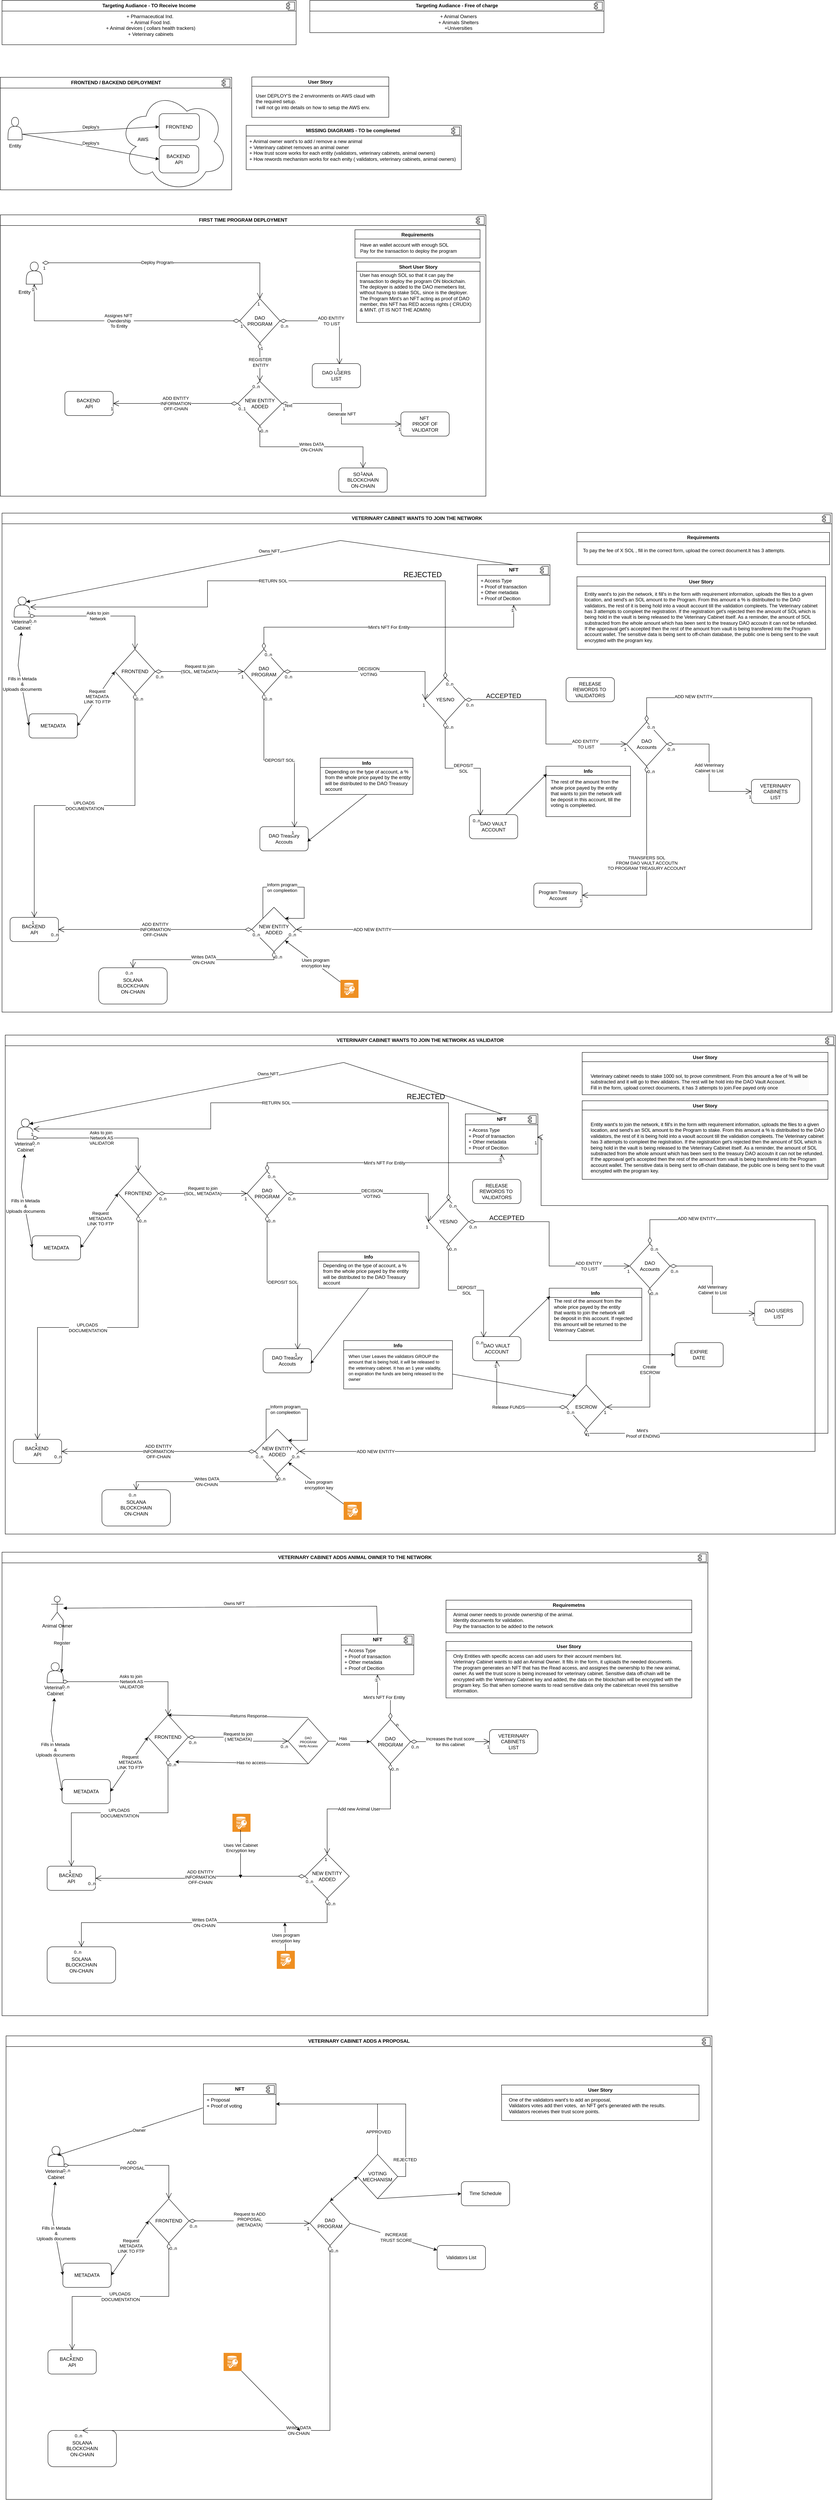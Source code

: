 <mxfile version="24.7.17" pages="8">
  <diagram id="C5RBs43oDa-KdzZeNtuy" name="High Level Diagram">
    <mxGraphModel dx="3540" dy="4167" grid="1" gridSize="10" guides="1" tooltips="1" connect="1" arrows="1" fold="1" page="1" pageScale="1" pageWidth="827" pageHeight="1169" math="0" shadow="0">
      <root>
        <mxCell id="WIyWlLk6GJQsqaUBKTNV-0" />
        <mxCell id="WIyWlLk6GJQsqaUBKTNV-1" parent="WIyWlLk6GJQsqaUBKTNV-0" />
        <mxCell id="0TBGZoHXACWA9OJmT4-V-217" value="&lt;p style=&quot;margin:0px;margin-top:6px;text-align:center;&quot;&gt;&lt;b&gt;VETERINARY CABINET ADDS ANIMAL OWNER TO THE NETWORK&lt;/b&gt;&lt;/p&gt;&lt;hr size=&quot;1&quot; style=&quot;border-style:solid;&quot;&gt;&lt;p style=&quot;margin:0px;margin-left:8px;&quot;&gt;&lt;br&gt;&lt;/p&gt;" style="align=left;overflow=fill;html=1;dropTarget=0;whiteSpace=wrap;" parent="WIyWlLk6GJQsqaUBKTNV-1" vertex="1">
          <mxGeometry x="-600" y="2630" width="1752" height="1150" as="geometry" />
        </mxCell>
        <mxCell id="0TBGZoHXACWA9OJmT4-V-218" value="" style="shape=component;jettyWidth=8;jettyHeight=4;" parent="0TBGZoHXACWA9OJmT4-V-217" vertex="1">
          <mxGeometry x="1" width="20" height="20" relative="1" as="geometry">
            <mxPoint x="-24" y="4" as="offset" />
          </mxGeometry>
        </mxCell>
        <mxCell id="BDoIduKABRUD6yUN0QOx-86" value="" style="group" parent="WIyWlLk6GJQsqaUBKTNV-1" vertex="1" connectable="0">
          <mxGeometry x="-590" y="-990" width="560" height="245" as="geometry" />
        </mxCell>
        <mxCell id="BDoIduKABRUD6yUN0QOx-87" value="&lt;p style=&quot;margin:0px;margin-top:6px;text-align:center;&quot;&gt;&lt;b&gt;FRONTEND / BACKEND DEPLOYMENT&lt;/b&gt;&lt;/p&gt;&lt;hr size=&quot;1&quot; style=&quot;border-style:solid;&quot;&gt;&lt;p style=&quot;margin:0px;margin-left:8px;&quot;&gt;&lt;br&gt;&lt;/p&gt;" style="align=left;overflow=fill;html=1;dropTarget=0;whiteSpace=wrap;" parent="BDoIduKABRUD6yUN0QOx-86" vertex="1">
          <mxGeometry x="-14.298" y="-39.184" width="574.298" height="279.184" as="geometry" />
        </mxCell>
        <mxCell id="BDoIduKABRUD6yUN0QOx-88" value="" style="shape=component;jettyWidth=8;jettyHeight=4;" parent="BDoIduKABRUD6yUN0QOx-87" vertex="1">
          <mxGeometry x="1" width="20" height="20" relative="1" as="geometry">
            <mxPoint x="-24" y="4" as="offset" />
          </mxGeometry>
        </mxCell>
        <mxCell id="GEga7pHQwOTUdIS_QKCw-10" value="" style="ellipse;shape=cloud;whiteSpace=wrap;html=1;" parent="BDoIduKABRUD6yUN0QOx-86" vertex="1">
          <mxGeometry x="280" y="-5" width="270" height="250" as="geometry" />
        </mxCell>
        <mxCell id="BDoIduKABRUD6yUN0QOx-92" value="&lt;div&gt;FRONTEND&lt;/div&gt;" style="rounded=1;whiteSpace=wrap;html=1;" parent="BDoIduKABRUD6yUN0QOx-86" vertex="1">
          <mxGeometry x="380" y="51" width="100" height="65" as="geometry" />
        </mxCell>
        <mxCell id="BDoIduKABRUD6yUN0QOx-93" value="Deploy&#39;s" style="html=1;verticalAlign=bottom;endArrow=block;curved=0;rounded=0;exitX=1;exitY=0.75;exitDx=0;exitDy=0;entryX=0;entryY=0.5;entryDx=0;entryDy=0;" parent="BDoIduKABRUD6yUN0QOx-86" source="BDoIduKABRUD6yUN0QOx-94" target="BDoIduKABRUD6yUN0QOx-92" edge="1">
          <mxGeometry width="80" relative="1" as="geometry">
            <mxPoint x="467.064" y="84" as="sourcePoint" />
            <mxPoint x="505.191" y="84" as="targetPoint" />
          </mxGeometry>
        </mxCell>
        <mxCell id="BDoIduKABRUD6yUN0QOx-94" value="" style="shape=actor;whiteSpace=wrap;html=1;" parent="BDoIduKABRUD6yUN0QOx-86" vertex="1">
          <mxGeometry x="4.77" y="60" width="35.23" height="56" as="geometry" />
        </mxCell>
        <mxCell id="BDoIduKABRUD6yUN0QOx-95" value="Entity" style="text;html=1;align=center;verticalAlign=middle;whiteSpace=wrap;rounded=0;" parent="BDoIduKABRUD6yUN0QOx-86" vertex="1">
          <mxGeometry x="8.09" y="123" width="28.596" height="15" as="geometry" />
        </mxCell>
        <mxCell id="BDoIduKABRUD6yUN0QOx-96" value="BACKEND&amp;nbsp;&lt;div&gt;API&lt;/div&gt;" style="rounded=1;whiteSpace=wrap;html=1;" parent="BDoIduKABRUD6yUN0QOx-86" vertex="1">
          <mxGeometry x="380" y="130" width="98.43" height="68" as="geometry" />
        </mxCell>
        <mxCell id="BDoIduKABRUD6yUN0QOx-97" value="Deploy&#39;s" style="html=1;verticalAlign=bottom;endArrow=block;curved=0;rounded=0;exitX=1;exitY=0.75;exitDx=0;exitDy=0;entryX=0;entryY=0.5;entryDx=0;entryDy=0;" parent="BDoIduKABRUD6yUN0QOx-86" source="BDoIduKABRUD6yUN0QOx-94" target="BDoIduKABRUD6yUN0QOx-96" edge="1">
          <mxGeometry x="0.002" width="80" relative="1" as="geometry">
            <mxPoint x="467.064" y="128" as="sourcePoint" />
            <mxPoint x="505.191" y="128" as="targetPoint" />
            <mxPoint as="offset" />
          </mxGeometry>
        </mxCell>
        <mxCell id="GEga7pHQwOTUdIS_QKCw-11" value="AWS" style="text;html=1;align=center;verticalAlign=middle;whiteSpace=wrap;rounded=0;" parent="BDoIduKABRUD6yUN0QOx-86" vertex="1">
          <mxGeometry x="310" y="100" width="60" height="30" as="geometry" />
        </mxCell>
        <mxCell id="BDoIduKABRUD6yUN0QOx-98" value="" style="group" parent="WIyWlLk6GJQsqaUBKTNV-1" vertex="1" connectable="0">
          <mxGeometry x="-574" y="-590" width="2034" height="1880" as="geometry" />
        </mxCell>
        <mxCell id="BDoIduKABRUD6yUN0QOx-16" value="" style="group" parent="BDoIduKABRUD6yUN0QOx-98" vertex="1" connectable="0">
          <mxGeometry width="2034" height="1880" as="geometry" />
        </mxCell>
        <mxCell id="BDoIduKABRUD6yUN0QOx-46" value="&lt;p style=&quot;margin:0px;margin-top:6px;text-align:center;&quot;&gt;&lt;b&gt;FIRST TIME PROGRAM DEPLOYMENT&lt;/b&gt;&lt;/p&gt;&lt;hr size=&quot;1&quot; style=&quot;border-style:solid;&quot;&gt;&lt;p style=&quot;margin:0px;margin-left:8px;&quot;&gt;&lt;br&gt;&lt;/p&gt;" style="align=left;overflow=fill;html=1;dropTarget=0;whiteSpace=wrap;" parent="BDoIduKABRUD6yUN0QOx-16" vertex="1">
          <mxGeometry x="-30" y="-97.959" width="1205" height="697.959" as="geometry" />
        </mxCell>
        <mxCell id="BDoIduKABRUD6yUN0QOx-47" value="" style="shape=component;jettyWidth=8;jettyHeight=4;" parent="BDoIduKABRUD6yUN0QOx-46" vertex="1">
          <mxGeometry x="1" width="20" height="20" relative="1" as="geometry">
            <mxPoint x="-24" y="4" as="offset" />
          </mxGeometry>
        </mxCell>
        <mxCell id="BDoIduKABRUD6yUN0QOx-11" value="" style="shape=actor;whiteSpace=wrap;html=1;" parent="BDoIduKABRUD6yUN0QOx-16" vertex="1">
          <mxGeometry x="34" y="19" width="40" height="55" as="geometry" />
        </mxCell>
        <mxCell id="BDoIduKABRUD6yUN0QOx-12" value="Entity" style="text;html=1;align=center;verticalAlign=middle;whiteSpace=wrap;rounded=0;" parent="BDoIduKABRUD6yUN0QOx-16" vertex="1">
          <mxGeometry y="75" width="60" height="37.5" as="geometry" />
        </mxCell>
        <mxCell id="BDoIduKABRUD6yUN0QOx-48" value="SOLANA&lt;div&gt;BLOCKCHAIN&lt;/div&gt;&lt;div&gt;ON-CHAIN&lt;/div&gt;" style="rounded=1;whiteSpace=wrap;html=1;" parent="BDoIduKABRUD6yUN0QOx-16" vertex="1">
          <mxGeometry x="810" y="530" width="120" height="60" as="geometry" />
        </mxCell>
        <mxCell id="BDoIduKABRUD6yUN0QOx-1" value="BACKEND&amp;nbsp;&lt;div&gt;API&lt;/div&gt;" style="rounded=1;whiteSpace=wrap;html=1;" parent="BDoIduKABRUD6yUN0QOx-16" vertex="1">
          <mxGeometry x="130" y="340" width="120" height="60" as="geometry" />
        </mxCell>
        <mxCell id="BDoIduKABRUD6yUN0QOx-52" value="" style="group" parent="BDoIduKABRUD6yUN0QOx-16" vertex="1" connectable="0">
          <mxGeometry x="4" y="740" width="2030" height="1140" as="geometry" />
        </mxCell>
        <mxCell id="BDoIduKABRUD6yUN0QOx-53" value="&lt;p style=&quot;margin:0px;margin-top:6px;text-align:center;&quot;&gt;&lt;b&gt;VETERINARY CABINET WANTS TO JOIN THE NETWORK&lt;/b&gt;&lt;/p&gt;&lt;hr size=&quot;1&quot; style=&quot;border-style:solid;&quot;&gt;&lt;p style=&quot;margin:0px;margin-left:8px;&quot;&gt;&lt;br&gt;&lt;/p&gt;" style="align=left;overflow=fill;html=1;dropTarget=0;whiteSpace=wrap;" parent="BDoIduKABRUD6yUN0QOx-52" vertex="1">
          <mxGeometry x="-30" y="-97.96" width="2060" height="1237.96" as="geometry" />
        </mxCell>
        <mxCell id="BDoIduKABRUD6yUN0QOx-54" value="" style="shape=component;jettyWidth=8;jettyHeight=4;" parent="BDoIduKABRUD6yUN0QOx-53" vertex="1">
          <mxGeometry x="1" width="20" height="20" relative="1" as="geometry">
            <mxPoint x="-24" y="4" as="offset" />
          </mxGeometry>
        </mxCell>
        <mxCell id="BDoIduKABRUD6yUN0QOx-56" value="Veterinary&lt;div&gt;Cabinet&lt;/div&gt;" style="text;html=1;align=center;verticalAlign=middle;whiteSpace=wrap;rounded=0;" parent="BDoIduKABRUD6yUN0QOx-52" vertex="1">
          <mxGeometry x="-10" y="160" width="60" height="37.5" as="geometry" />
        </mxCell>
        <mxCell id="BDoIduKABRUD6yUN0QOx-57" value="SOLANA&lt;div&gt;BLOCKCHAIN&lt;/div&gt;&lt;div&gt;ON-CHAIN&lt;/div&gt;" style="rounded=1;whiteSpace=wrap;html=1;" parent="BDoIduKABRUD6yUN0QOx-52" vertex="1">
          <mxGeometry x="210" y="1030" width="170" height="90" as="geometry" />
        </mxCell>
        <mxCell id="BDoIduKABRUD6yUN0QOx-58" value="BACKEND&amp;nbsp;&lt;div&gt;API&lt;/div&gt;" style="rounded=1;whiteSpace=wrap;html=1;" parent="BDoIduKABRUD6yUN0QOx-52" vertex="1">
          <mxGeometry x="-10" y="905" width="120" height="60" as="geometry" />
        </mxCell>
        <mxCell id="BDoIduKABRUD6yUN0QOx-101" value="METADATA" style="rounded=1;whiteSpace=wrap;html=1;" parent="BDoIduKABRUD6yUN0QOx-52" vertex="1">
          <mxGeometry x="37" y="400" width="120" height="60" as="geometry" />
        </mxCell>
        <mxCell id="BDoIduKABRUD6yUN0QOx-148" value="Asks to join&amp;nbsp;&lt;div&gt;Network&amp;nbsp;&lt;/div&gt;" style="endArrow=open;html=1;endSize=12;startArrow=diamondThin;startSize=14;startFill=0;edgeStyle=orthogonalEdgeStyle;rounded=0;exitX=0.883;exitY=0.947;exitDx=0;exitDy=0;exitPerimeter=0;" parent="BDoIduKABRUD6yUN0QOx-52" source="BDoIduKABRUD6yUN0QOx-55" target="BDoIduKABRUD6yUN0QOx-151" edge="1">
          <mxGeometry relative="1" as="geometry">
            <mxPoint x="50" y="63" as="sourcePoint" />
            <mxPoint x="300.0" y="124.5" as="targetPoint" />
          </mxGeometry>
        </mxCell>
        <mxCell id="BDoIduKABRUD6yUN0QOx-149" value="0..n" style="edgeLabel;resizable=0;html=1;align=left;verticalAlign=top;" parent="BDoIduKABRUD6yUN0QOx-148" connectable="0" vertex="1">
          <mxGeometry x="-1" relative="1" as="geometry" />
        </mxCell>
        <mxCell id="BDoIduKABRUD6yUN0QOx-150" value="1" style="edgeLabel;resizable=0;html=1;align=right;verticalAlign=top;" parent="BDoIduKABRUD6yUN0QOx-148" connectable="0" vertex="1">
          <mxGeometry x="1" relative="1" as="geometry" />
        </mxCell>
        <mxCell id="BDoIduKABRUD6yUN0QOx-151" value="FRONTEND" style="rhombus;whiteSpace=wrap;html=1;" parent="BDoIduKABRUD6yUN0QOx-52" vertex="1">
          <mxGeometry x="250" y="240" width="100" height="110" as="geometry" />
        </mxCell>
        <mxCell id="BDoIduKABRUD6yUN0QOx-152" value="UPLOADS&amp;nbsp;&lt;div&gt;DOCUMENTATION&lt;/div&gt;" style="endArrow=open;html=1;endSize=12;startArrow=diamondThin;startSize=14;startFill=0;edgeStyle=orthogonalEdgeStyle;rounded=0;exitX=0.5;exitY=1;exitDx=0;exitDy=0;entryX=0.5;entryY=0;entryDx=0;entryDy=0;" parent="BDoIduKABRUD6yUN0QOx-52" source="BDoIduKABRUD6yUN0QOx-151" target="BDoIduKABRUD6yUN0QOx-58" edge="1">
          <mxGeometry relative="1" as="geometry">
            <mxPoint x="430" y="101" as="sourcePoint" />
            <mxPoint x="590" y="101" as="targetPoint" />
          </mxGeometry>
        </mxCell>
        <mxCell id="BDoIduKABRUD6yUN0QOx-153" value="0..n" style="edgeLabel;resizable=0;html=1;align=left;verticalAlign=top;" parent="BDoIduKABRUD6yUN0QOx-152" connectable="0" vertex="1">
          <mxGeometry x="-1" relative="1" as="geometry" />
        </mxCell>
        <mxCell id="BDoIduKABRUD6yUN0QOx-154" value="1" style="edgeLabel;resizable=0;html=1;align=right;verticalAlign=top;" parent="BDoIduKABRUD6yUN0QOx-152" connectable="0" vertex="1">
          <mxGeometry x="1" relative="1" as="geometry" />
        </mxCell>
        <mxCell id="BDoIduKABRUD6yUN0QOx-59" value="DAO&lt;div&gt;PROGRAM&lt;/div&gt;" style="rhombus;whiteSpace=wrap;html=1;" parent="BDoIduKABRUD6yUN0QOx-52" vertex="1">
          <mxGeometry x="570" y="240" width="100" height="110" as="geometry" />
        </mxCell>
        <mxCell id="BDoIduKABRUD6yUN0QOx-158" value="&lt;div&gt;Request to join&lt;/div&gt;&lt;div&gt;(SOL, METADATA)&lt;/div&gt;&lt;div&gt;&lt;br&gt;&lt;/div&gt;" style="endArrow=open;html=1;endSize=12;startArrow=diamondThin;startSize=14;startFill=0;edgeStyle=orthogonalEdgeStyle;rounded=0;exitX=1;exitY=0.5;exitDx=0;exitDy=0;" parent="BDoIduKABRUD6yUN0QOx-52" source="BDoIduKABRUD6yUN0QOx-151" target="BDoIduKABRUD6yUN0QOx-59" edge="1">
          <mxGeometry relative="1" as="geometry">
            <mxPoint x="370" y="211" as="sourcePoint" />
            <mxPoint x="530" y="211" as="targetPoint" />
          </mxGeometry>
        </mxCell>
        <mxCell id="BDoIduKABRUD6yUN0QOx-159" value="0..n" style="edgeLabel;resizable=0;html=1;align=left;verticalAlign=top;" parent="BDoIduKABRUD6yUN0QOx-158" connectable="0" vertex="1">
          <mxGeometry x="-1" relative="1" as="geometry" />
        </mxCell>
        <mxCell id="BDoIduKABRUD6yUN0QOx-160" value="1" style="edgeLabel;resizable=0;html=1;align=right;verticalAlign=top;" parent="BDoIduKABRUD6yUN0QOx-158" connectable="0" vertex="1">
          <mxGeometry x="1" relative="1" as="geometry" />
        </mxCell>
        <mxCell id="BDoIduKABRUD6yUN0QOx-65" value="ADD ENTITY&amp;nbsp;&lt;div&gt;TO LIST&lt;/div&gt;" style="endArrow=open;html=1;endSize=12;startArrow=diamondThin;startSize=14;startFill=0;edgeStyle=orthogonalEdgeStyle;rounded=0;exitX=1;exitY=0.5;exitDx=0;exitDy=0;" parent="BDoIduKABRUD6yUN0QOx-52" source="BDoIduKABRUD6yUN0QOx-161" target="GEga7pHQwOTUdIS_QKCw-18" edge="1">
          <mxGeometry x="0.601" relative="1" as="geometry">
            <mxPoint x="380" y="340" as="sourcePoint" />
            <mxPoint x="1090" y="241" as="targetPoint" />
            <mxPoint as="offset" />
          </mxGeometry>
        </mxCell>
        <mxCell id="BDoIduKABRUD6yUN0QOx-66" value="0..n" style="edgeLabel;resizable=0;html=1;align=left;verticalAlign=top;" parent="BDoIduKABRUD6yUN0QOx-65" connectable="0" vertex="1">
          <mxGeometry x="-1" relative="1" as="geometry" />
        </mxCell>
        <mxCell id="BDoIduKABRUD6yUN0QOx-67" value="1" style="edgeLabel;resizable=0;html=1;align=right;verticalAlign=top;" parent="BDoIduKABRUD6yUN0QOx-65" connectable="0" vertex="1">
          <mxGeometry x="1" relative="1" as="geometry" />
        </mxCell>
        <mxCell id="GEga7pHQwOTUdIS_QKCw-502" style="edgeStyle=orthogonalEdgeStyle;rounded=0;orthogonalLoop=1;jettySize=auto;html=1;exitX=0;exitY=0;exitDx=0;exitDy=0;entryX=1;entryY=0;entryDx=0;entryDy=0;" parent="BDoIduKABRUD6yUN0QOx-52" source="BDoIduKABRUD6yUN0QOx-74" target="BDoIduKABRUD6yUN0QOx-74" edge="1">
          <mxGeometry relative="1" as="geometry">
            <Array as="points">
              <mxPoint x="618" y="830" />
              <mxPoint x="720" y="830" />
              <mxPoint x="720" y="908" />
            </Array>
          </mxGeometry>
        </mxCell>
        <mxCell id="GEga7pHQwOTUdIS_QKCw-503" value="Inform program&lt;div&gt;on compleetion&lt;/div&gt;" style="edgeLabel;html=1;align=center;verticalAlign=middle;resizable=0;points=[];" parent="GEga7pHQwOTUdIS_QKCw-502" vertex="1" connectable="0">
          <mxGeometry x="-0.18" y="-1" relative="1" as="geometry">
            <mxPoint as="offset" />
          </mxGeometry>
        </mxCell>
        <mxCell id="BDoIduKABRUD6yUN0QOx-74" value="NEW ENTITY&lt;div&gt;ADDED&lt;/div&gt;" style="rhombus;whiteSpace=wrap;html=1;" parent="BDoIduKABRUD6yUN0QOx-52" vertex="1">
          <mxGeometry x="590" y="880" width="110" height="110" as="geometry" />
        </mxCell>
        <mxCell id="BDoIduKABRUD6yUN0QOx-78" value="ADD ENTITY&lt;div&gt;INFORMATION&lt;/div&gt;&lt;div&gt;OFF-CHAIN&lt;/div&gt;" style="endArrow=open;html=1;endSize=12;startArrow=diamondThin;startSize=14;startFill=0;edgeStyle=orthogonalEdgeStyle;rounded=0;entryX=1;entryY=0.5;entryDx=0;entryDy=0;exitX=0;exitY=0.5;exitDx=0;exitDy=0;" parent="BDoIduKABRUD6yUN0QOx-52" source="BDoIduKABRUD6yUN0QOx-74" target="BDoIduKABRUD6yUN0QOx-58" edge="1">
          <mxGeometry relative="1" as="geometry">
            <mxPoint x="380" y="80" as="sourcePoint" />
            <mxPoint x="540" y="80" as="targetPoint" />
          </mxGeometry>
        </mxCell>
        <mxCell id="BDoIduKABRUD6yUN0QOx-79" value="0..n&lt;div&gt;&lt;br&gt;&lt;/div&gt;" style="edgeLabel;resizable=0;html=1;align=left;verticalAlign=top;" parent="BDoIduKABRUD6yUN0QOx-78" connectable="0" vertex="1">
          <mxGeometry x="-1" relative="1" as="geometry" />
        </mxCell>
        <mxCell id="BDoIduKABRUD6yUN0QOx-80" value="0..n" style="edgeLabel;resizable=0;html=1;align=right;verticalAlign=top;" parent="BDoIduKABRUD6yUN0QOx-78" connectable="0" vertex="1">
          <mxGeometry x="1" relative="1" as="geometry" />
        </mxCell>
        <mxCell id="BDoIduKABRUD6yUN0QOx-81" value="Writes DATA&lt;div&gt;ON-CHAIN&lt;/div&gt;" style="endArrow=open;html=1;endSize=12;startArrow=diamondThin;startSize=14;startFill=0;edgeStyle=orthogonalEdgeStyle;rounded=0;exitX=0.5;exitY=1;exitDx=0;exitDy=0;entryX=0.5;entryY=0;entryDx=0;entryDy=0;" parent="BDoIduKABRUD6yUN0QOx-52" source="BDoIduKABRUD6yUN0QOx-74" target="BDoIduKABRUD6yUN0QOx-57" edge="1">
          <mxGeometry relative="1" as="geometry">
            <mxPoint x="380" y="500" as="sourcePoint" />
            <mxPoint x="540" y="500" as="targetPoint" />
          </mxGeometry>
        </mxCell>
        <mxCell id="BDoIduKABRUD6yUN0QOx-82" value="0..n" style="edgeLabel;resizable=0;html=1;align=left;verticalAlign=top;" parent="BDoIduKABRUD6yUN0QOx-81" connectable="0" vertex="1">
          <mxGeometry x="-1" relative="1" as="geometry" />
        </mxCell>
        <mxCell id="BDoIduKABRUD6yUN0QOx-83" value="0..n" style="edgeLabel;resizable=0;html=1;align=right;verticalAlign=top;" parent="BDoIduKABRUD6yUN0QOx-81" connectable="0" vertex="1">
          <mxGeometry x="1" relative="1" as="geometry" />
        </mxCell>
        <mxCell id="BDoIduKABRUD6yUN0QOx-161" value="YES/NO" style="rhombus;whiteSpace=wrap;html=1;" parent="BDoIduKABRUD6yUN0QOx-52" vertex="1">
          <mxGeometry x="1020" y="310" width="100" height="110" as="geometry" />
        </mxCell>
        <mxCell id="BDoIduKABRUD6yUN0QOx-162" value="DECISION&lt;div&gt;VOTING&lt;/div&gt;" style="endArrow=open;html=1;endSize=12;startArrow=diamondThin;startSize=14;startFill=0;edgeStyle=orthogonalEdgeStyle;rounded=0;exitX=1;exitY=0.5;exitDx=0;exitDy=0;entryX=0;entryY=0.5;entryDx=0;entryDy=0;" parent="BDoIduKABRUD6yUN0QOx-52" source="BDoIduKABRUD6yUN0QOx-59" target="BDoIduKABRUD6yUN0QOx-161" edge="1">
          <mxGeometry relative="1" as="geometry">
            <mxPoint x="670" y="280.0" as="sourcePoint" />
            <mxPoint x="1020" y="350.0" as="targetPoint" />
            <Array as="points">
              <mxPoint x="1020" y="295" />
            </Array>
          </mxGeometry>
        </mxCell>
        <mxCell id="BDoIduKABRUD6yUN0QOx-163" value="0..n" style="edgeLabel;resizable=0;html=1;align=left;verticalAlign=top;" parent="BDoIduKABRUD6yUN0QOx-162" connectable="0" vertex="1">
          <mxGeometry x="-1" relative="1" as="geometry" />
        </mxCell>
        <mxCell id="BDoIduKABRUD6yUN0QOx-164" value="1" style="edgeLabel;resizable=0;html=1;align=right;verticalAlign=top;" parent="BDoIduKABRUD6yUN0QOx-162" connectable="0" vertex="1">
          <mxGeometry x="1" relative="1" as="geometry" />
        </mxCell>
        <mxCell id="GEga7pHQwOTUdIS_QKCw-13" value="&lt;font style=&quot;font-size: 16px;&quot;&gt;ACCEPTED&lt;/font&gt;" style="text;html=1;align=center;verticalAlign=middle;whiteSpace=wrap;rounded=0;" parent="BDoIduKABRUD6yUN0QOx-52" vertex="1">
          <mxGeometry x="1170" y="340" width="90" height="30" as="geometry" />
        </mxCell>
        <mxCell id="GEga7pHQwOTUdIS_QKCw-18" value="DAO&lt;div&gt;Accounts&lt;/div&gt;" style="rhombus;whiteSpace=wrap;html=1;" parent="BDoIduKABRUD6yUN0QOx-52" vertex="1">
          <mxGeometry x="1520" y="420" width="100" height="110" as="geometry" />
        </mxCell>
        <mxCell id="GEga7pHQwOTUdIS_QKCw-19" value="DAO Treasury&lt;div&gt;Accouts&lt;/div&gt;" style="rounded=1;whiteSpace=wrap;html=1;" parent="BDoIduKABRUD6yUN0QOx-52" vertex="1">
          <mxGeometry x="610" y="680" width="120" height="60" as="geometry" />
        </mxCell>
        <mxCell id="GEga7pHQwOTUdIS_QKCw-20" value="DEPOSIT SOL" style="endArrow=open;html=1;endSize=12;startArrow=diamondThin;startSize=14;startFill=0;edgeStyle=orthogonalEdgeStyle;rounded=0;exitX=0.5;exitY=1;exitDx=0;exitDy=0;entryX=0.715;entryY=0.026;entryDx=0;entryDy=0;entryPerimeter=0;" parent="BDoIduKABRUD6yUN0QOx-52" source="BDoIduKABRUD6yUN0QOx-59" target="GEga7pHQwOTUdIS_QKCw-19" edge="1">
          <mxGeometry relative="1" as="geometry">
            <mxPoint x="689.0" y="375" as="sourcePoint" />
            <mxPoint x="758" y="470" as="targetPoint" />
          </mxGeometry>
        </mxCell>
        <mxCell id="GEga7pHQwOTUdIS_QKCw-21" value="0..n" style="edgeLabel;resizable=0;html=1;align=left;verticalAlign=top;" parent="GEga7pHQwOTUdIS_QKCw-20" connectable="0" vertex="1">
          <mxGeometry x="-1" relative="1" as="geometry" />
        </mxCell>
        <mxCell id="GEga7pHQwOTUdIS_QKCw-22" value="1" style="edgeLabel;resizable=0;html=1;align=right;verticalAlign=top;" parent="GEga7pHQwOTUdIS_QKCw-20" connectable="0" vertex="1">
          <mxGeometry x="1" relative="1" as="geometry" />
        </mxCell>
        <mxCell id="GEga7pHQwOTUdIS_QKCw-27" value="&lt;div&gt;Program Treasury&lt;/div&gt;&lt;div&gt;Account&lt;/div&gt;" style="rounded=1;whiteSpace=wrap;html=1;" parent="BDoIduKABRUD6yUN0QOx-52" vertex="1">
          <mxGeometry x="1290" y="820" width="120" height="60" as="geometry" />
        </mxCell>
        <mxCell id="GEga7pHQwOTUdIS_QKCw-31" value="DAO VAULT&lt;div&gt;ACCOUNT&lt;/div&gt;" style="rounded=1;whiteSpace=wrap;html=1;" parent="BDoIduKABRUD6yUN0QOx-52" vertex="1">
          <mxGeometry x="1130" y="650" width="120" height="60" as="geometry" />
        </mxCell>
        <mxCell id="GEga7pHQwOTUdIS_QKCw-38" value="DEPOSIT&lt;div&gt;SOL&lt;/div&gt;" style="endArrow=open;html=1;endSize=12;startArrow=diamondThin;startSize=14;startFill=0;edgeStyle=orthogonalEdgeStyle;rounded=0;exitX=0.5;exitY=1;exitDx=0;exitDy=0;entryX=0.228;entryY=0.033;entryDx=0;entryDy=0;entryPerimeter=0;" parent="BDoIduKABRUD6yUN0QOx-52" source="BDoIduKABRUD6yUN0QOx-161" target="GEga7pHQwOTUdIS_QKCw-31" edge="1">
          <mxGeometry x="-0.002" relative="1" as="geometry">
            <mxPoint x="480" y="120" as="sourcePoint" />
            <mxPoint x="640" y="120" as="targetPoint" />
            <mxPoint as="offset" />
          </mxGeometry>
        </mxCell>
        <mxCell id="GEga7pHQwOTUdIS_QKCw-39" value="0..n" style="edgeLabel;resizable=0;html=1;align=left;verticalAlign=top;" parent="GEga7pHQwOTUdIS_QKCw-38" connectable="0" vertex="1">
          <mxGeometry x="-1" relative="1" as="geometry" />
        </mxCell>
        <mxCell id="GEga7pHQwOTUdIS_QKCw-40" value="0..n" style="edgeLabel;resizable=0;html=1;align=right;verticalAlign=top;" parent="GEga7pHQwOTUdIS_QKCw-38" connectable="0" vertex="1">
          <mxGeometry x="1" relative="1" as="geometry" />
        </mxCell>
        <mxCell id="GEga7pHQwOTUdIS_QKCw-46" value="" style="endArrow=classic;startArrow=classic;html=1;rounded=0;exitX=1;exitY=0.5;exitDx=0;exitDy=0;entryX=0;entryY=0.5;entryDx=0;entryDy=0;" parent="BDoIduKABRUD6yUN0QOx-52" source="BDoIduKABRUD6yUN0QOx-101" target="BDoIduKABRUD6yUN0QOx-151" edge="1">
          <mxGeometry width="50" height="50" relative="1" as="geometry">
            <mxPoint x="280" y="410" as="sourcePoint" />
            <mxPoint x="330" y="360" as="targetPoint" />
          </mxGeometry>
        </mxCell>
        <mxCell id="GEga7pHQwOTUdIS_QKCw-48" value="Request&lt;div&gt;METADATA&lt;/div&gt;&lt;div&gt;LINK TO FTP&lt;/div&gt;" style="edgeLabel;html=1;align=center;verticalAlign=middle;resizable=0;points=[];" parent="GEga7pHQwOTUdIS_QKCw-46" vertex="1" connectable="0">
          <mxGeometry x="0.074" y="1" relative="1" as="geometry">
            <mxPoint as="offset" />
          </mxGeometry>
        </mxCell>
        <mxCell id="GEga7pHQwOTUdIS_QKCw-49" value="" style="endArrow=classic;startArrow=classic;html=1;rounded=0;exitX=0;exitY=0.5;exitDx=0;exitDy=0;" parent="BDoIduKABRUD6yUN0QOx-52" source="BDoIduKABRUD6yUN0QOx-101" target="BDoIduKABRUD6yUN0QOx-56" edge="1">
          <mxGeometry width="50" height="50" relative="1" as="geometry">
            <mxPoint x="280" y="410" as="sourcePoint" />
            <mxPoint x="330" y="360" as="targetPoint" />
            <Array as="points">
              <mxPoint x="10" y="280" />
            </Array>
          </mxGeometry>
        </mxCell>
        <mxCell id="GEga7pHQwOTUdIS_QKCw-50" value="Fills in Metada&lt;div&gt;&amp;amp;&lt;/div&gt;&lt;div&gt;Uploads documents&lt;/div&gt;" style="edgeLabel;html=1;align=center;verticalAlign=middle;resizable=0;points=[];" parent="GEga7pHQwOTUdIS_QKCw-49" vertex="1" connectable="0">
          <mxGeometry x="0.348" y="2" relative="1" as="geometry">
            <mxPoint x="11" y="52" as="offset" />
          </mxGeometry>
        </mxCell>
        <mxCell id="GEga7pHQwOTUdIS_QKCw-52" value="TRANSFERS SOL&lt;div&gt;FROM DAO VAULT ACCOUTN&lt;/div&gt;&lt;div&gt;TO PROGRAM TREASURY ACCOUNT&lt;/div&gt;" style="endArrow=open;html=1;endSize=12;startArrow=diamondThin;startSize=14;startFill=0;edgeStyle=orthogonalEdgeStyle;rounded=0;entryX=1;entryY=0.5;entryDx=0;entryDy=0;exitX=0.5;exitY=1;exitDx=0;exitDy=0;" parent="BDoIduKABRUD6yUN0QOx-52" source="GEga7pHQwOTUdIS_QKCw-18" target="GEga7pHQwOTUdIS_QKCw-27" edge="1">
          <mxGeometry x="-0.002" relative="1" as="geometry">
            <mxPoint x="1111.5" y="520" as="sourcePoint" />
            <mxPoint x="669" y="650" as="targetPoint" />
            <mxPoint as="offset" />
          </mxGeometry>
        </mxCell>
        <mxCell id="GEga7pHQwOTUdIS_QKCw-53" value="0..n" style="edgeLabel;resizable=0;html=1;align=left;verticalAlign=top;" parent="GEga7pHQwOTUdIS_QKCw-52" connectable="0" vertex="1">
          <mxGeometry x="-1" relative="1" as="geometry" />
        </mxCell>
        <mxCell id="GEga7pHQwOTUdIS_QKCw-54" value="1" style="edgeLabel;resizable=0;html=1;align=right;verticalAlign=top;" parent="GEga7pHQwOTUdIS_QKCw-52" connectable="0" vertex="1">
          <mxGeometry x="1" relative="1" as="geometry" />
        </mxCell>
        <mxCell id="GEga7pHQwOTUdIS_QKCw-155" value="Info" style="swimlane;" parent="BDoIduKABRUD6yUN0QOx-52" vertex="1">
          <mxGeometry x="760" y="510" width="230" height="90" as="geometry">
            <mxRectangle x="500" y="450" width="120" height="30" as="alternateBounds" />
          </mxGeometry>
        </mxCell>
        <mxCell id="GEga7pHQwOTUdIS_QKCw-156" value="Depending on the type of account, a %&amp;nbsp;&lt;div&gt;from the whole price payed by the entity&lt;br&gt;&lt;div&gt;will be distributed to the DAO Treasury&amp;nbsp;&lt;/div&gt;&lt;div&gt;account&lt;/div&gt;&lt;/div&gt;" style="text;html=1;align=left;verticalAlign=middle;resizable=0;points=[];autosize=1;strokeColor=none;fillColor=none;" parent="GEga7pHQwOTUdIS_QKCw-155" vertex="1">
          <mxGeometry x="9.996" y="20" width="240" height="70" as="geometry" />
        </mxCell>
        <mxCell id="GEga7pHQwOTUdIS_QKCw-157" value="Info" style="swimlane;" parent="BDoIduKABRUD6yUN0QOx-52" vertex="1">
          <mxGeometry x="1320" y="530" width="210" height="125" as="geometry">
            <mxRectangle x="740" y="310" width="120" height="30" as="alternateBounds" />
          </mxGeometry>
        </mxCell>
        <mxCell id="GEga7pHQwOTUdIS_QKCw-158" value="The rest of the amount from the&amp;nbsp;&lt;div&gt;whole price&amp;nbsp;&lt;span style=&quot;background-color: initial;&quot;&gt;payed by the entity&amp;nbsp;&lt;/span&gt;&lt;/div&gt;&lt;div&gt;&lt;span style=&quot;background-color: initial;&quot;&gt;that wants to join the&amp;nbsp;&lt;/span&gt;&lt;span style=&quot;background-color: initial;&quot;&gt;network&amp;nbsp;&lt;/span&gt;&lt;span style=&quot;background-color: initial;&quot;&gt;will&amp;nbsp;&lt;/span&gt;&lt;/div&gt;&lt;div&gt;&lt;span style=&quot;background-color: initial;&quot;&gt;be deposit in this account, till&amp;nbsp;&lt;/span&gt;&lt;span style=&quot;background-color: initial;&quot;&gt;the&amp;nbsp;&lt;/span&gt;&lt;/div&gt;&lt;div&gt;&lt;span style=&quot;background-color: initial;&quot;&gt;voting is compleeted.&lt;/span&gt;&lt;div&gt;&lt;br&gt;&lt;/div&gt;&lt;/div&gt;" style="text;html=1;align=left;verticalAlign=middle;resizable=0;points=[];autosize=1;strokeColor=none;fillColor=none;" parent="GEga7pHQwOTUdIS_QKCw-157" vertex="1">
          <mxGeometry x="9.996" y="25" width="200" height="100" as="geometry" />
        </mxCell>
        <mxCell id="GEga7pHQwOTUdIS_QKCw-159" value="" style="endArrow=classic;html=1;rounded=0;exitX=0.5;exitY=1;exitDx=0;exitDy=0;entryX=0.983;entryY=0.617;entryDx=0;entryDy=0;entryPerimeter=0;" parent="BDoIduKABRUD6yUN0QOx-52" source="GEga7pHQwOTUdIS_QKCw-155" target="GEga7pHQwOTUdIS_QKCw-19" edge="1">
          <mxGeometry width="50" height="50" relative="1" as="geometry">
            <mxPoint x="600" y="330" as="sourcePoint" />
            <mxPoint x="650" y="280" as="targetPoint" />
          </mxGeometry>
        </mxCell>
        <mxCell id="GEga7pHQwOTUdIS_QKCw-160" value="" style="endArrow=classic;html=1;rounded=0;entryX=0.01;entryY=0.152;entryDx=0;entryDy=0;entryPerimeter=0;" parent="BDoIduKABRUD6yUN0QOx-52" source="GEga7pHQwOTUdIS_QKCw-31" target="GEga7pHQwOTUdIS_QKCw-157" edge="1">
          <mxGeometry width="50" height="50" relative="1" as="geometry">
            <mxPoint x="600" y="310" as="sourcePoint" />
            <mxPoint x="650" y="260" as="targetPoint" />
          </mxGeometry>
        </mxCell>
        <mxCell id="GEga7pHQwOTUdIS_QKCw-35" value="&lt;font style=&quot;font-size: 18px;&quot;&gt;REJECTED&lt;/font&gt;" style="text;html=1;align=center;verticalAlign=middle;whiteSpace=wrap;rounded=0;" parent="BDoIduKABRUD6yUN0QOx-52" vertex="1">
          <mxGeometry x="984" y="40" width="60" height="30" as="geometry" />
        </mxCell>
        <mxCell id="GEga7pHQwOTUdIS_QKCw-488" value="VETERINARY&lt;div&gt;CABINETS&lt;/div&gt;&lt;div&gt;LIST&lt;/div&gt;" style="rounded=1;whiteSpace=wrap;html=1;" parent="BDoIduKABRUD6yUN0QOx-52" vertex="1">
          <mxGeometry x="1830" y="562.5" width="120" height="60" as="geometry" />
        </mxCell>
        <mxCell id="GEga7pHQwOTUdIS_QKCw-489" value="Add Veterinary&lt;div&gt;Cabinet to List&lt;/div&gt;" style="endArrow=open;html=1;endSize=12;startArrow=diamondThin;startSize=14;startFill=0;edgeStyle=orthogonalEdgeStyle;rounded=0;entryX=0;entryY=0.5;entryDx=0;entryDy=0;exitX=1;exitY=0.5;exitDx=0;exitDy=0;" parent="BDoIduKABRUD6yUN0QOx-52" source="GEga7pHQwOTUdIS_QKCw-18" target="GEga7pHQwOTUdIS_QKCw-488" edge="1">
          <mxGeometry relative="1" as="geometry">
            <mxPoint x="680" y="260" as="sourcePoint" />
            <mxPoint x="840" y="260" as="targetPoint" />
            <mxPoint as="offset" />
          </mxGeometry>
        </mxCell>
        <mxCell id="GEga7pHQwOTUdIS_QKCw-490" value="0..n" style="edgeLabel;resizable=0;html=1;align=left;verticalAlign=top;" parent="GEga7pHQwOTUdIS_QKCw-489" connectable="0" vertex="1">
          <mxGeometry x="-1" relative="1" as="geometry" />
        </mxCell>
        <mxCell id="GEga7pHQwOTUdIS_QKCw-491" value="1" style="edgeLabel;resizable=0;html=1;align=right;verticalAlign=top;" parent="GEga7pHQwOTUdIS_QKCw-489" connectable="0" vertex="1">
          <mxGeometry x="1" relative="1" as="geometry" />
        </mxCell>
        <mxCell id="BDoIduKABRUD6yUN0QOx-55" value="" style="shape=actor;whiteSpace=wrap;html=1;" parent="BDoIduKABRUD6yUN0QOx-52" vertex="1">
          <mxGeometry y="110" width="40" height="50" as="geometry" />
        </mxCell>
        <mxCell id="GEga7pHQwOTUdIS_QKCw-28" value="RETURN SOL&amp;nbsp;" style="endArrow=open;html=1;endSize=12;startArrow=diamondThin;startSize=14;startFill=0;edgeStyle=orthogonalEdgeStyle;rounded=0;exitX=0.502;exitY=0.027;exitDx=0;exitDy=0;exitPerimeter=0;" parent="BDoIduKABRUD6yUN0QOx-52" source="BDoIduKABRUD6yUN0QOx-161" target="BDoIduKABRUD6yUN0QOx-55" edge="1">
          <mxGeometry relative="1" as="geometry">
            <mxPoint x="960" y="70" as="sourcePoint" />
            <mxPoint x="660" y="260" as="targetPoint" />
            <Array as="points">
              <mxPoint x="1070" y="70" />
              <mxPoint x="480" y="70" />
              <mxPoint x="480" y="135" />
            </Array>
          </mxGeometry>
        </mxCell>
        <mxCell id="GEga7pHQwOTUdIS_QKCw-29" value="0..n" style="edgeLabel;resizable=0;html=1;align=left;verticalAlign=top;" parent="GEga7pHQwOTUdIS_QKCw-28" connectable="0" vertex="1">
          <mxGeometry x="-1" relative="1" as="geometry" />
        </mxCell>
        <mxCell id="GEga7pHQwOTUdIS_QKCw-30" value="1" style="edgeLabel;resizable=0;html=1;align=right;verticalAlign=top;" parent="GEga7pHQwOTUdIS_QKCw-28" connectable="0" vertex="1">
          <mxGeometry x="1" relative="1" as="geometry" />
        </mxCell>
        <mxCell id="GEga7pHQwOTUdIS_QKCw-493" value="&lt;p style=&quot;margin:0px;margin-top:6px;text-align:center;&quot;&gt;&lt;b&gt;NFT&lt;/b&gt;&lt;/p&gt;&lt;hr size=&quot;1&quot; style=&quot;border-style:solid;&quot;&gt;&lt;p style=&quot;margin:0px;margin-left:8px;&quot;&gt;+ Access Type&lt;br&gt;+ Proof of transaction&lt;/p&gt;&lt;p style=&quot;margin:0px;margin-left:8px;&quot;&gt;+ Other metadata&lt;/p&gt;&lt;p style=&quot;margin:0px;margin-left:8px;&quot;&gt;+ Proof of Decition&lt;/p&gt;" style="align=left;overflow=fill;html=1;dropTarget=0;whiteSpace=wrap;" parent="BDoIduKABRUD6yUN0QOx-52" vertex="1">
          <mxGeometry x="1150" y="30" width="180" height="100" as="geometry" />
        </mxCell>
        <mxCell id="GEga7pHQwOTUdIS_QKCw-494" value="" style="shape=component;jettyWidth=8;jettyHeight=4;" parent="GEga7pHQwOTUdIS_QKCw-493" vertex="1">
          <mxGeometry x="1" width="20" height="20" relative="1" as="geometry">
            <mxPoint x="-24" y="4" as="offset" />
          </mxGeometry>
        </mxCell>
        <mxCell id="GEga7pHQwOTUdIS_QKCw-495" value="Mint&#39;s NFT For Entity" style="endArrow=open;html=1;endSize=12;startArrow=diamondThin;startSize=14;startFill=0;edgeStyle=orthogonalEdgeStyle;rounded=0;exitX=0.5;exitY=0;exitDx=0;exitDy=0;" parent="BDoIduKABRUD6yUN0QOx-52" source="BDoIduKABRUD6yUN0QOx-59" target="GEga7pHQwOTUdIS_QKCw-493" edge="1">
          <mxGeometry relative="1" as="geometry">
            <mxPoint x="1220" y="450" as="sourcePoint" />
            <mxPoint x="1380" y="450" as="targetPoint" />
          </mxGeometry>
        </mxCell>
        <mxCell id="GEga7pHQwOTUdIS_QKCw-496" value="0..n" style="edgeLabel;resizable=0;html=1;align=left;verticalAlign=top;" parent="GEga7pHQwOTUdIS_QKCw-495" connectable="0" vertex="1">
          <mxGeometry x="-1" relative="1" as="geometry" />
        </mxCell>
        <mxCell id="GEga7pHQwOTUdIS_QKCw-497" value="1" style="edgeLabel;resizable=0;html=1;align=right;verticalAlign=top;" parent="GEga7pHQwOTUdIS_QKCw-495" connectable="0" vertex="1">
          <mxGeometry x="1" relative="1" as="geometry" />
        </mxCell>
        <mxCell id="GEga7pHQwOTUdIS_QKCw-498" value="ADD NEW ENTITY" style="endArrow=open;html=1;endSize=12;startArrow=diamondThin;startSize=14;startFill=0;edgeStyle=orthogonalEdgeStyle;rounded=0;exitX=0.5;exitY=0;exitDx=0;exitDy=0;entryX=1;entryY=0.5;entryDx=0;entryDy=0;" parent="BDoIduKABRUD6yUN0QOx-52" source="GEga7pHQwOTUdIS_QKCw-18" target="BDoIduKABRUD6yUN0QOx-74" edge="1">
          <mxGeometry x="0.838" relative="1" as="geometry">
            <mxPoint x="1350" y="660" as="sourcePoint" />
            <mxPoint x="1510" y="660" as="targetPoint" />
            <Array as="points">
              <mxPoint x="1570" y="360" />
              <mxPoint x="1980" y="360" />
              <mxPoint x="1980" y="935" />
            </Array>
            <mxPoint as="offset" />
          </mxGeometry>
        </mxCell>
        <mxCell id="GEga7pHQwOTUdIS_QKCw-499" value="0..n" style="edgeLabel;resizable=0;html=1;align=left;verticalAlign=top;" parent="GEga7pHQwOTUdIS_QKCw-498" connectable="0" vertex="1">
          <mxGeometry x="-1" relative="1" as="geometry" />
        </mxCell>
        <mxCell id="GEga7pHQwOTUdIS_QKCw-500" value="0..n&lt;div&gt;&lt;br&gt;&lt;/div&gt;" style="edgeLabel;resizable=0;html=1;align=right;verticalAlign=top;" parent="GEga7pHQwOTUdIS_QKCw-498" connectable="0" vertex="1">
          <mxGeometry x="1" relative="1" as="geometry" />
        </mxCell>
        <mxCell id="GEga7pHQwOTUdIS_QKCw-501" value="ADD NEW ENTITY" style="edgeLabel;html=1;align=center;verticalAlign=middle;resizable=0;points=[];" parent="GEga7pHQwOTUdIS_QKCw-498" vertex="1" connectable="0">
          <mxGeometry x="-0.849" y="3" relative="1" as="geometry">
            <mxPoint as="offset" />
          </mxGeometry>
        </mxCell>
        <mxCell id="GEga7pHQwOTUdIS_QKCw-504" value="Owns NFT" style="html=1;verticalAlign=bottom;endArrow=block;curved=0;rounded=0;exitX=0.5;exitY=0;exitDx=0;exitDy=0;entryX=0.75;entryY=0.25;entryDx=0;entryDy=0;entryPerimeter=0;" parent="BDoIduKABRUD6yUN0QOx-52" source="GEga7pHQwOTUdIS_QKCw-493" target="BDoIduKABRUD6yUN0QOx-55" edge="1">
          <mxGeometry width="80" relative="1" as="geometry">
            <mxPoint x="720" y="140" as="sourcePoint" />
            <mxPoint x="800" y="140" as="targetPoint" />
            <Array as="points">
              <mxPoint x="810" y="-30" />
            </Array>
          </mxGeometry>
        </mxCell>
        <mxCell id="GEga7pHQwOTUdIS_QKCw-510" value="" style="shadow=0;dashed=0;html=1;strokeColor=none;fillColor=#EF8F21;labelPosition=center;verticalLabelPosition=bottom;verticalAlign=top;align=center;outlineConnect=0;shape=mxgraph.veeam.2d.end_to_end_encryption;" parent="BDoIduKABRUD6yUN0QOx-52" vertex="1">
          <mxGeometry x="810" y="1060" width="44.8" height="44.8" as="geometry" />
        </mxCell>
        <mxCell id="GEga7pHQwOTUdIS_QKCw-511" value="" style="endArrow=classic;html=1;rounded=0;entryX=1;entryY=1;entryDx=0;entryDy=0;" parent="BDoIduKABRUD6yUN0QOx-52" source="GEga7pHQwOTUdIS_QKCw-510" target="BDoIduKABRUD6yUN0QOx-74" edge="1">
          <mxGeometry width="50" height="50" relative="1" as="geometry">
            <mxPoint x="670" y="800" as="sourcePoint" />
            <mxPoint x="720" y="750" as="targetPoint" />
          </mxGeometry>
        </mxCell>
        <mxCell id="GEga7pHQwOTUdIS_QKCw-512" value="Uses program&lt;div&gt;encryption key&lt;/div&gt;" style="edgeLabel;html=1;align=center;verticalAlign=middle;resizable=0;points=[];" parent="GEga7pHQwOTUdIS_QKCw-511" vertex="1" connectable="0">
          <mxGeometry x="-0.087" y="-1" relative="1" as="geometry">
            <mxPoint as="offset" />
          </mxGeometry>
        </mxCell>
        <mxCell id="cvtiSawDCd0xw21VSJTq-10" value="User Story" style="swimlane;" parent="BDoIduKABRUD6yUN0QOx-52" vertex="1">
          <mxGeometry x="1397" y="60" width="616.996" height="180" as="geometry">
            <mxRectangle x="500" y="450" width="120" height="30" as="alternateBounds" />
          </mxGeometry>
        </mxCell>
        <mxCell id="GEga7pHQwOTUdIS_QKCw-506" value="Entity want&#39;s to join the network, it fill&#39;s in the form with requirement information, uploads the files to a given&lt;div&gt;location, and send&#39;s an SOL amount to the Program. From this amount a % is distribuited to the DAO&amp;nbsp;&lt;/div&gt;&lt;div&gt;validators, the rest of it is being hold into a vaoult account till the validation compleets. The Veterinary cabinet&lt;/div&gt;&lt;div&gt;has 3 attempts to compleet the registration. If the registration get&#39;s rejected then the amount of SOL which is&lt;/div&gt;&lt;div&gt;being hold in the vault is being released to the Veterinary Cabinet itself. As a reminder, the amount of SOL&amp;nbsp;&lt;/div&gt;&lt;div&gt;substracted from the whole amount which has been sent to the treasury DAO accoutn it can not be refunded.&lt;/div&gt;&lt;div&gt;If the approaval get&#39;s accepted then the rest of the amount from vault is being transfered into the Program&lt;/div&gt;&lt;div&gt;account wallet. The sensitive data is being sent to off-chain database, the public one is being sent to the vault&lt;/div&gt;&lt;div&gt;encrypted with the program key.&amp;nbsp;&lt;/div&gt;" style="text;html=1;align=left;verticalAlign=middle;resizable=0;points=[];autosize=1;strokeColor=none;fillColor=none;" parent="cvtiSawDCd0xw21VSJTq-10" vertex="1">
          <mxGeometry x="16.996" y="30" width="600" height="140" as="geometry" />
        </mxCell>
        <mxCell id="ts-_Vh-khJId-MJk9mlB-2" value="Requirements" style="swimlane;" parent="BDoIduKABRUD6yUN0QOx-52" vertex="1">
          <mxGeometry x="1397" y="-50" width="627" height="80" as="geometry">
            <mxRectangle x="1397" y="-50" width="120" height="30" as="alternateBounds" />
          </mxGeometry>
        </mxCell>
        <mxCell id="ts-_Vh-khJId-MJk9mlB-3" value="To pay the fee of X SOL , fill in the correct form, upload the correct document.lt has 3 attempts.&amp;nbsp;" style="text;html=1;align=left;verticalAlign=middle;resizable=0;points=[];autosize=1;strokeColor=none;fillColor=none;" parent="ts-_Vh-khJId-MJk9mlB-2" vertex="1">
          <mxGeometry x="12.996" y="30" width="530" height="30" as="geometry" />
        </mxCell>
        <mxCell id="4RKhSmdaNTFtgxqv3MWS-10" value="RELEASE&lt;div&gt;REWORDS TO&amp;nbsp;&lt;/div&gt;&lt;div&gt;VALIDATORS&lt;/div&gt;" style="rounded=1;whiteSpace=wrap;html=1;" parent="BDoIduKABRUD6yUN0QOx-52" vertex="1">
          <mxGeometry x="1370" y="310" width="120" height="60" as="geometry" />
        </mxCell>
        <mxCell id="BDoIduKABRUD6yUN0QOx-20" value="DAO USERS&lt;div&gt;LIST&lt;/div&gt;" style="rounded=1;whiteSpace=wrap;html=1;" parent="BDoIduKABRUD6yUN0QOx-16" vertex="1">
          <mxGeometry x="744" y="271" width="120" height="60" as="geometry" />
        </mxCell>
        <mxCell id="BDoIduKABRUD6yUN0QOx-5" value="NFT&amp;nbsp;&lt;div&gt;PROOF OF&lt;/div&gt;&lt;div&gt;VALIDATOR&lt;/div&gt;" style="rounded=1;whiteSpace=wrap;html=1;" parent="BDoIduKABRUD6yUN0QOx-16" vertex="1">
          <mxGeometry x="964" y="391" width="120" height="60" as="geometry" />
        </mxCell>
        <mxCell id="GEga7pHQwOTUdIS_QKCw-6" value="Short User Story" style="swimlane;" parent="BDoIduKABRUD6yUN0QOx-16" vertex="1">
          <mxGeometry x="854" y="19" width="306.496" height="150" as="geometry">
            <mxRectangle x="854" y="19" width="120" height="30" as="alternateBounds" />
          </mxGeometry>
        </mxCell>
        <mxCell id="GEga7pHQwOTUdIS_QKCw-7" value="User has enough SOL so that it can pay the&amp;nbsp;&lt;div&gt;transaction to deploy the program ON blockchain.&lt;div&gt;&lt;/div&gt;&lt;/div&gt;&lt;div&gt;The deployer is added to the DAO memebers list,&amp;nbsp;&lt;/div&gt;&lt;div&gt;without&amp;nbsp;&lt;span style=&quot;background-color: initial;&quot;&gt;having to stake SOL, since is the deployer.&lt;/span&gt;&lt;/div&gt;&lt;div&gt;The Program Mint&#39;s an NFT acting as proof of DAO&lt;/div&gt;&lt;div&gt;member, this NFT has RED access rights ( CRUDX)&amp;nbsp;&lt;/div&gt;&lt;div&gt;&amp;amp; MINT. (IT IS NOT THE ADMIN)&lt;/div&gt;" style="text;html=1;align=left;verticalAlign=middle;resizable=0;points=[];autosize=1;strokeColor=none;fillColor=none;" parent="GEga7pHQwOTUdIS_QKCw-6" vertex="1">
          <mxGeometry x="6.496" y="21.003" width="300" height="110" as="geometry" />
        </mxCell>
        <mxCell id="GEga7pHQwOTUdIS_QKCw-0" value="Requirements" style="swimlane;" parent="BDoIduKABRUD6yUN0QOx-16" vertex="1">
          <mxGeometry x="850" y="-61" width="310.5" height="70" as="geometry">
            <mxRectangle x="850" y="-61" width="120" height="30" as="alternateBounds" />
          </mxGeometry>
        </mxCell>
        <mxCell id="GEga7pHQwOTUdIS_QKCw-3" value="&lt;div&gt;Have an wallet account with enough SOL&lt;/div&gt;Pay for the transaction to deploy the program" style="text;html=1;align=left;verticalAlign=middle;resizable=0;points=[];autosize=1;strokeColor=none;fillColor=none;" parent="GEga7pHQwOTUdIS_QKCw-0" vertex="1">
          <mxGeometry x="11.496" y="25" width="260" height="40" as="geometry" />
        </mxCell>
        <mxCell id="BDoIduKABRUD6yUN0QOx-3" value="DAO&lt;div&gt;PROGRAM&lt;/div&gt;" style="rhombus;whiteSpace=wrap;html=1;" parent="BDoIduKABRUD6yUN0QOx-98" vertex="1">
          <mxGeometry x="564" y="110" width="100" height="110" as="geometry" />
        </mxCell>
        <mxCell id="BDoIduKABRUD6yUN0QOx-13" value="Deploy Program" style="endArrow=open;html=1;endSize=12;startArrow=diamondThin;startSize=14;startFill=0;edgeStyle=orthogonalEdgeStyle;rounded=0;entryX=0.5;entryY=0;entryDx=0;entryDy=0;" parent="BDoIduKABRUD6yUN0QOx-98" source="BDoIduKABRUD6yUN0QOx-11" target="BDoIduKABRUD6yUN0QOx-3" edge="1">
          <mxGeometry x="-0.096" y="1" relative="1" as="geometry">
            <mxPoint x="60" y="20" as="sourcePoint" />
            <mxPoint x="614" y="70" as="targetPoint" />
            <Array as="points">
              <mxPoint x="614" y="21" />
            </Array>
            <mxPoint as="offset" />
          </mxGeometry>
        </mxCell>
        <mxCell id="BDoIduKABRUD6yUN0QOx-14" value="1" style="edgeLabel;resizable=0;html=1;align=left;verticalAlign=top;" parent="BDoIduKABRUD6yUN0QOx-13" connectable="0" vertex="1">
          <mxGeometry x="-1" relative="1" as="geometry" />
        </mxCell>
        <mxCell id="BDoIduKABRUD6yUN0QOx-15" value="1" style="edgeLabel;resizable=0;html=1;align=right;verticalAlign=top;" parent="BDoIduKABRUD6yUN0QOx-13" connectable="0" vertex="1">
          <mxGeometry x="1" relative="1" as="geometry" />
        </mxCell>
        <mxCell id="BDoIduKABRUD6yUN0QOx-21" value="ADD ENTITY&amp;nbsp;&lt;div&gt;TO LIST&lt;/div&gt;" style="endArrow=open;html=1;endSize=12;startArrow=diamondThin;startSize=14;startFill=0;edgeStyle=orthogonalEdgeStyle;rounded=0;exitX=1;exitY=0.5;exitDx=0;exitDy=0;entryX=0.562;entryY=0.03;entryDx=0;entryDy=0;entryPerimeter=0;" parent="BDoIduKABRUD6yUN0QOx-98" source="BDoIduKABRUD6yUN0QOx-3" target="BDoIduKABRUD6yUN0QOx-20" edge="1">
          <mxGeometry relative="1" as="geometry">
            <mxPoint x="380" y="340" as="sourcePoint" />
            <mxPoint x="540" y="340" as="targetPoint" />
          </mxGeometry>
        </mxCell>
        <mxCell id="BDoIduKABRUD6yUN0QOx-22" value="0..n" style="edgeLabel;resizable=0;html=1;align=left;verticalAlign=top;" parent="BDoIduKABRUD6yUN0QOx-21" connectable="0" vertex="1">
          <mxGeometry x="-1" relative="1" as="geometry" />
        </mxCell>
        <mxCell id="BDoIduKABRUD6yUN0QOx-23" value="1" style="edgeLabel;resizable=0;html=1;align=right;verticalAlign=top;" parent="BDoIduKABRUD6yUN0QOx-21" connectable="0" vertex="1">
          <mxGeometry x="1" relative="1" as="geometry" />
        </mxCell>
        <mxCell id="BDoIduKABRUD6yUN0QOx-24" value="Generate NFT" style="endArrow=open;html=1;endSize=12;startArrow=diamondThin;startSize=14;startFill=0;edgeStyle=orthogonalEdgeStyle;rounded=0;entryX=0;entryY=0.5;entryDx=0;entryDy=0;exitX=1;exitY=0.5;exitDx=0;exitDy=0;" parent="BDoIduKABRUD6yUN0QOx-98" source="BDoIduKABRUD6yUN0QOx-35" target="BDoIduKABRUD6yUN0QOx-5" edge="1">
          <mxGeometry relative="1" as="geometry">
            <mxPoint x="634" y="354.5" as="sourcePoint" />
            <mxPoint x="880" y="354.5" as="targetPoint" />
          </mxGeometry>
        </mxCell>
        <mxCell id="BDoIduKABRUD6yUN0QOx-25" value="1" style="edgeLabel;resizable=0;html=1;align=left;verticalAlign=top;" parent="BDoIduKABRUD6yUN0QOx-24" connectable="0" vertex="1">
          <mxGeometry x="-1" relative="1" as="geometry" />
        </mxCell>
        <mxCell id="BDoIduKABRUD6yUN0QOx-26" value="&lt;span style=&quot;text-align: left;&quot;&gt;1&lt;/span&gt;" style="edgeLabel;resizable=0;html=1;align=right;verticalAlign=top;" parent="BDoIduKABRUD6yUN0QOx-24" connectable="0" vertex="1">
          <mxGeometry x="1" relative="1" as="geometry" />
        </mxCell>
        <mxCell id="4RKhSmdaNTFtgxqv3MWS-2" value="Text" style="edgeLabel;html=1;align=center;verticalAlign=middle;resizable=0;points=[];" parent="BDoIduKABRUD6yUN0QOx-24" vertex="1" connectable="0">
          <mxGeometry x="-0.917" y="-5" relative="1" as="geometry">
            <mxPoint as="offset" />
          </mxGeometry>
        </mxCell>
        <mxCell id="BDoIduKABRUD6yUN0QOx-27" value="Assignes NFT&amp;nbsp;&lt;div&gt;Owndership&lt;/div&gt;&lt;div&gt;To Entity&lt;/div&gt;" style="endArrow=open;html=1;endSize=12;startArrow=diamondThin;startSize=14;startFill=0;edgeStyle=orthogonalEdgeStyle;rounded=0;exitX=0;exitY=0.5;exitDx=0;exitDy=0;entryX=0.5;entryY=1;entryDx=0;entryDy=0;" parent="BDoIduKABRUD6yUN0QOx-98" source="BDoIduKABRUD6yUN0QOx-3" target="BDoIduKABRUD6yUN0QOx-11" edge="1">
          <mxGeometry relative="1" as="geometry">
            <mxPoint x="380" y="140" as="sourcePoint" />
            <mxPoint x="540" y="140" as="targetPoint" />
          </mxGeometry>
        </mxCell>
        <mxCell id="BDoIduKABRUD6yUN0QOx-28" value="1" style="edgeLabel;resizable=0;html=1;align=left;verticalAlign=top;" parent="BDoIduKABRUD6yUN0QOx-27" connectable="0" vertex="1">
          <mxGeometry x="-1" relative="1" as="geometry" />
        </mxCell>
        <mxCell id="BDoIduKABRUD6yUN0QOx-29" value="1" style="edgeLabel;resizable=0;html=1;align=right;verticalAlign=top;" parent="BDoIduKABRUD6yUN0QOx-27" connectable="0" vertex="1">
          <mxGeometry x="1" relative="1" as="geometry" />
        </mxCell>
        <mxCell id="BDoIduKABRUD6yUN0QOx-35" value="NEW ENTITY&lt;div&gt;ADDED&lt;/div&gt;" style="rhombus;whiteSpace=wrap;html=1;" parent="BDoIduKABRUD6yUN0QOx-98" vertex="1">
          <mxGeometry x="559" y="315" width="110" height="110" as="geometry" />
        </mxCell>
        <mxCell id="BDoIduKABRUD6yUN0QOx-36" value="REGISTER&lt;div&gt;&amp;nbsp;ENTITY&lt;/div&gt;" style="endArrow=open;html=1;endSize=12;startArrow=diamondThin;startSize=14;startFill=0;edgeStyle=orthogonalEdgeStyle;rounded=0;entryX=0.5;entryY=0;entryDx=0;entryDy=0;exitX=0.5;exitY=1;exitDx=0;exitDy=0;" parent="BDoIduKABRUD6yUN0QOx-98" source="BDoIduKABRUD6yUN0QOx-3" target="BDoIduKABRUD6yUN0QOx-35" edge="1">
          <mxGeometry relative="1" as="geometry">
            <mxPoint x="380" y="80" as="sourcePoint" />
            <mxPoint x="540" y="80" as="targetPoint" />
          </mxGeometry>
        </mxCell>
        <mxCell id="BDoIduKABRUD6yUN0QOx-37" value="1" style="edgeLabel;resizable=0;html=1;align=left;verticalAlign=top;" parent="BDoIduKABRUD6yUN0QOx-36" connectable="0" vertex="1">
          <mxGeometry x="-1" relative="1" as="geometry" />
        </mxCell>
        <mxCell id="BDoIduKABRUD6yUN0QOx-38" value="&lt;span style=&quot;text-align: left;&quot;&gt;0..n&lt;/span&gt;" style="edgeLabel;resizable=0;html=1;align=right;verticalAlign=top;" parent="BDoIduKABRUD6yUN0QOx-36" connectable="0" vertex="1">
          <mxGeometry x="1" relative="1" as="geometry" />
        </mxCell>
        <mxCell id="BDoIduKABRUD6yUN0QOx-39" value="ADD ENTITY&lt;div&gt;INFORMATION&lt;/div&gt;&lt;div&gt;OFF-CHAIN&lt;/div&gt;" style="endArrow=open;html=1;endSize=12;startArrow=diamondThin;startSize=14;startFill=0;edgeStyle=orthogonalEdgeStyle;rounded=0;entryX=1;entryY=0.5;entryDx=0;entryDy=0;exitX=0;exitY=0.5;exitDx=0;exitDy=0;" parent="BDoIduKABRUD6yUN0QOx-98" source="BDoIduKABRUD6yUN0QOx-35" target="BDoIduKABRUD6yUN0QOx-1" edge="1">
          <mxGeometry relative="1" as="geometry">
            <mxPoint x="380" y="80" as="sourcePoint" />
            <mxPoint x="540" y="80" as="targetPoint" />
          </mxGeometry>
        </mxCell>
        <mxCell id="BDoIduKABRUD6yUN0QOx-40" value="0..1" style="edgeLabel;resizable=0;html=1;align=left;verticalAlign=top;" parent="BDoIduKABRUD6yUN0QOx-39" connectable="0" vertex="1">
          <mxGeometry x="-1" relative="1" as="geometry" />
        </mxCell>
        <mxCell id="BDoIduKABRUD6yUN0QOx-41" value="1" style="edgeLabel;resizable=0;html=1;align=right;verticalAlign=top;" parent="BDoIduKABRUD6yUN0QOx-39" connectable="0" vertex="1">
          <mxGeometry x="1" relative="1" as="geometry" />
        </mxCell>
        <mxCell id="BDoIduKABRUD6yUN0QOx-49" value="Writes DATA&lt;div&gt;ON-CHAIN&lt;/div&gt;" style="endArrow=open;html=1;endSize=12;startArrow=diamondThin;startSize=14;startFill=0;edgeStyle=orthogonalEdgeStyle;rounded=0;exitX=0.5;exitY=1;exitDx=0;exitDy=0;entryX=0.5;entryY=0;entryDx=0;entryDy=0;" parent="BDoIduKABRUD6yUN0QOx-98" source="BDoIduKABRUD6yUN0QOx-35" target="BDoIduKABRUD6yUN0QOx-48" edge="1">
          <mxGeometry relative="1" as="geometry">
            <mxPoint x="380" y="500" as="sourcePoint" />
            <mxPoint x="540" y="500" as="targetPoint" />
          </mxGeometry>
        </mxCell>
        <mxCell id="BDoIduKABRUD6yUN0QOx-50" value="0..n" style="edgeLabel;resizable=0;html=1;align=left;verticalAlign=top;" parent="BDoIduKABRUD6yUN0QOx-49" connectable="0" vertex="1">
          <mxGeometry x="-1" relative="1" as="geometry" />
        </mxCell>
        <mxCell id="BDoIduKABRUD6yUN0QOx-51" value="1" style="edgeLabel;resizable=0;html=1;align=right;verticalAlign=top;" parent="BDoIduKABRUD6yUN0QOx-49" connectable="0" vertex="1">
          <mxGeometry x="1" relative="1" as="geometry" />
        </mxCell>
        <mxCell id="GEga7pHQwOTUdIS_QKCw-8" value="User Story" style="swimlane;" parent="WIyWlLk6GJQsqaUBKTNV-1" vertex="1">
          <mxGeometry x="20" y="-1030" width="340" height="100" as="geometry">
            <mxRectangle x="20" y="-1030" width="120" height="30" as="alternateBounds" />
          </mxGeometry>
        </mxCell>
        <mxCell id="GEga7pHQwOTUdIS_QKCw-9" value="User DEPLOY&#39;S the 2 environments on AWS claud with&lt;div&gt;the required setup.&lt;/div&gt;&lt;div&gt;I will not go into details on how to setup the AWS env.&lt;/div&gt;" style="text;html=1;align=left;verticalAlign=middle;resizable=0;points=[];autosize=1;strokeColor=none;fillColor=default;" parent="GEga7pHQwOTUdIS_QKCw-8" vertex="1">
          <mxGeometry x="7.996" y="31.003" width="320" height="60" as="geometry" />
        </mxCell>
        <mxCell id="GEga7pHQwOTUdIS_QKCw-513" value="" style="group" parent="WIyWlLk6GJQsqaUBKTNV-1" vertex="1" connectable="0">
          <mxGeometry x="-566" y="705" width="2034" height="1880" as="geometry" />
        </mxCell>
        <mxCell id="GEga7pHQwOTUdIS_QKCw-520" value="" style="group" parent="GEga7pHQwOTUdIS_QKCw-513" vertex="1" connectable="0">
          <mxGeometry x="4" y="740" width="2030" height="1140" as="geometry" />
        </mxCell>
        <mxCell id="GEga7pHQwOTUdIS_QKCw-521" value="&lt;p style=&quot;margin:0px;margin-top:6px;text-align:center;&quot;&gt;&lt;b&gt;VETERINARY CABINET WANTS TO JOIN THE NETWORK AS VALIDATOR&lt;/b&gt;&lt;/p&gt;&lt;hr size=&quot;1&quot; style=&quot;border-style:solid;&quot;&gt;&lt;p style=&quot;margin:0px;margin-left:8px;&quot;&gt;&lt;br&gt;&lt;/p&gt;" style="align=left;overflow=fill;html=1;dropTarget=0;whiteSpace=wrap;" parent="GEga7pHQwOTUdIS_QKCw-520" vertex="1">
          <mxGeometry x="-30" y="-97.96" width="2060" height="1237.96" as="geometry" />
        </mxCell>
        <mxCell id="GEga7pHQwOTUdIS_QKCw-522" value="" style="shape=component;jettyWidth=8;jettyHeight=4;" parent="GEga7pHQwOTUdIS_QKCw-521" vertex="1">
          <mxGeometry x="1" width="20" height="20" relative="1" as="geometry">
            <mxPoint x="-24" y="4" as="offset" />
          </mxGeometry>
        </mxCell>
        <mxCell id="GEga7pHQwOTUdIS_QKCw-523" value="Veterinary&lt;div&gt;Cabinet&lt;/div&gt;" style="text;html=1;align=center;verticalAlign=middle;whiteSpace=wrap;rounded=0;" parent="GEga7pHQwOTUdIS_QKCw-520" vertex="1">
          <mxGeometry x="-10" y="160" width="60" height="37.5" as="geometry" />
        </mxCell>
        <mxCell id="GEga7pHQwOTUdIS_QKCw-524" value="SOLANA&lt;div&gt;BLOCKCHAIN&lt;/div&gt;&lt;div&gt;ON-CHAIN&lt;/div&gt;" style="rounded=1;whiteSpace=wrap;html=1;" parent="GEga7pHQwOTUdIS_QKCw-520" vertex="1">
          <mxGeometry x="210" y="1030" width="170" height="90" as="geometry" />
        </mxCell>
        <mxCell id="GEga7pHQwOTUdIS_QKCw-525" value="BACKEND&amp;nbsp;&lt;div&gt;API&lt;/div&gt;" style="rounded=1;whiteSpace=wrap;html=1;" parent="GEga7pHQwOTUdIS_QKCw-520" vertex="1">
          <mxGeometry x="-10" y="905" width="120" height="60" as="geometry" />
        </mxCell>
        <mxCell id="GEga7pHQwOTUdIS_QKCw-526" value="METADATA" style="rounded=1;whiteSpace=wrap;html=1;" parent="GEga7pHQwOTUdIS_QKCw-520" vertex="1">
          <mxGeometry x="37" y="400" width="120" height="60" as="geometry" />
        </mxCell>
        <mxCell id="GEga7pHQwOTUdIS_QKCw-527" value="Asks to join&amp;nbsp;&lt;div&gt;Network AS&lt;/div&gt;&lt;div&gt;VALIDATOR&lt;/div&gt;" style="endArrow=open;html=1;endSize=12;startArrow=diamondThin;startSize=14;startFill=0;edgeStyle=orthogonalEdgeStyle;rounded=0;exitX=0.883;exitY=0.947;exitDx=0;exitDy=0;exitPerimeter=0;" parent="GEga7pHQwOTUdIS_QKCw-520" source="GEga7pHQwOTUdIS_QKCw-583" target="GEga7pHQwOTUdIS_QKCw-530" edge="1">
          <mxGeometry relative="1" as="geometry">
            <mxPoint x="50" y="63" as="sourcePoint" />
            <mxPoint x="300.0" y="124.5" as="targetPoint" />
          </mxGeometry>
        </mxCell>
        <mxCell id="GEga7pHQwOTUdIS_QKCw-528" value="0..n" style="edgeLabel;resizable=0;html=1;align=left;verticalAlign=top;" parent="GEga7pHQwOTUdIS_QKCw-527" connectable="0" vertex="1">
          <mxGeometry x="-1" relative="1" as="geometry" />
        </mxCell>
        <mxCell id="GEga7pHQwOTUdIS_QKCw-529" value="1" style="edgeLabel;resizable=0;html=1;align=right;verticalAlign=top;" parent="GEga7pHQwOTUdIS_QKCw-527" connectable="0" vertex="1">
          <mxGeometry x="1" relative="1" as="geometry" />
        </mxCell>
        <mxCell id="GEga7pHQwOTUdIS_QKCw-530" value="FRONTEND" style="rhombus;whiteSpace=wrap;html=1;" parent="GEga7pHQwOTUdIS_QKCw-520" vertex="1">
          <mxGeometry x="250" y="240" width="100" height="110" as="geometry" />
        </mxCell>
        <mxCell id="GEga7pHQwOTUdIS_QKCw-531" value="UPLOADS&amp;nbsp;&lt;div&gt;DOCUMENTATION&lt;/div&gt;" style="endArrow=open;html=1;endSize=12;startArrow=diamondThin;startSize=14;startFill=0;edgeStyle=orthogonalEdgeStyle;rounded=0;exitX=0.5;exitY=1;exitDx=0;exitDy=0;entryX=0.5;entryY=0;entryDx=0;entryDy=0;" parent="GEga7pHQwOTUdIS_QKCw-520" source="GEga7pHQwOTUdIS_QKCw-530" target="GEga7pHQwOTUdIS_QKCw-525" edge="1">
          <mxGeometry relative="1" as="geometry">
            <mxPoint x="430" y="101" as="sourcePoint" />
            <mxPoint x="590" y="101" as="targetPoint" />
          </mxGeometry>
        </mxCell>
        <mxCell id="GEga7pHQwOTUdIS_QKCw-532" value="0..n" style="edgeLabel;resizable=0;html=1;align=left;verticalAlign=top;" parent="GEga7pHQwOTUdIS_QKCw-531" connectable="0" vertex="1">
          <mxGeometry x="-1" relative="1" as="geometry" />
        </mxCell>
        <mxCell id="GEga7pHQwOTUdIS_QKCw-533" value="1" style="edgeLabel;resizable=0;html=1;align=right;verticalAlign=top;" parent="GEga7pHQwOTUdIS_QKCw-531" connectable="0" vertex="1">
          <mxGeometry x="1" relative="1" as="geometry" />
        </mxCell>
        <mxCell id="GEga7pHQwOTUdIS_QKCw-534" value="DAO&lt;div&gt;PROGRAM&lt;/div&gt;" style="rhombus;whiteSpace=wrap;html=1;" parent="GEga7pHQwOTUdIS_QKCw-520" vertex="1">
          <mxGeometry x="570" y="240" width="100" height="110" as="geometry" />
        </mxCell>
        <mxCell id="GEga7pHQwOTUdIS_QKCw-535" value="&lt;div&gt;Request to join&lt;/div&gt;&lt;div&gt;(SOL, METADATA)&lt;/div&gt;&lt;div&gt;&lt;br&gt;&lt;/div&gt;" style="endArrow=open;html=1;endSize=12;startArrow=diamondThin;startSize=14;startFill=0;edgeStyle=orthogonalEdgeStyle;rounded=0;exitX=1;exitY=0.5;exitDx=0;exitDy=0;" parent="GEga7pHQwOTUdIS_QKCw-520" source="GEga7pHQwOTUdIS_QKCw-530" target="GEga7pHQwOTUdIS_QKCw-534" edge="1">
          <mxGeometry relative="1" as="geometry">
            <mxPoint x="370" y="211" as="sourcePoint" />
            <mxPoint x="530" y="211" as="targetPoint" />
          </mxGeometry>
        </mxCell>
        <mxCell id="GEga7pHQwOTUdIS_QKCw-536" value="0..n" style="edgeLabel;resizable=0;html=1;align=left;verticalAlign=top;" parent="GEga7pHQwOTUdIS_QKCw-535" connectable="0" vertex="1">
          <mxGeometry x="-1" relative="1" as="geometry" />
        </mxCell>
        <mxCell id="GEga7pHQwOTUdIS_QKCw-537" value="1" style="edgeLabel;resizable=0;html=1;align=right;verticalAlign=top;" parent="GEga7pHQwOTUdIS_QKCw-535" connectable="0" vertex="1">
          <mxGeometry x="1" relative="1" as="geometry" />
        </mxCell>
        <mxCell id="GEga7pHQwOTUdIS_QKCw-538" value="ADD ENTITY&amp;nbsp;&lt;div&gt;TO LIST&lt;/div&gt;" style="endArrow=open;html=1;endSize=12;startArrow=diamondThin;startSize=14;startFill=0;edgeStyle=orthogonalEdgeStyle;rounded=0;exitX=1;exitY=0.5;exitDx=0;exitDy=0;" parent="GEga7pHQwOTUdIS_QKCw-520" source="GEga7pHQwOTUdIS_QKCw-550" target="GEga7pHQwOTUdIS_QKCw-555" edge="1">
          <mxGeometry x="0.601" relative="1" as="geometry">
            <mxPoint x="380" y="340" as="sourcePoint" />
            <mxPoint x="1090" y="241" as="targetPoint" />
            <mxPoint as="offset" />
          </mxGeometry>
        </mxCell>
        <mxCell id="GEga7pHQwOTUdIS_QKCw-539" value="0..n" style="edgeLabel;resizable=0;html=1;align=left;verticalAlign=top;" parent="GEga7pHQwOTUdIS_QKCw-538" connectable="0" vertex="1">
          <mxGeometry x="-1" relative="1" as="geometry" />
        </mxCell>
        <mxCell id="GEga7pHQwOTUdIS_QKCw-540" value="1" style="edgeLabel;resizable=0;html=1;align=right;verticalAlign=top;" parent="GEga7pHQwOTUdIS_QKCw-538" connectable="0" vertex="1">
          <mxGeometry x="1" relative="1" as="geometry" />
        </mxCell>
        <mxCell id="GEga7pHQwOTUdIS_QKCw-541" style="edgeStyle=orthogonalEdgeStyle;rounded=0;orthogonalLoop=1;jettySize=auto;html=1;exitX=0;exitY=0;exitDx=0;exitDy=0;entryX=1;entryY=0;entryDx=0;entryDy=0;" parent="GEga7pHQwOTUdIS_QKCw-520" source="GEga7pHQwOTUdIS_QKCw-543" target="GEga7pHQwOTUdIS_QKCw-543" edge="1">
          <mxGeometry relative="1" as="geometry">
            <Array as="points">
              <mxPoint x="618" y="830" />
              <mxPoint x="720" y="830" />
              <mxPoint x="720" y="908" />
            </Array>
          </mxGeometry>
        </mxCell>
        <mxCell id="GEga7pHQwOTUdIS_QKCw-542" value="Inform program&lt;div&gt;on compleetion&lt;/div&gt;" style="edgeLabel;html=1;align=center;verticalAlign=middle;resizable=0;points=[];" parent="GEga7pHQwOTUdIS_QKCw-541" vertex="1" connectable="0">
          <mxGeometry x="-0.18" y="-1" relative="1" as="geometry">
            <mxPoint as="offset" />
          </mxGeometry>
        </mxCell>
        <mxCell id="GEga7pHQwOTUdIS_QKCw-543" value="NEW ENTITY&lt;div&gt;ADDED&lt;/div&gt;" style="rhombus;whiteSpace=wrap;html=1;" parent="GEga7pHQwOTUdIS_QKCw-520" vertex="1">
          <mxGeometry x="590" y="880" width="110" height="110" as="geometry" />
        </mxCell>
        <mxCell id="GEga7pHQwOTUdIS_QKCw-544" value="ADD ENTITY&lt;div&gt;INFORMATION&lt;/div&gt;&lt;div&gt;OFF-CHAIN&lt;/div&gt;" style="endArrow=open;html=1;endSize=12;startArrow=diamondThin;startSize=14;startFill=0;edgeStyle=orthogonalEdgeStyle;rounded=0;entryX=1;entryY=0.5;entryDx=0;entryDy=0;exitX=0;exitY=0.5;exitDx=0;exitDy=0;" parent="GEga7pHQwOTUdIS_QKCw-520" source="GEga7pHQwOTUdIS_QKCw-543" target="GEga7pHQwOTUdIS_QKCw-525" edge="1">
          <mxGeometry relative="1" as="geometry">
            <mxPoint x="380" y="80" as="sourcePoint" />
            <mxPoint x="540" y="80" as="targetPoint" />
          </mxGeometry>
        </mxCell>
        <mxCell id="GEga7pHQwOTUdIS_QKCw-545" value="0..n&lt;div&gt;&lt;br&gt;&lt;/div&gt;" style="edgeLabel;resizable=0;html=1;align=left;verticalAlign=top;" parent="GEga7pHQwOTUdIS_QKCw-544" connectable="0" vertex="1">
          <mxGeometry x="-1" relative="1" as="geometry" />
        </mxCell>
        <mxCell id="GEga7pHQwOTUdIS_QKCw-546" value="0..n" style="edgeLabel;resizable=0;html=1;align=right;verticalAlign=top;" parent="GEga7pHQwOTUdIS_QKCw-544" connectable="0" vertex="1">
          <mxGeometry x="1" relative="1" as="geometry" />
        </mxCell>
        <mxCell id="GEga7pHQwOTUdIS_QKCw-547" value="Writes DATA&lt;div&gt;ON-CHAIN&lt;/div&gt;" style="endArrow=open;html=1;endSize=12;startArrow=diamondThin;startSize=14;startFill=0;edgeStyle=orthogonalEdgeStyle;rounded=0;exitX=0.5;exitY=1;exitDx=0;exitDy=0;entryX=0.5;entryY=0;entryDx=0;entryDy=0;" parent="GEga7pHQwOTUdIS_QKCw-520" source="GEga7pHQwOTUdIS_QKCw-543" target="GEga7pHQwOTUdIS_QKCw-524" edge="1">
          <mxGeometry relative="1" as="geometry">
            <mxPoint x="380" y="500" as="sourcePoint" />
            <mxPoint x="540" y="500" as="targetPoint" />
          </mxGeometry>
        </mxCell>
        <mxCell id="GEga7pHQwOTUdIS_QKCw-548" value="0..n" style="edgeLabel;resizable=0;html=1;align=left;verticalAlign=top;" parent="GEga7pHQwOTUdIS_QKCw-547" connectable="0" vertex="1">
          <mxGeometry x="-1" relative="1" as="geometry" />
        </mxCell>
        <mxCell id="GEga7pHQwOTUdIS_QKCw-549" value="0..n" style="edgeLabel;resizable=0;html=1;align=right;verticalAlign=top;" parent="GEga7pHQwOTUdIS_QKCw-547" connectable="0" vertex="1">
          <mxGeometry x="1" relative="1" as="geometry" />
        </mxCell>
        <mxCell id="GEga7pHQwOTUdIS_QKCw-550" value="YES/NO" style="rhombus;whiteSpace=wrap;html=1;" parent="GEga7pHQwOTUdIS_QKCw-520" vertex="1">
          <mxGeometry x="1020" y="310" width="100" height="110" as="geometry" />
        </mxCell>
        <mxCell id="GEga7pHQwOTUdIS_QKCw-551" value="DECISION&lt;div&gt;VOTING&lt;/div&gt;" style="endArrow=open;html=1;endSize=12;startArrow=diamondThin;startSize=14;startFill=0;edgeStyle=orthogonalEdgeStyle;rounded=0;exitX=1;exitY=0.5;exitDx=0;exitDy=0;entryX=0;entryY=0.5;entryDx=0;entryDy=0;" parent="GEga7pHQwOTUdIS_QKCw-520" source="GEga7pHQwOTUdIS_QKCw-534" target="GEga7pHQwOTUdIS_QKCw-550" edge="1">
          <mxGeometry relative="1" as="geometry">
            <mxPoint x="670" y="280.0" as="sourcePoint" />
            <mxPoint x="1020" y="350.0" as="targetPoint" />
            <Array as="points">
              <mxPoint x="1020" y="295" />
            </Array>
          </mxGeometry>
        </mxCell>
        <mxCell id="GEga7pHQwOTUdIS_QKCw-552" value="0..n" style="edgeLabel;resizable=0;html=1;align=left;verticalAlign=top;" parent="GEga7pHQwOTUdIS_QKCw-551" connectable="0" vertex="1">
          <mxGeometry x="-1" relative="1" as="geometry" />
        </mxCell>
        <mxCell id="GEga7pHQwOTUdIS_QKCw-553" value="1" style="edgeLabel;resizable=0;html=1;align=right;verticalAlign=top;" parent="GEga7pHQwOTUdIS_QKCw-551" connectable="0" vertex="1">
          <mxGeometry x="1" relative="1" as="geometry" />
        </mxCell>
        <mxCell id="GEga7pHQwOTUdIS_QKCw-554" value="&lt;font style=&quot;font-size: 16px;&quot;&gt;ACCEPTED&lt;/font&gt;" style="text;html=1;align=center;verticalAlign=middle;whiteSpace=wrap;rounded=0;" parent="GEga7pHQwOTUdIS_QKCw-520" vertex="1">
          <mxGeometry x="1170" y="340" width="90" height="30" as="geometry" />
        </mxCell>
        <mxCell id="GEga7pHQwOTUdIS_QKCw-555" value="DAO&lt;div&gt;Accounts&lt;/div&gt;" style="rhombus;whiteSpace=wrap;html=1;" parent="GEga7pHQwOTUdIS_QKCw-520" vertex="1">
          <mxGeometry x="1520" y="420" width="100" height="110" as="geometry" />
        </mxCell>
        <mxCell id="GEga7pHQwOTUdIS_QKCw-556" value="DAO Treasury&lt;div&gt;Accouts&lt;/div&gt;" style="rounded=1;whiteSpace=wrap;html=1;" parent="GEga7pHQwOTUdIS_QKCw-520" vertex="1">
          <mxGeometry x="610" y="680" width="120" height="60" as="geometry" />
        </mxCell>
        <mxCell id="GEga7pHQwOTUdIS_QKCw-557" value="DEPOSIT SOL" style="endArrow=open;html=1;endSize=12;startArrow=diamondThin;startSize=14;startFill=0;edgeStyle=orthogonalEdgeStyle;rounded=0;exitX=0.5;exitY=1;exitDx=0;exitDy=0;entryX=0.715;entryY=0.026;entryDx=0;entryDy=0;entryPerimeter=0;" parent="GEga7pHQwOTUdIS_QKCw-520" source="GEga7pHQwOTUdIS_QKCw-534" target="GEga7pHQwOTUdIS_QKCw-556" edge="1">
          <mxGeometry relative="1" as="geometry">
            <mxPoint x="689.0" y="375" as="sourcePoint" />
            <mxPoint x="758" y="470" as="targetPoint" />
          </mxGeometry>
        </mxCell>
        <mxCell id="GEga7pHQwOTUdIS_QKCw-558" value="0..n" style="edgeLabel;resizable=0;html=1;align=left;verticalAlign=top;" parent="GEga7pHQwOTUdIS_QKCw-557" connectable="0" vertex="1">
          <mxGeometry x="-1" relative="1" as="geometry" />
        </mxCell>
        <mxCell id="GEga7pHQwOTUdIS_QKCw-559" value="1" style="edgeLabel;resizable=0;html=1;align=right;verticalAlign=top;" parent="GEga7pHQwOTUdIS_QKCw-557" connectable="0" vertex="1">
          <mxGeometry x="1" relative="1" as="geometry" />
        </mxCell>
        <mxCell id="GEga7pHQwOTUdIS_QKCw-561" value="DAO VAULT&lt;div&gt;ACCOUNT&lt;/div&gt;" style="rounded=1;whiteSpace=wrap;html=1;" parent="GEga7pHQwOTUdIS_QKCw-520" vertex="1">
          <mxGeometry x="1130" y="650" width="120" height="60" as="geometry" />
        </mxCell>
        <mxCell id="GEga7pHQwOTUdIS_QKCw-562" value="DEPOSIT&lt;div&gt;SOL&lt;/div&gt;" style="endArrow=open;html=1;endSize=12;startArrow=diamondThin;startSize=14;startFill=0;edgeStyle=orthogonalEdgeStyle;rounded=0;exitX=0.5;exitY=1;exitDx=0;exitDy=0;entryX=0.228;entryY=0.033;entryDx=0;entryDy=0;entryPerimeter=0;" parent="GEga7pHQwOTUdIS_QKCw-520" source="GEga7pHQwOTUdIS_QKCw-550" target="GEga7pHQwOTUdIS_QKCw-561" edge="1">
          <mxGeometry x="-0.002" relative="1" as="geometry">
            <mxPoint x="480" y="120" as="sourcePoint" />
            <mxPoint x="640" y="120" as="targetPoint" />
            <mxPoint as="offset" />
          </mxGeometry>
        </mxCell>
        <mxCell id="GEga7pHQwOTUdIS_QKCw-563" value="0..n" style="edgeLabel;resizable=0;html=1;align=left;verticalAlign=top;" parent="GEga7pHQwOTUdIS_QKCw-562" connectable="0" vertex="1">
          <mxGeometry x="-1" relative="1" as="geometry" />
        </mxCell>
        <mxCell id="GEga7pHQwOTUdIS_QKCw-564" value="0..n" style="edgeLabel;resizable=0;html=1;align=right;verticalAlign=top;" parent="GEga7pHQwOTUdIS_QKCw-562" connectable="0" vertex="1">
          <mxGeometry x="1" relative="1" as="geometry" />
        </mxCell>
        <mxCell id="GEga7pHQwOTUdIS_QKCw-565" value="" style="endArrow=classic;startArrow=classic;html=1;rounded=0;exitX=1;exitY=0.5;exitDx=0;exitDy=0;entryX=0;entryY=0.5;entryDx=0;entryDy=0;" parent="GEga7pHQwOTUdIS_QKCw-520" source="GEga7pHQwOTUdIS_QKCw-526" target="GEga7pHQwOTUdIS_QKCw-530" edge="1">
          <mxGeometry width="50" height="50" relative="1" as="geometry">
            <mxPoint x="280" y="410" as="sourcePoint" />
            <mxPoint x="330" y="360" as="targetPoint" />
          </mxGeometry>
        </mxCell>
        <mxCell id="GEga7pHQwOTUdIS_QKCw-566" value="Request&lt;div&gt;METADATA&lt;/div&gt;&lt;div&gt;LINK TO FTP&lt;/div&gt;" style="edgeLabel;html=1;align=center;verticalAlign=middle;resizable=0;points=[];" parent="GEga7pHQwOTUdIS_QKCw-565" vertex="1" connectable="0">
          <mxGeometry x="0.074" y="1" relative="1" as="geometry">
            <mxPoint as="offset" />
          </mxGeometry>
        </mxCell>
        <mxCell id="GEga7pHQwOTUdIS_QKCw-567" value="" style="endArrow=classic;startArrow=classic;html=1;rounded=0;exitX=0;exitY=0.5;exitDx=0;exitDy=0;" parent="GEga7pHQwOTUdIS_QKCw-520" source="GEga7pHQwOTUdIS_QKCw-526" target="GEga7pHQwOTUdIS_QKCw-523" edge="1">
          <mxGeometry width="50" height="50" relative="1" as="geometry">
            <mxPoint x="280" y="410" as="sourcePoint" />
            <mxPoint x="330" y="360" as="targetPoint" />
            <Array as="points">
              <mxPoint x="10" y="280" />
            </Array>
          </mxGeometry>
        </mxCell>
        <mxCell id="GEga7pHQwOTUdIS_QKCw-568" value="Fills in Metada&lt;div&gt;&amp;amp;&lt;/div&gt;&lt;div&gt;Uploads documents&lt;/div&gt;" style="edgeLabel;html=1;align=center;verticalAlign=middle;resizable=0;points=[];" parent="GEga7pHQwOTUdIS_QKCw-567" vertex="1" connectable="0">
          <mxGeometry x="0.348" y="2" relative="1" as="geometry">
            <mxPoint x="11" y="52" as="offset" />
          </mxGeometry>
        </mxCell>
        <mxCell id="GEga7pHQwOTUdIS_QKCw-572" value="Info" style="swimlane;" parent="GEga7pHQwOTUdIS_QKCw-520" vertex="1">
          <mxGeometry x="747" y="440" width="250" height="90" as="geometry">
            <mxRectangle x="500" y="450" width="120" height="30" as="alternateBounds" />
          </mxGeometry>
        </mxCell>
        <mxCell id="GEga7pHQwOTUdIS_QKCw-573" value="Depending on the type of account, a %&amp;nbsp;&lt;div&gt;from the whole price payed by the entity&lt;br&gt;&lt;div&gt;will be distributed to the DAO Treasury&amp;nbsp;&lt;/div&gt;&lt;div&gt;account&lt;/div&gt;&lt;/div&gt;" style="text;html=1;align=left;verticalAlign=middle;resizable=0;points=[];autosize=1;strokeColor=none;fillColor=none;" parent="GEga7pHQwOTUdIS_QKCw-572" vertex="1">
          <mxGeometry x="9.996" y="20" width="240" height="70" as="geometry" />
        </mxCell>
        <mxCell id="GEga7pHQwOTUdIS_QKCw-574" value="Info" style="swimlane;" parent="GEga7pHQwOTUdIS_QKCw-520" vertex="1">
          <mxGeometry x="1320" y="530" width="229.996" height="130" as="geometry">
            <mxRectangle x="740" y="310" width="120" height="30" as="alternateBounds" />
          </mxGeometry>
        </mxCell>
        <mxCell id="GEga7pHQwOTUdIS_QKCw-575" value="The rest of the amount from the&amp;nbsp;&lt;div&gt;whole price&amp;nbsp;&lt;span style=&quot;background-color: initial;&quot;&gt;payed by the entity&amp;nbsp;&lt;/span&gt;&lt;/div&gt;&lt;div&gt;&lt;span style=&quot;background-color: initial;&quot;&gt;that wants to join the&amp;nbsp;&lt;/span&gt;&lt;span style=&quot;background-color: initial;&quot;&gt;network&amp;nbsp;&lt;/span&gt;&lt;span style=&quot;background-color: initial;&quot;&gt;will&amp;nbsp;&lt;/span&gt;&lt;/div&gt;&lt;div&gt;&lt;span style=&quot;background-color: initial;&quot;&gt;be deposit in this account. If rejected&lt;/span&gt;&lt;/div&gt;&lt;div&gt;&lt;span style=&quot;background-color: initial;&quot;&gt;this amount will be returned to the&amp;nbsp;&lt;/span&gt;&lt;/div&gt;&lt;div&gt;&lt;span style=&quot;background-color: initial;&quot;&gt;Veterinary Cabinet.&lt;/span&gt;&lt;/div&gt;&lt;div&gt;&lt;div&gt;&lt;br&gt;&lt;/div&gt;&lt;/div&gt;" style="text;html=1;align=left;verticalAlign=middle;resizable=0;points=[];autosize=1;strokeColor=none;fillColor=none;" parent="GEga7pHQwOTUdIS_QKCw-574" vertex="1">
          <mxGeometry x="9.996" y="20" width="220" height="110" as="geometry" />
        </mxCell>
        <mxCell id="GEga7pHQwOTUdIS_QKCw-576" value="" style="endArrow=classic;html=1;rounded=0;exitX=0.5;exitY=1;exitDx=0;exitDy=0;entryX=0.983;entryY=0.617;entryDx=0;entryDy=0;entryPerimeter=0;" parent="GEga7pHQwOTUdIS_QKCw-520" source="GEga7pHQwOTUdIS_QKCw-572" target="GEga7pHQwOTUdIS_QKCw-556" edge="1">
          <mxGeometry width="50" height="50" relative="1" as="geometry">
            <mxPoint x="600" y="330" as="sourcePoint" />
            <mxPoint x="650" y="280" as="targetPoint" />
          </mxGeometry>
        </mxCell>
        <mxCell id="GEga7pHQwOTUdIS_QKCw-577" value="" style="endArrow=classic;html=1;rounded=0;entryX=0.01;entryY=0.152;entryDx=0;entryDy=0;entryPerimeter=0;" parent="GEga7pHQwOTUdIS_QKCw-520" source="GEga7pHQwOTUdIS_QKCw-561" target="GEga7pHQwOTUdIS_QKCw-574" edge="1">
          <mxGeometry width="50" height="50" relative="1" as="geometry">
            <mxPoint x="600" y="310" as="sourcePoint" />
            <mxPoint x="650" y="260" as="targetPoint" />
          </mxGeometry>
        </mxCell>
        <mxCell id="GEga7pHQwOTUdIS_QKCw-578" value="&lt;font style=&quot;font-size: 18px;&quot;&gt;REJECTED&lt;/font&gt;" style="text;html=1;align=center;verticalAlign=middle;whiteSpace=wrap;rounded=0;" parent="GEga7pHQwOTUdIS_QKCw-520" vertex="1">
          <mxGeometry x="984" y="40" width="60" height="30" as="geometry" />
        </mxCell>
        <mxCell id="GEga7pHQwOTUdIS_QKCw-579" value="DAO USERS&lt;div&gt;LIST&lt;/div&gt;" style="rounded=1;whiteSpace=wrap;html=1;" parent="GEga7pHQwOTUdIS_QKCw-520" vertex="1">
          <mxGeometry x="1830" y="562.5" width="120" height="60" as="geometry" />
        </mxCell>
        <mxCell id="GEga7pHQwOTUdIS_QKCw-580" value="Add Veterinary&lt;div&gt;Cabinet to List&lt;/div&gt;" style="endArrow=open;html=1;endSize=12;startArrow=diamondThin;startSize=14;startFill=0;edgeStyle=orthogonalEdgeStyle;rounded=0;entryX=0;entryY=0.5;entryDx=0;entryDy=0;exitX=1;exitY=0.5;exitDx=0;exitDy=0;" parent="GEga7pHQwOTUdIS_QKCw-520" source="GEga7pHQwOTUdIS_QKCw-555" target="GEga7pHQwOTUdIS_QKCw-579" edge="1">
          <mxGeometry relative="1" as="geometry">
            <mxPoint x="680" y="260" as="sourcePoint" />
            <mxPoint x="840" y="260" as="targetPoint" />
            <mxPoint as="offset" />
          </mxGeometry>
        </mxCell>
        <mxCell id="GEga7pHQwOTUdIS_QKCw-581" value="0..n" style="edgeLabel;resizable=0;html=1;align=left;verticalAlign=top;" parent="GEga7pHQwOTUdIS_QKCw-580" connectable="0" vertex="1">
          <mxGeometry x="-1" relative="1" as="geometry" />
        </mxCell>
        <mxCell id="GEga7pHQwOTUdIS_QKCw-582" value="1" style="edgeLabel;resizable=0;html=1;align=right;verticalAlign=top;" parent="GEga7pHQwOTUdIS_QKCw-580" connectable="0" vertex="1">
          <mxGeometry x="1" relative="1" as="geometry" />
        </mxCell>
        <mxCell id="GEga7pHQwOTUdIS_QKCw-583" value="" style="shape=actor;whiteSpace=wrap;html=1;" parent="GEga7pHQwOTUdIS_QKCw-520" vertex="1">
          <mxGeometry y="110" width="40" height="50" as="geometry" />
        </mxCell>
        <mxCell id="GEga7pHQwOTUdIS_QKCw-584" value="RETURN SOL&amp;nbsp;" style="endArrow=open;html=1;endSize=12;startArrow=diamondThin;startSize=14;startFill=0;edgeStyle=orthogonalEdgeStyle;rounded=0;exitX=0.502;exitY=0.027;exitDx=0;exitDy=0;exitPerimeter=0;" parent="GEga7pHQwOTUdIS_QKCw-520" source="GEga7pHQwOTUdIS_QKCw-550" target="GEga7pHQwOTUdIS_QKCw-583" edge="1">
          <mxGeometry relative="1" as="geometry">
            <mxPoint x="960" y="70" as="sourcePoint" />
            <mxPoint x="660" y="260" as="targetPoint" />
            <Array as="points">
              <mxPoint x="1070" y="70" />
              <mxPoint x="480" y="70" />
              <mxPoint x="480" y="135" />
            </Array>
          </mxGeometry>
        </mxCell>
        <mxCell id="GEga7pHQwOTUdIS_QKCw-585" value="0..n" style="edgeLabel;resizable=0;html=1;align=left;verticalAlign=top;" parent="GEga7pHQwOTUdIS_QKCw-584" connectable="0" vertex="1">
          <mxGeometry x="-1" relative="1" as="geometry" />
        </mxCell>
        <mxCell id="GEga7pHQwOTUdIS_QKCw-586" value="1" style="edgeLabel;resizable=0;html=1;align=right;verticalAlign=top;" parent="GEga7pHQwOTUdIS_QKCw-584" connectable="0" vertex="1">
          <mxGeometry x="1" relative="1" as="geometry" />
        </mxCell>
        <mxCell id="GEga7pHQwOTUdIS_QKCw-587" value="&lt;p style=&quot;margin:0px;margin-top:6px;text-align:center;&quot;&gt;&lt;b&gt;NFT&lt;/b&gt;&lt;/p&gt;&lt;hr size=&quot;1&quot; style=&quot;border-style:solid;&quot;&gt;&lt;p style=&quot;margin:0px;margin-left:8px;&quot;&gt;+ Access Type&lt;br&gt;+ Proof of transaction&lt;/p&gt;&lt;p style=&quot;margin:0px;margin-left:8px;&quot;&gt;+ Other metadata&lt;/p&gt;&lt;p style=&quot;margin:0px;margin-left:8px;&quot;&gt;+ Proof of Decition&lt;/p&gt;" style="align=left;overflow=fill;html=1;dropTarget=0;whiteSpace=wrap;" parent="GEga7pHQwOTUdIS_QKCw-520" vertex="1">
          <mxGeometry x="1112" y="97.5" width="180" height="100" as="geometry" />
        </mxCell>
        <mxCell id="GEga7pHQwOTUdIS_QKCw-588" value="" style="shape=component;jettyWidth=8;jettyHeight=4;" parent="GEga7pHQwOTUdIS_QKCw-587" vertex="1">
          <mxGeometry x="1" width="20" height="20" relative="1" as="geometry">
            <mxPoint x="-24" y="4" as="offset" />
          </mxGeometry>
        </mxCell>
        <mxCell id="GEga7pHQwOTUdIS_QKCw-589" value="Mint&#39;s NFT For Entity" style="endArrow=open;html=1;endSize=12;startArrow=diamondThin;startSize=14;startFill=0;edgeStyle=orthogonalEdgeStyle;rounded=0;exitX=0.5;exitY=0;exitDx=0;exitDy=0;" parent="GEga7pHQwOTUdIS_QKCw-520" source="GEga7pHQwOTUdIS_QKCw-534" target="GEga7pHQwOTUdIS_QKCw-587" edge="1">
          <mxGeometry relative="1" as="geometry">
            <mxPoint x="1220" y="450" as="sourcePoint" />
            <mxPoint x="1380" y="450" as="targetPoint" />
          </mxGeometry>
        </mxCell>
        <mxCell id="GEga7pHQwOTUdIS_QKCw-590" value="0..n" style="edgeLabel;resizable=0;html=1;align=left;verticalAlign=top;" parent="GEga7pHQwOTUdIS_QKCw-589" connectable="0" vertex="1">
          <mxGeometry x="-1" relative="1" as="geometry" />
        </mxCell>
        <mxCell id="GEga7pHQwOTUdIS_QKCw-591" value="1" style="edgeLabel;resizable=0;html=1;align=right;verticalAlign=top;" parent="GEga7pHQwOTUdIS_QKCw-589" connectable="0" vertex="1">
          <mxGeometry x="1" relative="1" as="geometry" />
        </mxCell>
        <mxCell id="GEga7pHQwOTUdIS_QKCw-592" value="ADD NEW ENTITY" style="endArrow=open;html=1;endSize=12;startArrow=diamondThin;startSize=14;startFill=0;edgeStyle=orthogonalEdgeStyle;rounded=0;exitX=0.5;exitY=0;exitDx=0;exitDy=0;entryX=1;entryY=0.5;entryDx=0;entryDy=0;" parent="GEga7pHQwOTUdIS_QKCw-520" source="GEga7pHQwOTUdIS_QKCw-555" target="GEga7pHQwOTUdIS_QKCw-543" edge="1">
          <mxGeometry x="0.838" relative="1" as="geometry">
            <mxPoint x="1350" y="660" as="sourcePoint" />
            <mxPoint x="1510" y="660" as="targetPoint" />
            <Array as="points">
              <mxPoint x="1570" y="360" />
              <mxPoint x="1980" y="360" />
              <mxPoint x="1980" y="935" />
            </Array>
            <mxPoint as="offset" />
          </mxGeometry>
        </mxCell>
        <mxCell id="GEga7pHQwOTUdIS_QKCw-593" value="0..n" style="edgeLabel;resizable=0;html=1;align=left;verticalAlign=top;" parent="GEga7pHQwOTUdIS_QKCw-592" connectable="0" vertex="1">
          <mxGeometry x="-1" relative="1" as="geometry" />
        </mxCell>
        <mxCell id="GEga7pHQwOTUdIS_QKCw-594" value="0..n&lt;div&gt;&lt;br&gt;&lt;/div&gt;" style="edgeLabel;resizable=0;html=1;align=right;verticalAlign=top;" parent="GEga7pHQwOTUdIS_QKCw-592" connectable="0" vertex="1">
          <mxGeometry x="1" relative="1" as="geometry" />
        </mxCell>
        <mxCell id="GEga7pHQwOTUdIS_QKCw-595" value="ADD NEW ENTITY" style="edgeLabel;html=1;align=center;verticalAlign=middle;resizable=0;points=[];" parent="GEga7pHQwOTUdIS_QKCw-592" vertex="1" connectable="0">
          <mxGeometry x="-0.849" y="3" relative="1" as="geometry">
            <mxPoint as="offset" />
          </mxGeometry>
        </mxCell>
        <mxCell id="GEga7pHQwOTUdIS_QKCw-596" value="Owns NFT" style="html=1;verticalAlign=bottom;endArrow=block;curved=0;rounded=0;exitX=0.5;exitY=0;exitDx=0;exitDy=0;entryX=0.75;entryY=0.25;entryDx=0;entryDy=0;entryPerimeter=0;" parent="GEga7pHQwOTUdIS_QKCw-520" source="GEga7pHQwOTUdIS_QKCw-587" target="GEga7pHQwOTUdIS_QKCw-583" edge="1">
          <mxGeometry width="80" relative="1" as="geometry">
            <mxPoint x="720" y="140" as="sourcePoint" />
            <mxPoint x="800" y="140" as="targetPoint" />
            <Array as="points">
              <mxPoint x="810" y="-30" />
            </Array>
          </mxGeometry>
        </mxCell>
        <mxCell id="GEga7pHQwOTUdIS_QKCw-598" value="" style="shadow=0;dashed=0;html=1;strokeColor=none;fillColor=#EF8F21;labelPosition=center;verticalLabelPosition=bottom;verticalAlign=top;align=center;outlineConnect=0;shape=mxgraph.veeam.2d.end_to_end_encryption;" parent="GEga7pHQwOTUdIS_QKCw-520" vertex="1">
          <mxGeometry x="810" y="1060" width="44.8" height="44.8" as="geometry" />
        </mxCell>
        <mxCell id="GEga7pHQwOTUdIS_QKCw-599" value="" style="endArrow=classic;html=1;rounded=0;entryX=1;entryY=1;entryDx=0;entryDy=0;" parent="GEga7pHQwOTUdIS_QKCw-520" source="GEga7pHQwOTUdIS_QKCw-598" target="GEga7pHQwOTUdIS_QKCw-543" edge="1">
          <mxGeometry width="50" height="50" relative="1" as="geometry">
            <mxPoint x="670" y="800" as="sourcePoint" />
            <mxPoint x="720" y="750" as="targetPoint" />
          </mxGeometry>
        </mxCell>
        <mxCell id="GEga7pHQwOTUdIS_QKCw-600" value="Uses program&lt;div&gt;encryption key&lt;/div&gt;" style="edgeLabel;html=1;align=center;verticalAlign=middle;resizable=0;points=[];" parent="GEga7pHQwOTUdIS_QKCw-599" vertex="1" connectable="0">
          <mxGeometry x="-0.087" y="-1" relative="1" as="geometry">
            <mxPoint as="offset" />
          </mxGeometry>
        </mxCell>
        <mxCell id="cvtiSawDCd0xw21VSJTq-0" value="ESCROW" style="rhombus;whiteSpace=wrap;html=1;" parent="GEga7pHQwOTUdIS_QKCw-520" vertex="1">
          <mxGeometry x="1362" y="770" width="100" height="110" as="geometry" />
        </mxCell>
        <mxCell id="cvtiSawDCd0xw21VSJTq-1" value="Create&amp;nbsp;&lt;div&gt;ESCROW&lt;/div&gt;" style="endArrow=open;html=1;endSize=12;startArrow=diamondThin;startSize=14;startFill=0;edgeStyle=orthogonalEdgeStyle;rounded=0;exitX=0.5;exitY=1;exitDx=0;exitDy=0;entryX=1;entryY=0.5;entryDx=0;entryDy=0;" parent="GEga7pHQwOTUdIS_QKCw-520" source="GEga7pHQwOTUdIS_QKCw-555" target="cvtiSawDCd0xw21VSJTq-0" edge="1">
          <mxGeometry relative="1" as="geometry">
            <mxPoint x="1293" y="605" as="sourcePoint" />
            <mxPoint x="1453" y="605" as="targetPoint" />
          </mxGeometry>
        </mxCell>
        <mxCell id="cvtiSawDCd0xw21VSJTq-2" value="0..n" style="edgeLabel;resizable=0;html=1;align=left;verticalAlign=top;" parent="cvtiSawDCd0xw21VSJTq-1" connectable="0" vertex="1">
          <mxGeometry x="-1" relative="1" as="geometry" />
        </mxCell>
        <mxCell id="cvtiSawDCd0xw21VSJTq-3" value="1" style="edgeLabel;resizable=0;html=1;align=right;verticalAlign=top;" parent="cvtiSawDCd0xw21VSJTq-1" connectable="0" vertex="1">
          <mxGeometry x="1" relative="1" as="geometry" />
        </mxCell>
        <mxCell id="cvtiSawDCd0xw21VSJTq-4" value="Release FUNDS" style="endArrow=open;html=1;endSize=12;startArrow=diamondThin;startSize=14;startFill=0;edgeStyle=orthogonalEdgeStyle;rounded=0;exitX=0;exitY=0.5;exitDx=0;exitDy=0;entryX=0.5;entryY=1;entryDx=0;entryDy=0;" parent="GEga7pHQwOTUdIS_QKCw-520" source="cvtiSawDCd0xw21VSJTq-0" target="GEga7pHQwOTUdIS_QKCw-561" edge="1">
          <mxGeometry relative="1" as="geometry">
            <mxPoint x="1353" y="665" as="sourcePoint" />
            <mxPoint x="1513" y="665" as="targetPoint" />
          </mxGeometry>
        </mxCell>
        <mxCell id="cvtiSawDCd0xw21VSJTq-5" value="0..n" style="edgeLabel;resizable=0;html=1;align=left;verticalAlign=top;" parent="cvtiSawDCd0xw21VSJTq-4" connectable="0" vertex="1">
          <mxGeometry x="-1" relative="1" as="geometry" />
        </mxCell>
        <mxCell id="cvtiSawDCd0xw21VSJTq-6" value="1" style="edgeLabel;resizable=0;html=1;align=right;verticalAlign=top;" parent="cvtiSawDCd0xw21VSJTq-4" connectable="0" vertex="1">
          <mxGeometry x="1" relative="1" as="geometry" />
        </mxCell>
        <mxCell id="GEga7pHQwOTUdIS_QKCw-505" value="User Story" style="swimlane;" parent="GEga7pHQwOTUdIS_QKCw-520" vertex="1">
          <mxGeometry x="1402" y="65" width="610" height="195" as="geometry">
            <mxRectangle x="500" y="450" width="120" height="30" as="alternateBounds" />
          </mxGeometry>
        </mxCell>
        <mxCell id="cvtiSawDCd0xw21VSJTq-9" value="&lt;span style=&quot;color: rgb(0, 0, 0); font-family: Helvetica; font-size: 12px; font-style: normal; font-variant-ligatures: normal; font-variant-caps: normal; font-weight: 400; letter-spacing: normal; orphans: 2; text-align: left; text-indent: 0px; text-transform: none; widows: 2; word-spacing: 0px; -webkit-text-stroke-width: 0px; white-space: nowrap; background-color: rgb(251, 251, 251); text-decoration-thickness: initial; text-decoration-style: initial; text-decoration-color: initial; display: inline !important; float: none;&quot;&gt;Entity want&#39;s to join the network, it fill&#39;s in the form with requirement information, uploads the files to a given&lt;/span&gt;&lt;div style=&quot;forced-color-adjust: none; color: rgb(0, 0, 0); font-family: Helvetica; font-size: 12px; font-style: normal; font-variant-ligatures: normal; font-variant-caps: normal; font-weight: 400; letter-spacing: normal; orphans: 2; text-align: left; text-indent: 0px; text-transform: none; widows: 2; word-spacing: 0px; -webkit-text-stroke-width: 0px; white-space: nowrap; background-color: rgb(251, 251, 251); text-decoration-thickness: initial; text-decoration-style: initial; text-decoration-color: initial;&quot;&gt;location, and send&#39;s an SOL amount to the Program to stake. From this amount a % is distribuited to the DAO&amp;nbsp;&lt;/div&gt;&lt;div style=&quot;forced-color-adjust: none; color: rgb(0, 0, 0); font-family: Helvetica; font-size: 12px; font-style: normal; font-variant-ligatures: normal; font-variant-caps: normal; font-weight: 400; letter-spacing: normal; orphans: 2; text-align: left; text-indent: 0px; text-transform: none; widows: 2; word-spacing: 0px; -webkit-text-stroke-width: 0px; white-space: nowrap; background-color: rgb(251, 251, 251); text-decoration-thickness: initial; text-decoration-style: initial; text-decoration-color: initial;&quot;&gt;validators, the rest of it is being hold into a vaoult account till the validation compleets. The Veterinary cabinet&lt;/div&gt;&lt;div style=&quot;forced-color-adjust: none; color: rgb(0, 0, 0); font-family: Helvetica; font-size: 12px; font-style: normal; font-variant-ligatures: normal; font-variant-caps: normal; font-weight: 400; letter-spacing: normal; orphans: 2; text-align: left; text-indent: 0px; text-transform: none; widows: 2; word-spacing: 0px; -webkit-text-stroke-width: 0px; white-space: nowrap; background-color: rgb(251, 251, 251); text-decoration-thickness: initial; text-decoration-style: initial; text-decoration-color: initial;&quot;&gt;has 3 attempts to compleet the registration. If the registration get&#39;s rejected then the amount of SOL which is&lt;/div&gt;&lt;div style=&quot;forced-color-adjust: none; color: rgb(0, 0, 0); font-family: Helvetica; font-size: 12px; font-style: normal; font-variant-ligatures: normal; font-variant-caps: normal; font-weight: 400; letter-spacing: normal; orphans: 2; text-align: left; text-indent: 0px; text-transform: none; widows: 2; word-spacing: 0px; -webkit-text-stroke-width: 0px; white-space: nowrap; background-color: rgb(251, 251, 251); text-decoration-thickness: initial; text-decoration-style: initial; text-decoration-color: initial;&quot;&gt;being hold in the vault is being released to the Veterinary Cabinet itself. As a reminder, the amount of SOL&amp;nbsp;&lt;/div&gt;&lt;div style=&quot;forced-color-adjust: none; color: rgb(0, 0, 0); font-family: Helvetica; font-size: 12px; font-style: normal; font-variant-ligatures: normal; font-variant-caps: normal; font-weight: 400; letter-spacing: normal; orphans: 2; text-align: left; text-indent: 0px; text-transform: none; widows: 2; word-spacing: 0px; -webkit-text-stroke-width: 0px; white-space: nowrap; background-color: rgb(251, 251, 251); text-decoration-thickness: initial; text-decoration-style: initial; text-decoration-color: initial;&quot;&gt;substracted from the whole amount which has been sent to the treasury DAO accoutn it can not be refunded.&lt;/div&gt;&lt;div style=&quot;forced-color-adjust: none; color: rgb(0, 0, 0); font-family: Helvetica; font-size: 12px; font-style: normal; font-variant-ligatures: normal; font-variant-caps: normal; font-weight: 400; letter-spacing: normal; orphans: 2; text-align: left; text-indent: 0px; text-transform: none; widows: 2; word-spacing: 0px; -webkit-text-stroke-width: 0px; white-space: nowrap; background-color: rgb(251, 251, 251); text-decoration-thickness: initial; text-decoration-style: initial; text-decoration-color: initial;&quot;&gt;If the approaval get&#39;s accepted then the rest of the amount from vault is being transfered into the Program&lt;/div&gt;&lt;div style=&quot;forced-color-adjust: none; color: rgb(0, 0, 0); font-family: Helvetica; font-size: 12px; font-style: normal; font-variant-ligatures: normal; font-variant-caps: normal; font-weight: 400; letter-spacing: normal; orphans: 2; text-align: left; text-indent: 0px; text-transform: none; widows: 2; word-spacing: 0px; -webkit-text-stroke-width: 0px; white-space: nowrap; background-color: rgb(251, 251, 251); text-decoration-thickness: initial; text-decoration-style: initial; text-decoration-color: initial;&quot;&gt;account wallet. The sensitive data is being sent to off-chain database, the public one is being sent to the vault&lt;/div&gt;&lt;div style=&quot;forced-color-adjust: none; color: rgb(0, 0, 0); font-family: Helvetica; font-size: 12px; font-style: normal; font-variant-ligatures: normal; font-variant-caps: normal; font-weight: 400; letter-spacing: normal; orphans: 2; text-align: left; text-indent: 0px; text-transform: none; widows: 2; word-spacing: 0px; -webkit-text-stroke-width: 0px; white-space: nowrap; background-color: rgb(251, 251, 251); text-decoration-thickness: initial; text-decoration-style: initial; text-decoration-color: initial;&quot;&gt;encrypted with the program key.&amp;nbsp;&lt;/div&gt;" style="text;whiteSpace=wrap;html=1;" parent="GEga7pHQwOTUdIS_QKCw-505" vertex="1">
          <mxGeometry x="19" y="45" width="560" height="150" as="geometry" />
        </mxCell>
        <mxCell id="cvtiSawDCd0xw21VSJTq-7" value="Info" style="swimlane;" parent="GEga7pHQwOTUdIS_QKCw-520" vertex="1">
          <mxGeometry x="810" y="660" width="270" height="120" as="geometry">
            <mxRectangle x="500" y="450" width="120" height="30" as="alternateBounds" />
          </mxGeometry>
        </mxCell>
        <mxCell id="cvtiSawDCd0xw21VSJTq-8" value="&lt;br&gt;&lt;div&gt;&lt;span style=&quot;font-size: 11px; text-align: center; background-color: rgb(255, 255, 255);&quot;&gt;When User Leaves the v&lt;/span&gt;&lt;span style=&quot;font-size: 11px; text-align: center; background-color: initial;&quot;&gt;alidators GROUP t&lt;/span&gt;&lt;span style=&quot;font-size: 11px; text-align: center; background-color: initial;&quot;&gt;he&amp;nbsp;&lt;/span&gt;&lt;/div&gt;&lt;div&gt;&lt;span style=&quot;font-size: 11px; text-align: center; background-color: initial;&quot;&gt;amount that is being hold,&amp;nbsp;&lt;/span&gt;&lt;span style=&quot;font-size: 11px; text-align: center; background-color: initial;&quot;&gt;it will be released to&amp;nbsp;&lt;/span&gt;&lt;/div&gt;&lt;div&gt;&lt;span style=&quot;font-size: 11px; text-align: center; background-color: initial;&quot;&gt;the veterinary&amp;nbsp;&lt;/span&gt;&lt;span style=&quot;font-size: 11px; text-align: center; background-color: initial;&quot;&gt;cabinet. It has an 1 year valadity,&amp;nbsp;&lt;/span&gt;&lt;/div&gt;&lt;div&gt;&lt;span style=&quot;font-size: 11px; text-align: center; background-color: initial;&quot;&gt;on expiration the funds are being released to the&amp;nbsp;&lt;/span&gt;&lt;/div&gt;&lt;div&gt;&lt;span style=&quot;font-size: 11px; text-align: center; background-color: initial;&quot;&gt;owner&lt;/span&gt;&lt;/div&gt;" style="text;html=1;align=left;verticalAlign=middle;resizable=0;points=[];autosize=1;strokeColor=none;fillColor=none;" parent="cvtiSawDCd0xw21VSJTq-7" vertex="1">
          <mxGeometry x="9.996" y="10" width="260" height="100" as="geometry" />
        </mxCell>
        <mxCell id="0TBGZoHXACWA9OJmT4-V-0" value="EXPIRE&lt;div&gt;DATE&lt;/div&gt;" style="rounded=1;whiteSpace=wrap;html=1;" parent="GEga7pHQwOTUdIS_QKCw-520" vertex="1">
          <mxGeometry x="1632" y="665" width="120" height="60" as="geometry" />
        </mxCell>
        <mxCell id="0TBGZoHXACWA9OJmT4-V-1" value="" style="endArrow=classic;html=1;rounded=0;exitX=0.5;exitY=0;exitDx=0;exitDy=0;entryX=0;entryY=0.5;entryDx=0;entryDy=0;" parent="GEga7pHQwOTUdIS_QKCw-520" source="cvtiSawDCd0xw21VSJTq-0" target="0TBGZoHXACWA9OJmT4-V-0" edge="1">
          <mxGeometry width="50" height="50" relative="1" as="geometry">
            <mxPoint x="1202" y="805" as="sourcePoint" />
            <mxPoint x="1252" y="755" as="targetPoint" />
            <Array as="points">
              <mxPoint x="1412" y="695" />
            </Array>
          </mxGeometry>
        </mxCell>
        <mxCell id="0TBGZoHXACWA9OJmT4-V-2" value="Mint&#39;s&lt;div&gt;&amp;nbsp;Proof of ENDING&lt;/div&gt;" style="endArrow=open;html=1;endSize=12;startArrow=diamondThin;startSize=14;startFill=0;edgeStyle=orthogonalEdgeStyle;rounded=0;entryX=0.99;entryY=0.58;entryDx=0;entryDy=0;entryPerimeter=0;exitX=0.5;exitY=1;exitDx=0;exitDy=0;" parent="GEga7pHQwOTUdIS_QKCw-520" source="cvtiSawDCd0xw21VSJTq-0" target="GEga7pHQwOTUdIS_QKCw-587" edge="1">
          <mxGeometry x="-0.857" relative="1" as="geometry">
            <mxPoint x="1212" y="785" as="sourcePoint" />
            <mxPoint x="1372" y="785" as="targetPoint" />
            <Array as="points">
              <mxPoint x="1412" y="890" />
              <mxPoint x="2012" y="890" />
              <mxPoint x="2012" y="325" />
              <mxPoint x="1300" y="325" />
              <mxPoint x="1300" y="155" />
            </Array>
            <mxPoint x="1" as="offset" />
          </mxGeometry>
        </mxCell>
        <mxCell id="0TBGZoHXACWA9OJmT4-V-3" value="1" style="edgeLabel;resizable=0;html=1;align=left;verticalAlign=top;" parent="0TBGZoHXACWA9OJmT4-V-2" connectable="0" vertex="1">
          <mxGeometry x="-1" relative="1" as="geometry" />
        </mxCell>
        <mxCell id="0TBGZoHXACWA9OJmT4-V-4" value="1" style="edgeLabel;resizable=0;html=1;align=right;verticalAlign=top;" parent="0TBGZoHXACWA9OJmT4-V-2" connectable="0" vertex="1">
          <mxGeometry x="1" relative="1" as="geometry" />
        </mxCell>
        <mxCell id="0TBGZoHXACWA9OJmT4-V-5" value="" style="endArrow=classic;html=1;rounded=0;entryX=0;entryY=0;entryDx=0;entryDy=0;" parent="GEga7pHQwOTUdIS_QKCw-520" source="cvtiSawDCd0xw21VSJTq-8" target="cvtiSawDCd0xw21VSJTq-0" edge="1">
          <mxGeometry width="50" height="50" relative="1" as="geometry">
            <mxPoint x="1272" y="765" as="sourcePoint" />
            <mxPoint x="1322" y="715" as="targetPoint" />
          </mxGeometry>
        </mxCell>
        <mxCell id="ts-_Vh-khJId-MJk9mlB-4" value="User Story" style="swimlane;" parent="GEga7pHQwOTUdIS_QKCw-520" vertex="1">
          <mxGeometry x="1402" y="-55" width="610" height="105" as="geometry">
            <mxRectangle x="500" y="450" width="120" height="30" as="alternateBounds" />
          </mxGeometry>
        </mxCell>
        <mxCell id="ts-_Vh-khJId-MJk9mlB-5" value="&lt;div style=&quot;forced-color-adjust: none; color: rgb(0, 0, 0); font-family: Helvetica; font-size: 12px; font-style: normal; font-variant-ligatures: normal; font-variant-caps: normal; font-weight: 400; letter-spacing: normal; orphans: 2; text-align: left; text-indent: 0px; text-transform: none; widows: 2; word-spacing: 0px; -webkit-text-stroke-width: 0px; white-space: nowrap; background-color: rgb(251, 251, 251); text-decoration-thickness: initial; text-decoration-style: initial; text-decoration-color: initial;&quot;&gt;Veterinary cabinet needs to stake 1000 sol, to prove commitment. From this amount a fee of % will be&amp;nbsp;&lt;/div&gt;&lt;div style=&quot;forced-color-adjust: none; color: rgb(0, 0, 0); font-family: Helvetica; font-size: 12px; font-style: normal; font-variant-ligatures: normal; font-variant-caps: normal; font-weight: 400; letter-spacing: normal; orphans: 2; text-align: left; text-indent: 0px; text-transform: none; widows: 2; word-spacing: 0px; -webkit-text-stroke-width: 0px; white-space: nowrap; background-color: rgb(251, 251, 251); text-decoration-thickness: initial; text-decoration-style: initial; text-decoration-color: initial;&quot;&gt;substracted and it will go to thev alidators. The rest will be hold into the DAO Vault Account.&lt;/div&gt;&lt;div style=&quot;forced-color-adjust: none; color: rgb(0, 0, 0); font-family: Helvetica; font-size: 12px; font-style: normal; font-variant-ligatures: normal; font-variant-caps: normal; font-weight: 400; letter-spacing: normal; orphans: 2; text-align: left; text-indent: 0px; text-transform: none; widows: 2; word-spacing: 0px; -webkit-text-stroke-width: 0px; white-space: nowrap; background-color: rgb(251, 251, 251); text-decoration-thickness: initial; text-decoration-style: initial; text-decoration-color: initial;&quot;&gt;Fill in the form, upload correct documents, it has 3 attempts to join.Fee payed only once&amp;nbsp;&lt;/div&gt;" style="text;whiteSpace=wrap;html=1;" parent="ts-_Vh-khJId-MJk9mlB-4" vertex="1">
          <mxGeometry x="19" y="45" width="581" height="35" as="geometry" />
        </mxCell>
        <mxCell id="4RKhSmdaNTFtgxqv3MWS-134" value="RELEASE&lt;div&gt;REWORDS TO&amp;nbsp;&lt;/div&gt;&lt;div&gt;VALIDATORS&lt;/div&gt;" style="rounded=1;whiteSpace=wrap;html=1;" parent="GEga7pHQwOTUdIS_QKCw-520" vertex="1">
          <mxGeometry x="1130" y="260" width="120" height="60" as="geometry" />
        </mxCell>
        <mxCell id="0TBGZoHXACWA9OJmT4-V-168" value="Veterinary&lt;div&gt;Cabinet&lt;/div&gt;" style="text;html=1;align=center;verticalAlign=middle;whiteSpace=wrap;rounded=0;" parent="WIyWlLk6GJQsqaUBKTNV-1" vertex="1">
          <mxGeometry x="-498" y="2953.96" width="60" height="37.5" as="geometry" />
        </mxCell>
        <mxCell id="0TBGZoHXACWA9OJmT4-V-169" value="SOLANA&lt;div&gt;BLOCKCHAIN&lt;/div&gt;&lt;div&gt;ON-CHAIN&lt;/div&gt;" style="rounded=1;whiteSpace=wrap;html=1;" parent="WIyWlLk6GJQsqaUBKTNV-1" vertex="1">
          <mxGeometry x="-488" y="3608.96" width="170" height="90" as="geometry" />
        </mxCell>
        <mxCell id="0TBGZoHXACWA9OJmT4-V-170" value="BACKEND&amp;nbsp;&lt;div&gt;API&lt;/div&gt;" style="rounded=1;whiteSpace=wrap;html=1;" parent="WIyWlLk6GJQsqaUBKTNV-1" vertex="1">
          <mxGeometry x="-488" y="3408.96" width="120" height="60" as="geometry" />
        </mxCell>
        <mxCell id="0TBGZoHXACWA9OJmT4-V-171" value="METADATA" style="rounded=1;whiteSpace=wrap;html=1;" parent="WIyWlLk6GJQsqaUBKTNV-1" vertex="1">
          <mxGeometry x="-451" y="3193.96" width="120" height="60" as="geometry" />
        </mxCell>
        <mxCell id="0TBGZoHXACWA9OJmT4-V-172" value="Asks to join&amp;nbsp;&lt;div&gt;Network AS&lt;/div&gt;&lt;div&gt;VALIDATOR&lt;/div&gt;" style="endArrow=open;html=1;endSize=12;startArrow=diamondThin;startSize=14;startFill=0;edgeStyle=orthogonalEdgeStyle;rounded=0;exitX=0.883;exitY=0.947;exitDx=0;exitDy=0;exitPerimeter=0;" parent="WIyWlLk6GJQsqaUBKTNV-1" source="0TBGZoHXACWA9OJmT4-V-194" target="0TBGZoHXACWA9OJmT4-V-175" edge="1">
          <mxGeometry relative="1" as="geometry">
            <mxPoint x="-438" y="2856.96" as="sourcePoint" />
            <mxPoint x="-188.0" y="2918.46" as="targetPoint" />
          </mxGeometry>
        </mxCell>
        <mxCell id="0TBGZoHXACWA9OJmT4-V-173" value="0..n" style="edgeLabel;resizable=0;html=1;align=left;verticalAlign=top;" parent="0TBGZoHXACWA9OJmT4-V-172" connectable="0" vertex="1">
          <mxGeometry x="-1" relative="1" as="geometry" />
        </mxCell>
        <mxCell id="0TBGZoHXACWA9OJmT4-V-174" value="1" style="edgeLabel;resizable=0;html=1;align=right;verticalAlign=top;" parent="0TBGZoHXACWA9OJmT4-V-172" connectable="0" vertex="1">
          <mxGeometry x="1" relative="1" as="geometry" />
        </mxCell>
        <mxCell id="0TBGZoHXACWA9OJmT4-V-175" value="FRONTEND" style="rhombus;whiteSpace=wrap;html=1;" parent="WIyWlLk6GJQsqaUBKTNV-1" vertex="1">
          <mxGeometry x="-238" y="3033.96" width="100" height="110" as="geometry" />
        </mxCell>
        <mxCell id="0TBGZoHXACWA9OJmT4-V-176" value="UPLOADS&amp;nbsp;&lt;div&gt;DOCUMENTATION&lt;/div&gt;" style="endArrow=open;html=1;endSize=12;startArrow=diamondThin;startSize=14;startFill=0;edgeStyle=orthogonalEdgeStyle;rounded=0;exitX=0.5;exitY=1;exitDx=0;exitDy=0;entryX=0.5;entryY=0;entryDx=0;entryDy=0;" parent="WIyWlLk6GJQsqaUBKTNV-1" source="0TBGZoHXACWA9OJmT4-V-175" target="0TBGZoHXACWA9OJmT4-V-170" edge="1">
          <mxGeometry relative="1" as="geometry">
            <mxPoint x="-58" y="2894.96" as="sourcePoint" />
            <mxPoint x="102" y="2894.96" as="targetPoint" />
          </mxGeometry>
        </mxCell>
        <mxCell id="0TBGZoHXACWA9OJmT4-V-177" value="0..n" style="edgeLabel;resizable=0;html=1;align=left;verticalAlign=top;" parent="0TBGZoHXACWA9OJmT4-V-176" connectable="0" vertex="1">
          <mxGeometry x="-1" relative="1" as="geometry" />
        </mxCell>
        <mxCell id="0TBGZoHXACWA9OJmT4-V-178" value="1" style="edgeLabel;resizable=0;html=1;align=right;verticalAlign=top;" parent="0TBGZoHXACWA9OJmT4-V-176" connectable="0" vertex="1">
          <mxGeometry x="1" relative="1" as="geometry" />
        </mxCell>
        <mxCell id="0TBGZoHXACWA9OJmT4-V-179" value="&lt;font style=&quot;font-size: 8px;&quot;&gt;DAO&lt;/font&gt;&lt;div style=&quot;font-size: 8px;&quot;&gt;&lt;font style=&quot;font-size: 8px;&quot;&gt;PROGRAM&lt;/font&gt;&lt;/div&gt;&lt;div style=&quot;font-size: 8px;&quot;&gt;&lt;font style=&quot;font-size: 8px;&quot;&gt;Verify Access&lt;/font&gt;&lt;/div&gt;" style="rhombus;whiteSpace=wrap;html=1;" parent="WIyWlLk6GJQsqaUBKTNV-1" vertex="1">
          <mxGeometry x="110" y="3042.71" width="100" height="112.29" as="geometry" />
        </mxCell>
        <mxCell id="0TBGZoHXACWA9OJmT4-V-180" value="&lt;div&gt;Request to join&lt;/div&gt;&lt;div&gt;( METADATA)&lt;/div&gt;&lt;div&gt;&lt;br&gt;&lt;/div&gt;" style="endArrow=open;html=1;endSize=12;startArrow=diamondThin;startSize=14;startFill=0;edgeStyle=orthogonalEdgeStyle;rounded=0;exitX=1;exitY=0.5;exitDx=0;exitDy=0;entryX=0;entryY=0.5;entryDx=0;entryDy=0;" parent="WIyWlLk6GJQsqaUBKTNV-1" source="0TBGZoHXACWA9OJmT4-V-175" target="0TBGZoHXACWA9OJmT4-V-179" edge="1">
          <mxGeometry relative="1" as="geometry">
            <mxPoint x="-118" y="3004.96" as="sourcePoint" />
            <mxPoint x="42" y="3004.96" as="targetPoint" />
          </mxGeometry>
        </mxCell>
        <mxCell id="0TBGZoHXACWA9OJmT4-V-181" value="0..n" style="edgeLabel;resizable=0;html=1;align=left;verticalAlign=top;" parent="0TBGZoHXACWA9OJmT4-V-180" connectable="0" vertex="1">
          <mxGeometry x="-1" relative="1" as="geometry" />
        </mxCell>
        <mxCell id="0TBGZoHXACWA9OJmT4-V-182" value="0..n" style="edgeLabel;resizable=0;html=1;align=right;verticalAlign=top;" parent="0TBGZoHXACWA9OJmT4-V-180" connectable="0" vertex="1">
          <mxGeometry x="1" relative="1" as="geometry" />
        </mxCell>
        <mxCell id="0TBGZoHXACWA9OJmT4-V-183" value="NEW ENTITY&lt;div&gt;ADDED&lt;/div&gt;" style="rhombus;whiteSpace=wrap;html=1;" parent="WIyWlLk6GJQsqaUBKTNV-1" vertex="1">
          <mxGeometry x="152" y="3378.96" width="110" height="110" as="geometry" />
        </mxCell>
        <mxCell id="0TBGZoHXACWA9OJmT4-V-184" value="ADD ENTITY&lt;div&gt;INFORMATION&lt;/div&gt;&lt;div&gt;OFF-CHAIN&lt;/div&gt;" style="endArrow=open;html=1;endSize=12;startArrow=diamondThin;startSize=14;startFill=0;edgeStyle=orthogonalEdgeStyle;rounded=0;entryX=1;entryY=0.5;entryDx=0;entryDy=0;exitX=0;exitY=0.5;exitDx=0;exitDy=0;" parent="WIyWlLk6GJQsqaUBKTNV-1" source="0TBGZoHXACWA9OJmT4-V-183" target="0TBGZoHXACWA9OJmT4-V-170" edge="1">
          <mxGeometry relative="1" as="geometry">
            <mxPoint x="-108" y="2873.96" as="sourcePoint" />
            <mxPoint x="52" y="2873.96" as="targetPoint" />
          </mxGeometry>
        </mxCell>
        <mxCell id="0TBGZoHXACWA9OJmT4-V-185" value="0..n&lt;div&gt;&lt;br&gt;&lt;/div&gt;" style="edgeLabel;resizable=0;html=1;align=left;verticalAlign=top;" parent="0TBGZoHXACWA9OJmT4-V-184" connectable="0" vertex="1">
          <mxGeometry x="-1" relative="1" as="geometry" />
        </mxCell>
        <mxCell id="0TBGZoHXACWA9OJmT4-V-186" value="0..n" style="edgeLabel;resizable=0;html=1;align=right;verticalAlign=top;" parent="0TBGZoHXACWA9OJmT4-V-184" connectable="0" vertex="1">
          <mxGeometry x="1" relative="1" as="geometry" />
        </mxCell>
        <mxCell id="0TBGZoHXACWA9OJmT4-V-187" value="Writes DATA&lt;div&gt;ON-CHAIN&lt;/div&gt;" style="endArrow=open;html=1;endSize=12;startArrow=diamondThin;startSize=14;startFill=0;edgeStyle=orthogonalEdgeStyle;rounded=0;exitX=0.5;exitY=1;exitDx=0;exitDy=0;entryX=0.5;entryY=0;entryDx=0;entryDy=0;" parent="WIyWlLk6GJQsqaUBKTNV-1" source="0TBGZoHXACWA9OJmT4-V-183" target="0TBGZoHXACWA9OJmT4-V-169" edge="1">
          <mxGeometry relative="1" as="geometry">
            <mxPoint x="-108" y="3293.96" as="sourcePoint" />
            <mxPoint x="52" y="3293.96" as="targetPoint" />
          </mxGeometry>
        </mxCell>
        <mxCell id="0TBGZoHXACWA9OJmT4-V-188" value="0..n" style="edgeLabel;resizable=0;html=1;align=left;verticalAlign=top;" parent="0TBGZoHXACWA9OJmT4-V-187" connectable="0" vertex="1">
          <mxGeometry x="-1" relative="1" as="geometry" />
        </mxCell>
        <mxCell id="0TBGZoHXACWA9OJmT4-V-189" value="0..n" style="edgeLabel;resizable=0;html=1;align=right;verticalAlign=top;" parent="0TBGZoHXACWA9OJmT4-V-187" connectable="0" vertex="1">
          <mxGeometry x="1" relative="1" as="geometry" />
        </mxCell>
        <mxCell id="0TBGZoHXACWA9OJmT4-V-190" value="" style="endArrow=classic;startArrow=classic;html=1;rounded=0;exitX=1;exitY=0.5;exitDx=0;exitDy=0;entryX=0;entryY=0.5;entryDx=0;entryDy=0;" parent="WIyWlLk6GJQsqaUBKTNV-1" source="0TBGZoHXACWA9OJmT4-V-171" target="0TBGZoHXACWA9OJmT4-V-175" edge="1">
          <mxGeometry width="50" height="50" relative="1" as="geometry">
            <mxPoint x="-208" y="3203.96" as="sourcePoint" />
            <mxPoint x="-158" y="3153.96" as="targetPoint" />
          </mxGeometry>
        </mxCell>
        <mxCell id="0TBGZoHXACWA9OJmT4-V-191" value="Request&lt;div&gt;METADATA&lt;/div&gt;&lt;div&gt;LINK TO FTP&lt;/div&gt;" style="edgeLabel;html=1;align=center;verticalAlign=middle;resizable=0;points=[];" parent="0TBGZoHXACWA9OJmT4-V-190" vertex="1" connectable="0">
          <mxGeometry x="0.074" y="1" relative="1" as="geometry">
            <mxPoint as="offset" />
          </mxGeometry>
        </mxCell>
        <mxCell id="0TBGZoHXACWA9OJmT4-V-192" value="" style="endArrow=classic;startArrow=classic;html=1;rounded=0;exitX=0;exitY=0.5;exitDx=0;exitDy=0;" parent="WIyWlLk6GJQsqaUBKTNV-1" source="0TBGZoHXACWA9OJmT4-V-171" target="0TBGZoHXACWA9OJmT4-V-168" edge="1">
          <mxGeometry width="50" height="50" relative="1" as="geometry">
            <mxPoint x="-208" y="3203.96" as="sourcePoint" />
            <mxPoint x="-158" y="3153.96" as="targetPoint" />
            <Array as="points">
              <mxPoint x="-478" y="3073.96" />
            </Array>
          </mxGeometry>
        </mxCell>
        <mxCell id="0TBGZoHXACWA9OJmT4-V-193" value="Fills in Metada&lt;div&gt;&amp;amp;&lt;/div&gt;&lt;div&gt;Uploads documents&lt;/div&gt;" style="edgeLabel;html=1;align=center;verticalAlign=middle;resizable=0;points=[];" parent="0TBGZoHXACWA9OJmT4-V-192" vertex="1" connectable="0">
          <mxGeometry x="0.348" y="2" relative="1" as="geometry">
            <mxPoint x="11" y="52" as="offset" />
          </mxGeometry>
        </mxCell>
        <mxCell id="0TBGZoHXACWA9OJmT4-V-194" value="" style="shape=actor;whiteSpace=wrap;html=1;" parent="WIyWlLk6GJQsqaUBKTNV-1" vertex="1">
          <mxGeometry x="-488" y="2903.96" width="40" height="50" as="geometry" />
        </mxCell>
        <mxCell id="0TBGZoHXACWA9OJmT4-V-195" value="&lt;p style=&quot;margin:0px;margin-top:6px;text-align:center;&quot;&gt;&lt;b&gt;NFT&lt;/b&gt;&lt;/p&gt;&lt;hr size=&quot;1&quot; style=&quot;border-style:solid;&quot;&gt;&lt;p style=&quot;margin:0px;margin-left:8px;&quot;&gt;+ Access Type&lt;br&gt;+ Proof of transaction&lt;/p&gt;&lt;p style=&quot;margin:0px;margin-left:8px;&quot;&gt;+ Other metadata&lt;/p&gt;&lt;p style=&quot;margin:0px;margin-left:8px;&quot;&gt;+ Proof of Decition&lt;/p&gt;" style="align=left;overflow=fill;html=1;dropTarget=0;whiteSpace=wrap;" parent="WIyWlLk6GJQsqaUBKTNV-1" vertex="1">
          <mxGeometry x="242" y="2833.96" width="180" height="100" as="geometry" />
        </mxCell>
        <mxCell id="0TBGZoHXACWA9OJmT4-V-196" value="" style="shape=component;jettyWidth=8;jettyHeight=4;" parent="0TBGZoHXACWA9OJmT4-V-195" vertex="1">
          <mxGeometry x="1" width="20" height="20" relative="1" as="geometry">
            <mxPoint x="-24" y="4" as="offset" />
          </mxGeometry>
        </mxCell>
        <mxCell id="0TBGZoHXACWA9OJmT4-V-197" value="Mint&#39;s NFT For Entity" style="endArrow=open;html=1;endSize=12;startArrow=diamondThin;startSize=14;startFill=0;edgeStyle=orthogonalEdgeStyle;rounded=0;" parent="WIyWlLk6GJQsqaUBKTNV-1" source="H-G5gEeDK4N-AGtDcfmQ-71" target="0TBGZoHXACWA9OJmT4-V-195" edge="1">
          <mxGeometry relative="1" as="geometry">
            <mxPoint x="260" y="2980" as="sourcePoint" />
            <mxPoint x="892" y="3243.96" as="targetPoint" />
          </mxGeometry>
        </mxCell>
        <mxCell id="0TBGZoHXACWA9OJmT4-V-198" value="0..n" style="edgeLabel;resizable=0;html=1;align=left;verticalAlign=top;" parent="0TBGZoHXACWA9OJmT4-V-197" connectable="0" vertex="1">
          <mxGeometry x="-1" relative="1" as="geometry" />
        </mxCell>
        <mxCell id="0TBGZoHXACWA9OJmT4-V-199" value="1" style="edgeLabel;resizable=0;html=1;align=right;verticalAlign=top;" parent="0TBGZoHXACWA9OJmT4-V-197" connectable="0" vertex="1">
          <mxGeometry x="1" relative="1" as="geometry" />
        </mxCell>
        <mxCell id="0TBGZoHXACWA9OJmT4-V-200" value="" style="shadow=0;dashed=0;html=1;strokeColor=none;fillColor=#EF8F21;labelPosition=center;verticalLabelPosition=bottom;verticalAlign=top;align=center;outlineConnect=0;shape=mxgraph.veeam.2d.end_to_end_encryption;" parent="WIyWlLk6GJQsqaUBKTNV-1" vertex="1">
          <mxGeometry x="82" y="3618.96" width="44.8" height="44.8" as="geometry" />
        </mxCell>
        <mxCell id="0TBGZoHXACWA9OJmT4-V-201" value="" style="endArrow=classic;html=1;rounded=0;" parent="WIyWlLk6GJQsqaUBKTNV-1" source="0TBGZoHXACWA9OJmT4-V-200" edge="1">
          <mxGeometry width="50" height="50" relative="1" as="geometry">
            <mxPoint x="182" y="3593.96" as="sourcePoint" />
            <mxPoint x="102" y="3548.96" as="targetPoint" />
          </mxGeometry>
        </mxCell>
        <mxCell id="0TBGZoHXACWA9OJmT4-V-202" value="Uses program&lt;div&gt;encryption key&lt;/div&gt;" style="edgeLabel;html=1;align=center;verticalAlign=middle;resizable=0;points=[];" parent="0TBGZoHXACWA9OJmT4-V-201" vertex="1" connectable="0">
          <mxGeometry x="-0.087" y="-1" relative="1" as="geometry">
            <mxPoint as="offset" />
          </mxGeometry>
        </mxCell>
        <mxCell id="0TBGZoHXACWA9OJmT4-V-203" value="Add new Animal User" style="endArrow=open;html=1;endSize=12;startArrow=diamondThin;startSize=14;startFill=0;edgeStyle=orthogonalEdgeStyle;rounded=0;exitX=0.5;exitY=1;exitDx=0;exitDy=0;" parent="WIyWlLk6GJQsqaUBKTNV-1" source="H-G5gEeDK4N-AGtDcfmQ-71" target="0TBGZoHXACWA9OJmT4-V-183" edge="1">
          <mxGeometry relative="1" as="geometry">
            <mxPoint x="212" y="3200" as="sourcePoint" />
            <mxPoint x="282" y="3238.96" as="targetPoint" />
          </mxGeometry>
        </mxCell>
        <mxCell id="0TBGZoHXACWA9OJmT4-V-204" value="0..n" style="edgeLabel;resizable=0;html=1;align=left;verticalAlign=top;" parent="0TBGZoHXACWA9OJmT4-V-203" connectable="0" vertex="1">
          <mxGeometry x="-1" relative="1" as="geometry" />
        </mxCell>
        <mxCell id="0TBGZoHXACWA9OJmT4-V-205" value="1" style="edgeLabel;resizable=0;html=1;align=right;verticalAlign=top;" parent="0TBGZoHXACWA9OJmT4-V-203" connectable="0" vertex="1">
          <mxGeometry x="1" relative="1" as="geometry" />
        </mxCell>
        <mxCell id="0TBGZoHXACWA9OJmT4-V-206" value="VETERINARY CABINETS&amp;nbsp;&lt;div&gt;LIST&lt;/div&gt;" style="rounded=1;whiteSpace=wrap;html=1;" parent="WIyWlLk6GJQsqaUBKTNV-1" vertex="1">
          <mxGeometry x="610" y="3070" width="120" height="60" as="geometry" />
        </mxCell>
        <mxCell id="0TBGZoHXACWA9OJmT4-V-207" value="" style="shadow=0;dashed=0;html=1;strokeColor=none;fillColor=#EF8F21;labelPosition=center;verticalLabelPosition=bottom;verticalAlign=top;align=center;outlineConnect=0;shape=mxgraph.veeam.2d.end_to_end_encryption;" parent="WIyWlLk6GJQsqaUBKTNV-1" vertex="1">
          <mxGeometry x="-28" y="3278.96" width="44.8" height="44.8" as="geometry" />
        </mxCell>
        <mxCell id="0TBGZoHXACWA9OJmT4-V-208" value="Animal Owner" style="shape=umlActor;verticalLabelPosition=bottom;verticalAlign=top;html=1;outlineConnect=0;" parent="WIyWlLk6GJQsqaUBKTNV-1" vertex="1">
          <mxGeometry x="-478" y="2738.96" width="30" height="60" as="geometry" />
        </mxCell>
        <mxCell id="0TBGZoHXACWA9OJmT4-V-209" value="Owns NFT" style="html=1;verticalAlign=bottom;endArrow=block;curved=0;rounded=0;exitX=0.5;exitY=0;exitDx=0;exitDy=0;" parent="WIyWlLk6GJQsqaUBKTNV-1" source="0TBGZoHXACWA9OJmT4-V-195" target="0TBGZoHXACWA9OJmT4-V-208" edge="1">
          <mxGeometry width="80" relative="1" as="geometry">
            <mxPoint x="240" y="2933.96" as="sourcePoint" />
            <mxPoint x="320" y="2933.96" as="targetPoint" />
            <Array as="points">
              <mxPoint x="330" y="2763.96" />
            </Array>
          </mxGeometry>
        </mxCell>
        <mxCell id="0TBGZoHXACWA9OJmT4-V-210" value="Register&amp;nbsp;" style="html=1;verticalAlign=bottom;endArrow=block;curved=0;rounded=0;exitX=1;exitY=1;exitDx=0;exitDy=0;exitPerimeter=0;entryX=0.9;entryY=0.5;entryDx=0;entryDy=0;entryPerimeter=0;" parent="WIyWlLk6GJQsqaUBKTNV-1" source="0TBGZoHXACWA9OJmT4-V-208" target="0TBGZoHXACWA9OJmT4-V-194" edge="1">
          <mxGeometry width="80" relative="1" as="geometry">
            <mxPoint x="-218" y="3048.96" as="sourcePoint" />
            <mxPoint x="-138" y="3048.96" as="targetPoint" />
          </mxGeometry>
        </mxCell>
        <mxCell id="0TBGZoHXACWA9OJmT4-V-211" value="Requiremetns" style="swimlane;" parent="WIyWlLk6GJQsqaUBKTNV-1" vertex="1">
          <mxGeometry x="502" y="2748.96" width="610" height="81.04" as="geometry">
            <mxRectangle x="500" y="450" width="120" height="30" as="alternateBounds" />
          </mxGeometry>
        </mxCell>
        <mxCell id="0TBGZoHXACWA9OJmT4-V-212" value="&lt;span style=&quot;text-wrap: nowrap;&quot;&gt;Animal owner needs to provide ownership of the animal.&lt;/span&gt;&lt;div&gt;&lt;span style=&quot;text-wrap: nowrap;&quot;&gt;Identity documents for validation.&lt;/span&gt;&lt;/div&gt;&lt;div&gt;&lt;span style=&quot;text-wrap: nowrap;&quot;&gt;Pay the transaction to be added to the network&lt;/span&gt;&lt;/div&gt;" style="text;whiteSpace=wrap;html=1;" parent="0TBGZoHXACWA9OJmT4-V-211" vertex="1">
          <mxGeometry x="16" y="22.5" width="560" height="57.5" as="geometry" />
        </mxCell>
        <mxCell id="0TBGZoHXACWA9OJmT4-V-213" value="Increases the trust score&lt;div&gt;for this cabinet&lt;/div&gt;" style="endArrow=open;html=1;endSize=12;startArrow=diamondThin;startSize=14;startFill=0;edgeStyle=orthogonalEdgeStyle;rounded=0;entryX=0;entryY=0.5;entryDx=0;entryDy=0;exitX=1;exitY=0.5;exitDx=0;exitDy=0;" parent="WIyWlLk6GJQsqaUBKTNV-1" source="H-G5gEeDK4N-AGtDcfmQ-71" target="0TBGZoHXACWA9OJmT4-V-206" edge="1">
          <mxGeometry relative="1" as="geometry">
            <mxPoint x="360" y="3095" as="sourcePoint" />
            <mxPoint x="432" y="3088.96" as="targetPoint" />
          </mxGeometry>
        </mxCell>
        <mxCell id="0TBGZoHXACWA9OJmT4-V-214" value="0..n" style="edgeLabel;resizable=0;html=1;align=left;verticalAlign=top;" parent="0TBGZoHXACWA9OJmT4-V-213" connectable="0" vertex="1">
          <mxGeometry x="-1" relative="1" as="geometry" />
        </mxCell>
        <mxCell id="0TBGZoHXACWA9OJmT4-V-215" value="1" style="edgeLabel;resizable=0;html=1;align=right;verticalAlign=top;" parent="0TBGZoHXACWA9OJmT4-V-213" connectable="0" vertex="1">
          <mxGeometry x="1" relative="1" as="geometry" />
        </mxCell>
        <mxCell id="0TBGZoHXACWA9OJmT4-V-216" value="Uses Vet Cabinet&lt;div&gt;Encryption key&lt;/div&gt;" style="html=1;verticalAlign=bottom;endArrow=block;curved=0;rounded=0;" parent="WIyWlLk6GJQsqaUBKTNV-1" edge="1">
          <mxGeometry width="80" relative="1" as="geometry">
            <mxPoint x="-8" y="3318.96" as="sourcePoint" />
            <mxPoint x="-8" y="3438.96" as="targetPoint" />
          </mxGeometry>
        </mxCell>
        <mxCell id="H-G5gEeDK4N-AGtDcfmQ-0" value="&lt;p style=&quot;margin:0px;margin-top:6px;text-align:center;&quot;&gt;&lt;b&gt;MISSING DIAGRAMS - TO be compleeted&amp;nbsp;&lt;/b&gt;&lt;/p&gt;&lt;hr size=&quot;1&quot; style=&quot;border-style:solid;&quot;&gt;&lt;p style=&quot;margin:0px;margin-left:8px;&quot;&gt;&lt;span style=&quot;background-color: initial;&quot;&gt;+ Animal owner want&#39;s to add / remove a new animal&amp;nbsp;&lt;/span&gt;&lt;br&gt;&lt;/p&gt;&lt;p style=&quot;margin:0px;margin-left:8px;&quot;&gt;+ Veterinary cabinet removes an animal owner&lt;/p&gt;&lt;p style=&quot;margin:0px;margin-left:8px;&quot;&gt;+ How trust score works for each entity (validators, veterinary cabinets, animal owners)&lt;/p&gt;&lt;p style=&quot;margin:0px;margin-left:8px;&quot;&gt;+ How rewords mechanism works for each enity ( validators, veterinary cabinets, animal owners)&lt;/p&gt;" style="align=left;overflow=fill;html=1;dropTarget=0;whiteSpace=wrap;" parent="WIyWlLk6GJQsqaUBKTNV-1" vertex="1">
          <mxGeometry x="6" y="-910" width="534" height="110" as="geometry" />
        </mxCell>
        <mxCell id="H-G5gEeDK4N-AGtDcfmQ-1" value="" style="shape=component;jettyWidth=8;jettyHeight=4;" parent="H-G5gEeDK4N-AGtDcfmQ-0" vertex="1">
          <mxGeometry x="1" width="20" height="20" relative="1" as="geometry">
            <mxPoint x="-24" y="4" as="offset" />
          </mxGeometry>
        </mxCell>
        <mxCell id="H-G5gEeDK4N-AGtDcfmQ-8" value="&lt;p style=&quot;margin:0px;margin-top:6px;text-align:center;&quot;&gt;&lt;b&gt;VETERINARY CABINET ADDS A PROPOSAL&lt;/b&gt;&lt;/p&gt;&lt;hr size=&quot;1&quot; style=&quot;border-style:solid;&quot;&gt;&lt;p style=&quot;margin:0px;margin-left:8px;&quot;&gt;&lt;br&gt;&lt;/p&gt;" style="align=left;overflow=fill;html=1;dropTarget=0;whiteSpace=wrap;" parent="WIyWlLk6GJQsqaUBKTNV-1" vertex="1">
          <mxGeometry x="-590" y="3830" width="1752" height="1150" as="geometry" />
        </mxCell>
        <mxCell id="H-G5gEeDK4N-AGtDcfmQ-9" value="" style="shape=component;jettyWidth=8;jettyHeight=4;" parent="H-G5gEeDK4N-AGtDcfmQ-8" vertex="1">
          <mxGeometry x="1" width="20" height="20" relative="1" as="geometry">
            <mxPoint x="-24" y="4" as="offset" />
          </mxGeometry>
        </mxCell>
        <mxCell id="H-G5gEeDK4N-AGtDcfmQ-10" value="Veterinary&lt;div&gt;Cabinet&lt;/div&gt;" style="text;html=1;align=center;verticalAlign=middle;whiteSpace=wrap;rounded=0;" parent="WIyWlLk6GJQsqaUBKTNV-1" vertex="1">
          <mxGeometry x="-496" y="4153.96" width="60" height="37.5" as="geometry" />
        </mxCell>
        <mxCell id="H-G5gEeDK4N-AGtDcfmQ-11" value="SOLANA&lt;div&gt;BLOCKCHAIN&lt;/div&gt;&lt;div&gt;ON-CHAIN&lt;/div&gt;" style="rounded=1;whiteSpace=wrap;html=1;" parent="WIyWlLk6GJQsqaUBKTNV-1" vertex="1">
          <mxGeometry x="-486" y="4808.96" width="170" height="90" as="geometry" />
        </mxCell>
        <mxCell id="H-G5gEeDK4N-AGtDcfmQ-12" value="BACKEND&amp;nbsp;&lt;div&gt;API&lt;/div&gt;" style="rounded=1;whiteSpace=wrap;html=1;" parent="WIyWlLk6GJQsqaUBKTNV-1" vertex="1">
          <mxGeometry x="-486" y="4608.96" width="120" height="60" as="geometry" />
        </mxCell>
        <mxCell id="H-G5gEeDK4N-AGtDcfmQ-13" value="METADATA" style="rounded=1;whiteSpace=wrap;html=1;" parent="WIyWlLk6GJQsqaUBKTNV-1" vertex="1">
          <mxGeometry x="-449" y="4393.96" width="120" height="60" as="geometry" />
        </mxCell>
        <mxCell id="H-G5gEeDK4N-AGtDcfmQ-14" value="ADD&amp;nbsp;&lt;div&gt;PROPOSAL&lt;/div&gt;" style="endArrow=open;html=1;endSize=12;startArrow=diamondThin;startSize=14;startFill=0;edgeStyle=orthogonalEdgeStyle;rounded=0;exitX=0.883;exitY=0.947;exitDx=0;exitDy=0;exitPerimeter=0;" parent="WIyWlLk6GJQsqaUBKTNV-1" source="H-G5gEeDK4N-AGtDcfmQ-36" target="H-G5gEeDK4N-AGtDcfmQ-17" edge="1">
          <mxGeometry relative="1" as="geometry">
            <mxPoint x="-436" y="4056.96" as="sourcePoint" />
            <mxPoint x="-186.0" y="4118.46" as="targetPoint" />
          </mxGeometry>
        </mxCell>
        <mxCell id="H-G5gEeDK4N-AGtDcfmQ-15" value="0..n" style="edgeLabel;resizable=0;html=1;align=left;verticalAlign=top;" parent="H-G5gEeDK4N-AGtDcfmQ-14" connectable="0" vertex="1">
          <mxGeometry x="-1" relative="1" as="geometry" />
        </mxCell>
        <mxCell id="H-G5gEeDK4N-AGtDcfmQ-16" value="1" style="edgeLabel;resizable=0;html=1;align=right;verticalAlign=top;" parent="H-G5gEeDK4N-AGtDcfmQ-14" connectable="0" vertex="1">
          <mxGeometry x="1" relative="1" as="geometry" />
        </mxCell>
        <mxCell id="H-G5gEeDK4N-AGtDcfmQ-17" value="FRONTEND" style="rhombus;whiteSpace=wrap;html=1;" parent="WIyWlLk6GJQsqaUBKTNV-1" vertex="1">
          <mxGeometry x="-236" y="4233.96" width="100" height="110" as="geometry" />
        </mxCell>
        <mxCell id="H-G5gEeDK4N-AGtDcfmQ-18" value="UPLOADS&amp;nbsp;&lt;div&gt;DOCUMENTATION&lt;/div&gt;" style="endArrow=open;html=1;endSize=12;startArrow=diamondThin;startSize=14;startFill=0;edgeStyle=orthogonalEdgeStyle;rounded=0;exitX=0.5;exitY=1;exitDx=0;exitDy=0;entryX=0.5;entryY=0;entryDx=0;entryDy=0;" parent="WIyWlLk6GJQsqaUBKTNV-1" source="H-G5gEeDK4N-AGtDcfmQ-17" target="H-G5gEeDK4N-AGtDcfmQ-12" edge="1">
          <mxGeometry relative="1" as="geometry">
            <mxPoint x="-56" y="4094.96" as="sourcePoint" />
            <mxPoint x="104" y="4094.96" as="targetPoint" />
          </mxGeometry>
        </mxCell>
        <mxCell id="H-G5gEeDK4N-AGtDcfmQ-19" value="0..n" style="edgeLabel;resizable=0;html=1;align=left;verticalAlign=top;" parent="H-G5gEeDK4N-AGtDcfmQ-18" connectable="0" vertex="1">
          <mxGeometry x="-1" relative="1" as="geometry" />
        </mxCell>
        <mxCell id="H-G5gEeDK4N-AGtDcfmQ-20" value="1" style="edgeLabel;resizable=0;html=1;align=right;verticalAlign=top;" parent="H-G5gEeDK4N-AGtDcfmQ-18" connectable="0" vertex="1">
          <mxGeometry x="1" relative="1" as="geometry" />
        </mxCell>
        <mxCell id="H-G5gEeDK4N-AGtDcfmQ-21" value="DAO&lt;div&gt;PROGRAM&lt;/div&gt;" style="rhombus;whiteSpace=wrap;html=1;" parent="WIyWlLk6GJQsqaUBKTNV-1" vertex="1">
          <mxGeometry x="164" y="4240" width="100" height="110" as="geometry" />
        </mxCell>
        <mxCell id="H-G5gEeDK4N-AGtDcfmQ-22" value="&lt;div&gt;Request to ADD&lt;/div&gt;&lt;div&gt;PROPOSAL&lt;/div&gt;&lt;div&gt;(METADATA)&lt;/div&gt;&lt;div&gt;&lt;br&gt;&lt;/div&gt;" style="endArrow=open;html=1;endSize=12;startArrow=diamondThin;startSize=14;startFill=0;edgeStyle=orthogonalEdgeStyle;rounded=0;exitX=1;exitY=0.5;exitDx=0;exitDy=0;" parent="WIyWlLk6GJQsqaUBKTNV-1" source="H-G5gEeDK4N-AGtDcfmQ-17" target="H-G5gEeDK4N-AGtDcfmQ-21" edge="1">
          <mxGeometry relative="1" as="geometry">
            <mxPoint x="-116" y="4204.96" as="sourcePoint" />
            <mxPoint x="44" y="4204.96" as="targetPoint" />
          </mxGeometry>
        </mxCell>
        <mxCell id="H-G5gEeDK4N-AGtDcfmQ-23" value="0..n" style="edgeLabel;resizable=0;html=1;align=left;verticalAlign=top;" parent="H-G5gEeDK4N-AGtDcfmQ-22" connectable="0" vertex="1">
          <mxGeometry x="-1" relative="1" as="geometry" />
        </mxCell>
        <mxCell id="H-G5gEeDK4N-AGtDcfmQ-24" value="1" style="edgeLabel;resizable=0;html=1;align=right;verticalAlign=top;" parent="H-G5gEeDK4N-AGtDcfmQ-22" connectable="0" vertex="1">
          <mxGeometry x="1" relative="1" as="geometry" />
        </mxCell>
        <mxCell id="H-G5gEeDK4N-AGtDcfmQ-29" value="Writes DATA&lt;div&gt;ON-CHAIN&lt;/div&gt;" style="endArrow=open;html=1;endSize=12;startArrow=diamondThin;startSize=14;startFill=0;edgeStyle=orthogonalEdgeStyle;rounded=0;exitX=0.5;exitY=1;exitDx=0;exitDy=0;entryX=0.5;entryY=0;entryDx=0;entryDy=0;" parent="WIyWlLk6GJQsqaUBKTNV-1" source="H-G5gEeDK4N-AGtDcfmQ-21" target="H-G5gEeDK4N-AGtDcfmQ-11" edge="1">
          <mxGeometry relative="1" as="geometry">
            <mxPoint x="209" y="4688.96" as="sourcePoint" />
            <mxPoint x="54" y="4493.96" as="targetPoint" />
            <Array as="points">
              <mxPoint x="214" y="4809" />
            </Array>
          </mxGeometry>
        </mxCell>
        <mxCell id="H-G5gEeDK4N-AGtDcfmQ-30" value="0..n" style="edgeLabel;resizable=0;html=1;align=left;verticalAlign=top;" parent="H-G5gEeDK4N-AGtDcfmQ-29" connectable="0" vertex="1">
          <mxGeometry x="-1" relative="1" as="geometry" />
        </mxCell>
        <mxCell id="H-G5gEeDK4N-AGtDcfmQ-31" value="0..n" style="edgeLabel;resizable=0;html=1;align=right;verticalAlign=top;" parent="H-G5gEeDK4N-AGtDcfmQ-29" connectable="0" vertex="1">
          <mxGeometry x="1" relative="1" as="geometry" />
        </mxCell>
        <mxCell id="H-G5gEeDK4N-AGtDcfmQ-32" value="" style="endArrow=classic;startArrow=classic;html=1;rounded=0;exitX=1;exitY=0.5;exitDx=0;exitDy=0;entryX=0;entryY=0.5;entryDx=0;entryDy=0;" parent="WIyWlLk6GJQsqaUBKTNV-1" source="H-G5gEeDK4N-AGtDcfmQ-13" target="H-G5gEeDK4N-AGtDcfmQ-17" edge="1">
          <mxGeometry width="50" height="50" relative="1" as="geometry">
            <mxPoint x="-206" y="4403.96" as="sourcePoint" />
            <mxPoint x="-156" y="4353.96" as="targetPoint" />
          </mxGeometry>
        </mxCell>
        <mxCell id="H-G5gEeDK4N-AGtDcfmQ-33" value="Request&lt;div&gt;METADATA&lt;/div&gt;&lt;div&gt;LINK TO FTP&lt;/div&gt;" style="edgeLabel;html=1;align=center;verticalAlign=middle;resizable=0;points=[];" parent="H-G5gEeDK4N-AGtDcfmQ-32" vertex="1" connectable="0">
          <mxGeometry x="0.074" y="1" relative="1" as="geometry">
            <mxPoint as="offset" />
          </mxGeometry>
        </mxCell>
        <mxCell id="H-G5gEeDK4N-AGtDcfmQ-34" value="" style="endArrow=classic;startArrow=classic;html=1;rounded=0;exitX=0;exitY=0.5;exitDx=0;exitDy=0;" parent="WIyWlLk6GJQsqaUBKTNV-1" source="H-G5gEeDK4N-AGtDcfmQ-13" target="H-G5gEeDK4N-AGtDcfmQ-10" edge="1">
          <mxGeometry width="50" height="50" relative="1" as="geometry">
            <mxPoint x="-206" y="4403.96" as="sourcePoint" />
            <mxPoint x="-156" y="4353.96" as="targetPoint" />
            <Array as="points">
              <mxPoint x="-476" y="4273.96" />
            </Array>
          </mxGeometry>
        </mxCell>
        <mxCell id="H-G5gEeDK4N-AGtDcfmQ-35" value="Fills in Metada&lt;div&gt;&amp;amp;&lt;/div&gt;&lt;div&gt;Uploads documents&lt;/div&gt;" style="edgeLabel;html=1;align=center;verticalAlign=middle;resizable=0;points=[];" parent="H-G5gEeDK4N-AGtDcfmQ-34" vertex="1" connectable="0">
          <mxGeometry x="0.348" y="2" relative="1" as="geometry">
            <mxPoint x="11" y="52" as="offset" />
          </mxGeometry>
        </mxCell>
        <mxCell id="H-G5gEeDK4N-AGtDcfmQ-36" value="" style="shape=actor;whiteSpace=wrap;html=1;" parent="WIyWlLk6GJQsqaUBKTNV-1" vertex="1">
          <mxGeometry x="-486" y="4103.96" width="40" height="50" as="geometry" />
        </mxCell>
        <mxCell id="H-G5gEeDK4N-AGtDcfmQ-37" value="&lt;p style=&quot;margin:0px;margin-top:6px;text-align:center;&quot;&gt;&lt;b&gt;NFT&lt;/b&gt;&lt;/p&gt;&lt;hr size=&quot;1&quot; style=&quot;border-style:solid;&quot;&gt;&lt;p style=&quot;margin:0px;margin-left:8px;&quot;&gt;+ Proposal&lt;br&gt;+ Proof of voting&lt;br&gt;&lt;/p&gt;" style="align=left;overflow=fill;html=1;dropTarget=0;whiteSpace=wrap;" parent="WIyWlLk6GJQsqaUBKTNV-1" vertex="1">
          <mxGeometry x="-100" y="3948.96" width="180" height="100" as="geometry" />
        </mxCell>
        <mxCell id="H-G5gEeDK4N-AGtDcfmQ-38" value="" style="shape=component;jettyWidth=8;jettyHeight=4;" parent="H-G5gEeDK4N-AGtDcfmQ-37" vertex="1">
          <mxGeometry x="1" width="20" height="20" relative="1" as="geometry">
            <mxPoint x="-24" y="4" as="offset" />
          </mxGeometry>
        </mxCell>
        <mxCell id="H-G5gEeDK4N-AGtDcfmQ-42" value="" style="shadow=0;dashed=0;html=1;strokeColor=none;fillColor=#EF8F21;labelPosition=center;verticalLabelPosition=bottom;verticalAlign=top;align=center;outlineConnect=0;shape=mxgraph.veeam.2d.end_to_end_encryption;" parent="WIyWlLk6GJQsqaUBKTNV-1" vertex="1">
          <mxGeometry x="-50" y="4616.56" width="44.8" height="44.8" as="geometry" />
        </mxCell>
        <mxCell id="H-G5gEeDK4N-AGtDcfmQ-43" value="" style="endArrow=classic;html=1;rounded=0;" parent="WIyWlLk6GJQsqaUBKTNV-1" source="H-G5gEeDK4N-AGtDcfmQ-42" edge="1">
          <mxGeometry width="50" height="50" relative="1" as="geometry">
            <mxPoint x="184" y="4793.96" as="sourcePoint" />
            <mxPoint x="140" y="4810" as="targetPoint" />
          </mxGeometry>
        </mxCell>
        <mxCell id="H-G5gEeDK4N-AGtDcfmQ-53" value="User Story" style="swimlane;" parent="WIyWlLk6GJQsqaUBKTNV-1" vertex="1">
          <mxGeometry x="640" y="3952" width="490" height="88" as="geometry">
            <mxRectangle x="500" y="450" width="120" height="30" as="alternateBounds" />
          </mxGeometry>
        </mxCell>
        <mxCell id="H-G5gEeDK4N-AGtDcfmQ-54" value="&lt;span style=&quot;text-wrap: nowrap;&quot;&gt;One of the validators want&#39;s to add an proposal,&amp;nbsp;&lt;/span&gt;&lt;div&gt;&lt;span style=&quot;text-wrap: nowrap;&quot;&gt;Validators votes add theri votes,&amp;nbsp; an NFT get&#39;s generated with the results.&lt;/span&gt;&lt;/div&gt;&lt;div&gt;&lt;span style=&quot;text-wrap: nowrap;&quot;&gt;Validators receives their trust score points.&lt;/span&gt;&lt;/div&gt;" style="text;whiteSpace=wrap;html=1;" parent="H-G5gEeDK4N-AGtDcfmQ-53" vertex="1">
          <mxGeometry x="16" y="22.5" width="560" height="57.5" as="geometry" />
        </mxCell>
        <mxCell id="H-G5gEeDK4N-AGtDcfmQ-71" value="DAO&lt;div&gt;PROGRAM&lt;/div&gt;" style="rhombus;whiteSpace=wrap;html=1;" parent="WIyWlLk6GJQsqaUBKTNV-1" vertex="1">
          <mxGeometry x="314" y="3045" width="100" height="110" as="geometry" />
        </mxCell>
        <mxCell id="H-G5gEeDK4N-AGtDcfmQ-72" value="" style="endArrow=classic;html=1;rounded=0;entryX=0;entryY=0.5;entryDx=0;entryDy=0;exitX=1;exitY=0.5;exitDx=0;exitDy=0;" parent="WIyWlLk6GJQsqaUBKTNV-1" source="0TBGZoHXACWA9OJmT4-V-179" target="H-G5gEeDK4N-AGtDcfmQ-71" edge="1">
          <mxGeometry width="50" height="50" relative="1" as="geometry">
            <mxPoint x="120" y="3120" as="sourcePoint" />
            <mxPoint x="170" y="3070" as="targetPoint" />
          </mxGeometry>
        </mxCell>
        <mxCell id="H-G5gEeDK4N-AGtDcfmQ-73" value="Has&lt;div&gt;Access&lt;/div&gt;" style="edgeLabel;html=1;align=center;verticalAlign=middle;resizable=0;points=[];" parent="H-G5gEeDK4N-AGtDcfmQ-72" vertex="1" connectable="0">
          <mxGeometry x="-0.308" y="1" relative="1" as="geometry">
            <mxPoint as="offset" />
          </mxGeometry>
        </mxCell>
        <mxCell id="H-G5gEeDK4N-AGtDcfmQ-77" value="" style="endArrow=classic;html=1;rounded=0;exitX=0.5;exitY=1;exitDx=0;exitDy=0;" parent="WIyWlLk6GJQsqaUBKTNV-1" source="0TBGZoHXACWA9OJmT4-V-179" edge="1">
          <mxGeometry width="50" height="50" relative="1" as="geometry">
            <mxPoint x="-100" y="3110" as="sourcePoint" />
            <mxPoint x="-170" y="3150" as="targetPoint" />
          </mxGeometry>
        </mxCell>
        <mxCell id="9FWTIvsL4y-dBnXlY3wf-0" value="Has no access" style="edgeLabel;html=1;align=center;verticalAlign=middle;resizable=0;points=[];" parent="H-G5gEeDK4N-AGtDcfmQ-77" vertex="1" connectable="0">
          <mxGeometry x="-0.138" y="-1" relative="1" as="geometry">
            <mxPoint as="offset" />
          </mxGeometry>
        </mxCell>
        <mxCell id="H-G5gEeDK4N-AGtDcfmQ-78" value="" style="endArrow=classic;html=1;rounded=0;entryX=0.5;entryY=0;entryDx=0;entryDy=0;" parent="WIyWlLk6GJQsqaUBKTNV-1" target="0TBGZoHXACWA9OJmT4-V-175" edge="1">
          <mxGeometry width="50" height="50" relative="1" as="geometry">
            <mxPoint x="160" y="3040" as="sourcePoint" />
            <mxPoint x="-160" y="3119" as="targetPoint" />
          </mxGeometry>
        </mxCell>
        <mxCell id="H-G5gEeDK4N-AGtDcfmQ-79" value="Returns Response" style="edgeLabel;html=1;align=center;verticalAlign=middle;resizable=0;points=[];" parent="H-G5gEeDK4N-AGtDcfmQ-78" vertex="1" connectable="0">
          <mxGeometry x="-0.148" y="-2" relative="1" as="geometry">
            <mxPoint as="offset" />
          </mxGeometry>
        </mxCell>
        <mxCell id="H-G5gEeDK4N-AGtDcfmQ-80" value="User Story" style="swimlane;" parent="WIyWlLk6GJQsqaUBKTNV-1" vertex="1">
          <mxGeometry x="502" y="2851.46" width="610" height="140" as="geometry">
            <mxRectangle x="500" y="450" width="120" height="30" as="alternateBounds" />
          </mxGeometry>
        </mxCell>
        <mxCell id="H-G5gEeDK4N-AGtDcfmQ-81" value="&lt;span style=&quot;text-wrap: nowrap;&quot;&gt;Only Entities with specific access can add users for their account members list.&amp;nbsp;&lt;/span&gt;&lt;div&gt;&lt;span style=&quot;text-wrap: nowrap;&quot;&gt;Veterinary Cabinet wants to add an Animal Owner. It fills in the form, it uploads the needed documents.&lt;/span&gt;&lt;div&gt;&lt;span style=&quot;text-wrap: nowrap;&quot;&gt;The program generates an NFT that has the Read access, and assignes the ownership to the new animal,&amp;nbsp;&lt;/span&gt;&lt;/div&gt;&lt;div&gt;&lt;span style=&quot;text-wrap: nowrap;&quot;&gt;owner. As well the trust score is being increased for veterinary cabinet. Sensitive data off-chain will be&lt;/span&gt;&lt;/div&gt;&lt;div&gt;&lt;span style=&quot;text-wrap: nowrap;&quot;&gt;encrypted with the Veterinary Cabinet key and added, the data on the blockchain will be encrypted with the&amp;nbsp;&lt;/span&gt;&lt;/div&gt;&lt;div&gt;&lt;span style=&quot;text-wrap: nowrap; background-color: initial;&quot;&gt;program key. So that when someone wants to read sensitive data&amp;nbsp;&lt;/span&gt;&lt;span style=&quot;background-color: initial; text-wrap: nowrap;&quot;&gt;only the cabinet&lt;/span&gt;&lt;span style=&quot;background-color: initial; text-wrap: nowrap;&quot;&gt;can reveil this sensitive&amp;nbsp;&lt;/span&gt;&lt;/div&gt;&lt;div&gt;&lt;span style=&quot;background-color: initial; text-wrap: nowrap;&quot;&gt;information.&lt;/span&gt;&lt;/div&gt;&lt;/div&gt;" style="text;whiteSpace=wrap;html=1;" parent="H-G5gEeDK4N-AGtDcfmQ-80" vertex="1">
          <mxGeometry x="16" y="22.5" width="560" height="95" as="geometry" />
        </mxCell>
        <mxCell id="H-G5gEeDK4N-AGtDcfmQ-85" style="edgeStyle=orthogonalEdgeStyle;rounded=0;orthogonalLoop=1;jettySize=auto;html=1;exitX=0.5;exitY=0;exitDx=0;exitDy=0;entryX=1;entryY=0.5;entryDx=0;entryDy=0;" parent="WIyWlLk6GJQsqaUBKTNV-1" source="H-G5gEeDK4N-AGtDcfmQ-82" target="H-G5gEeDK4N-AGtDcfmQ-37" edge="1">
          <mxGeometry relative="1" as="geometry" />
        </mxCell>
        <mxCell id="H-G5gEeDK4N-AGtDcfmQ-86" value="APPROVED" style="edgeLabel;html=1;align=center;verticalAlign=middle;resizable=0;points=[];" parent="H-G5gEeDK4N-AGtDcfmQ-85" vertex="1" connectable="0">
          <mxGeometry x="-0.7" y="-2" relative="1" as="geometry">
            <mxPoint as="offset" />
          </mxGeometry>
        </mxCell>
        <mxCell id="H-G5gEeDK4N-AGtDcfmQ-87" style="edgeStyle=orthogonalEdgeStyle;rounded=0;orthogonalLoop=1;jettySize=auto;html=1;exitX=1;exitY=0.5;exitDx=0;exitDy=0;entryX=1;entryY=0.5;entryDx=0;entryDy=0;" parent="WIyWlLk6GJQsqaUBKTNV-1" source="H-G5gEeDK4N-AGtDcfmQ-82" target="H-G5gEeDK4N-AGtDcfmQ-37" edge="1">
          <mxGeometry relative="1" as="geometry" />
        </mxCell>
        <mxCell id="H-G5gEeDK4N-AGtDcfmQ-88" value="REJECTED" style="edgeLabel;html=1;align=center;verticalAlign=middle;resizable=0;points=[];" parent="H-G5gEeDK4N-AGtDcfmQ-87" vertex="1" connectable="0">
          <mxGeometry x="-0.543" y="2" relative="1" as="geometry">
            <mxPoint y="57" as="offset" />
          </mxGeometry>
        </mxCell>
        <mxCell id="H-G5gEeDK4N-AGtDcfmQ-82" value="VOTING&lt;div&gt;MECHANISM&lt;/div&gt;" style="rhombus;whiteSpace=wrap;html=1;" parent="WIyWlLk6GJQsqaUBKTNV-1" vertex="1">
          <mxGeometry x="282" y="4123.96" width="100" height="110" as="geometry" />
        </mxCell>
        <mxCell id="H-G5gEeDK4N-AGtDcfmQ-89" value="" style="endArrow=classic;html=1;rounded=0;entryX=0.586;entryY=0.45;entryDx=0;entryDy=0;entryPerimeter=0;exitX=-0.008;exitY=0.597;exitDx=0;exitDy=0;exitPerimeter=0;" parent="WIyWlLk6GJQsqaUBKTNV-1" source="H-G5gEeDK4N-AGtDcfmQ-37" target="H-G5gEeDK4N-AGtDcfmQ-36" edge="1">
          <mxGeometry width="50" height="50" relative="1" as="geometry">
            <mxPoint x="100" y="4250" as="sourcePoint" />
            <mxPoint x="150" y="4200" as="targetPoint" />
          </mxGeometry>
        </mxCell>
        <mxCell id="H-G5gEeDK4N-AGtDcfmQ-90" value="Owner" style="edgeLabel;html=1;align=center;verticalAlign=middle;resizable=0;points=[];" parent="H-G5gEeDK4N-AGtDcfmQ-89" vertex="1" connectable="0">
          <mxGeometry x="-0.116" y="2" relative="1" as="geometry">
            <mxPoint y="1" as="offset" />
          </mxGeometry>
        </mxCell>
        <mxCell id="H-G5gEeDK4N-AGtDcfmQ-91" value="Validators List" style="rounded=1;whiteSpace=wrap;html=1;" parent="WIyWlLk6GJQsqaUBKTNV-1" vertex="1">
          <mxGeometry x="480" y="4350" width="120" height="60" as="geometry" />
        </mxCell>
        <mxCell id="H-G5gEeDK4N-AGtDcfmQ-94" value="" style="endArrow=classic;html=1;rounded=0;exitX=1;exitY=0.5;exitDx=0;exitDy=0;" parent="WIyWlLk6GJQsqaUBKTNV-1" source="H-G5gEeDK4N-AGtDcfmQ-21" target="H-G5gEeDK4N-AGtDcfmQ-91" edge="1">
          <mxGeometry width="50" height="50" relative="1" as="geometry">
            <mxPoint x="100" y="4360" as="sourcePoint" />
            <mxPoint x="150" y="4310" as="targetPoint" />
          </mxGeometry>
        </mxCell>
        <mxCell id="H-G5gEeDK4N-AGtDcfmQ-95" value="INCREASE&lt;div&gt;TRUST SCORE&lt;/div&gt;" style="edgeLabel;html=1;align=center;verticalAlign=middle;resizable=0;points=[];" parent="H-G5gEeDK4N-AGtDcfmQ-94" vertex="1" connectable="0">
          <mxGeometry x="0.05" relative="1" as="geometry">
            <mxPoint as="offset" />
          </mxGeometry>
        </mxCell>
        <mxCell id="H-G5gEeDK4N-AGtDcfmQ-96" value="Time Schedule" style="rounded=1;whiteSpace=wrap;html=1;" parent="WIyWlLk6GJQsqaUBKTNV-1" vertex="1">
          <mxGeometry x="540" y="4191.46" width="120" height="60" as="geometry" />
        </mxCell>
        <mxCell id="H-G5gEeDK4N-AGtDcfmQ-97" value="" style="endArrow=classic;html=1;rounded=0;exitX=0.5;exitY=1;exitDx=0;exitDy=0;entryX=0;entryY=0.5;entryDx=0;entryDy=0;" parent="WIyWlLk6GJQsqaUBKTNV-1" source="H-G5gEeDK4N-AGtDcfmQ-82" target="H-G5gEeDK4N-AGtDcfmQ-96" edge="1">
          <mxGeometry width="50" height="50" relative="1" as="geometry">
            <mxPoint x="540" y="4290" as="sourcePoint" />
            <mxPoint x="590" y="4240" as="targetPoint" />
          </mxGeometry>
        </mxCell>
        <mxCell id="H-G5gEeDK4N-AGtDcfmQ-98" value="" style="endArrow=classic;startArrow=classic;html=1;rounded=0;exitX=0.5;exitY=0;exitDx=0;exitDy=0;entryX=0;entryY=0.5;entryDx=0;entryDy=0;" parent="WIyWlLk6GJQsqaUBKTNV-1" source="H-G5gEeDK4N-AGtDcfmQ-21" target="H-G5gEeDK4N-AGtDcfmQ-82" edge="1">
          <mxGeometry width="50" height="50" relative="1" as="geometry">
            <mxPoint x="540" y="4290" as="sourcePoint" />
            <mxPoint x="590" y="4240" as="targetPoint" />
          </mxGeometry>
        </mxCell>
        <mxCell id="4RKhSmdaNTFtgxqv3MWS-3" value="&lt;p style=&quot;margin: 6px 0px 0px;&quot;&gt;&lt;b&gt;Targeting Audiance - TO Receive Income&lt;/b&gt;&lt;/p&gt;&lt;hr size=&quot;1&quot; style=&quot;border-style:solid;&quot;&gt;&lt;p style=&quot;margin:0px;margin-left:8px;&quot;&gt;+ Pharmaceutical Ind.&amp;nbsp;&lt;br&gt;+ Animal Food Ind.&lt;/p&gt;&lt;p style=&quot;margin:0px;margin-left:8px;&quot;&gt;+ Animal devices ( collars health trackers)&lt;/p&gt;&lt;p style=&quot;margin:0px;margin-left:8px;&quot;&gt;+ Veterinary cabinets&lt;/p&gt;" style="align=center;overflow=fill;html=1;dropTarget=0;whiteSpace=wrap;" parent="WIyWlLk6GJQsqaUBKTNV-1" vertex="1">
          <mxGeometry x="-600" y="-1220" width="730" height="110" as="geometry" />
        </mxCell>
        <mxCell id="4RKhSmdaNTFtgxqv3MWS-4" value="" style="shape=component;jettyWidth=8;jettyHeight=4;" parent="4RKhSmdaNTFtgxqv3MWS-3" vertex="1">
          <mxGeometry x="1" width="20" height="20" relative="1" as="geometry">
            <mxPoint x="-24" y="4" as="offset" />
          </mxGeometry>
        </mxCell>
        <mxCell id="4RKhSmdaNTFtgxqv3MWS-135" value="&lt;p style=&quot;margin: 6px 0px 0px;&quot;&gt;&lt;b&gt;Targeting Audiance - Free of charge&lt;/b&gt;&lt;/p&gt;&lt;hr size=&quot;1&quot; style=&quot;border-style:solid;&quot;&gt;&lt;p style=&quot;margin:0px;margin-left:8px;&quot;&gt;+ Animal Owners&lt;/p&gt;&lt;p style=&quot;margin:0px;margin-left:8px;&quot;&gt;+ Animals Shelters&lt;/p&gt;&lt;p style=&quot;margin:0px;margin-left:8px;&quot;&gt;+Universities&lt;/p&gt;&lt;p style=&quot;margin:0px;margin-left:8px;&quot;&gt;&lt;br&gt;&lt;/p&gt;" style="align=center;overflow=fill;html=1;dropTarget=0;whiteSpace=wrap;" parent="WIyWlLk6GJQsqaUBKTNV-1" vertex="1">
          <mxGeometry x="164" y="-1220" width="730" height="80" as="geometry" />
        </mxCell>
        <mxCell id="4RKhSmdaNTFtgxqv3MWS-136" value="" style="shape=component;jettyWidth=8;jettyHeight=4;" parent="4RKhSmdaNTFtgxqv3MWS-135" vertex="1">
          <mxGeometry x="1" width="20" height="20" relative="1" as="geometry">
            <mxPoint x="-24" y="4" as="offset" />
          </mxGeometry>
        </mxCell>
      </root>
    </mxGraphModel>
  </diagram>
  <diagram id="3I4RdXtGWA3WKAW1gEPc" name="FrontEnd Application">
    <mxGraphModel dx="2284" dy="836" grid="1" gridSize="10" guides="1" tooltips="1" connect="1" arrows="1" fold="1" page="1" pageScale="1" pageWidth="850" pageHeight="1100" math="0" shadow="0">
      <root>
        <mxCell id="0" />
        <mxCell id="1" parent="0" />
        <mxCell id="QuCTb7tihUvMo5TwZ1eg-1" value="" style="ellipse;shape=cloud;whiteSpace=wrap;html=1;" parent="1" vertex="1">
          <mxGeometry x="-850" y="80" width="540" height="450" as="geometry" />
        </mxCell>
        <mxCell id="QuCTb7tihUvMo5TwZ1eg-2" value="" style="outlineConnect=0;dashed=0;verticalLabelPosition=bottom;verticalAlign=top;align=center;html=1;shape=mxgraph.aws3.application_load_balancer;fillColor=#F58534;gradientColor=none;" parent="1" vertex="1">
          <mxGeometry x="-680" y="180" width="69" height="72" as="geometry" />
        </mxCell>
        <mxCell id="8jeB49d2vlC1--STE311-1" value="&lt;b&gt;AWS Cloud&lt;/b&gt;" style="text;html=1;align=center;verticalAlign=middle;whiteSpace=wrap;rounded=0;" parent="1" vertex="1">
          <mxGeometry x="-690" y="300" width="170" height="50" as="geometry" />
        </mxCell>
        <mxCell id="b-0CimKlELVb_n8Dotff-1" value="&lt;p style=&quot;margin:0px;margin-top:6px;text-align:center;&quot;&gt;&lt;b&gt;SETUP&lt;/b&gt;&lt;/p&gt;&lt;hr size=&quot;1&quot; style=&quot;border-style:solid;&quot;&gt;&lt;p style=&quot;margin:0px;margin-left:8px;&quot;&gt;+ New information to be released&lt;/p&gt;" style="align=left;overflow=fill;html=1;dropTarget=0;whiteSpace=wrap;" vertex="1" parent="1">
          <mxGeometry x="-260" y="60" width="230" height="90" as="geometry" />
        </mxCell>
        <mxCell id="b-0CimKlELVb_n8Dotff-2" value="" style="shape=component;jettyWidth=8;jettyHeight=4;" vertex="1" parent="b-0CimKlELVb_n8Dotff-1">
          <mxGeometry x="1" width="20" height="20" relative="1" as="geometry">
            <mxPoint x="-24" y="4" as="offset" />
          </mxGeometry>
        </mxCell>
      </root>
    </mxGraphModel>
  </diagram>
  <diagram id="KDOFnyY4h6kLGp5dkcCH" name="OffChain-DataStorage">
    <mxGraphModel dx="1434" dy="836" grid="1" gridSize="10" guides="1" tooltips="1" connect="1" arrows="1" fold="1" page="1" pageScale="1" pageWidth="850" pageHeight="1100" math="0" shadow="0">
      <root>
        <mxCell id="0" />
        <mxCell id="1" parent="0" />
        <mxCell id="H7kA0Eevw_FH96pe1onn-1" value="" style="ellipse;shape=cloud;whiteSpace=wrap;html=1;" parent="1" vertex="1">
          <mxGeometry x="100.0" y="270" width="540" height="450" as="geometry" />
        </mxCell>
        <mxCell id="H7kA0Eevw_FH96pe1onn-2" value="&lt;b&gt;AWS Cloud&lt;/b&gt;" style="text;html=1;align=center;verticalAlign=middle;whiteSpace=wrap;rounded=0;" parent="1" vertex="1">
          <mxGeometry x="247.94" y="310" width="170" height="50" as="geometry" />
        </mxCell>
        <mxCell id="H7kA0Eevw_FH96pe1onn-3" value="Database" style="shape=cylinder3;whiteSpace=wrap;html=1;boundedLbl=1;backgroundOutline=1;size=15;" parent="1" vertex="1">
          <mxGeometry x="182.81" y="418.97" width="59.25" height="61.03" as="geometry" />
        </mxCell>
        <mxCell id="H7kA0Eevw_FH96pe1onn-4" value="CRUD" style="text;html=1;align=center;verticalAlign=middle;whiteSpace=wrap;rounded=0;" parent="1" vertex="1">
          <mxGeometry x="335.06" y="490.07" width="40.5" height="19.853" as="geometry" />
        </mxCell>
        <mxCell id="H7kA0Eevw_FH96pe1onn-5" value="" style="endArrow=classic;startArrow=classic;html=1;rounded=0;exitX=0.715;exitY=0.979;exitDx=0;exitDy=0;exitPerimeter=0;" parent="1" source="H7kA0Eevw_FH96pe1onn-3" target="H7kA0Eevw_FH96pe1onn-4" edge="1">
          <mxGeometry width="50" height="50" relative="1" as="geometry">
            <mxPoint x="74.81" y="1328.897" as="sourcePoint" />
            <mxPoint x="120.71" y="1358.676" as="targetPoint" />
          </mxGeometry>
        </mxCell>
        <mxCell id="H7kA0Eevw_FH96pe1onn-6" value="" style="sketch=0;outlineConnect=0;fontColor=#232F3E;gradientColor=none;fillColor=#DD344C;strokeColor=none;dashed=0;verticalLabelPosition=bottom;verticalAlign=top;align=center;html=1;fontSize=12;fontStyle=0;aspect=fixed;pointerEvents=1;shape=mxgraph.aws4.data_encryption_key;" parent="1" vertex="1">
          <mxGeometry x="285.418" y="580.001" width="27.144" height="34.148" as="geometry" />
        </mxCell>
        <mxCell id="H7kA0Eevw_FH96pe1onn-7" value="" style="group" parent="1" vertex="1" connectable="0">
          <mxGeometry x="362.06" y="360.004" width="55.878" height="73.492" as="geometry" />
        </mxCell>
        <mxCell id="H7kA0Eevw_FH96pe1onn-8" value="" style="aspect=fixed;sketch=0;html=1;dashed=0;whitespace=wrap;verticalLabelPosition=bottom;verticalAlign=top;fillColor=#2875E2;strokeColor=#ffffff;points=[[0.005,0.63,0],[0.1,0.2,0],[0.9,0.2,0],[0.5,0,0],[0.995,0.63,0],[0.72,0.99,0],[0.5,1,0],[0.28,0.99,0]];shape=mxgraph.kubernetes.icon2;prIcon=api" parent="H7kA0Eevw_FH96pe1onn-7" vertex="1">
          <mxGeometry width="55.878" height="53.643" as="geometry" />
        </mxCell>
        <mxCell id="H7kA0Eevw_FH96pe1onn-9" value="API" style="text;html=1;align=center;verticalAlign=middle;whiteSpace=wrap;rounded=0;" parent="H7kA0Eevw_FH96pe1onn-7" vertex="1">
          <mxGeometry x="7.685" y="53.639" width="40.5" height="19.853" as="geometry" />
        </mxCell>
        <mxCell id="H7kA0Eevw_FH96pe1onn-10" value="" style="group" parent="1" vertex="1" connectable="0">
          <mxGeometry x="512.06" y="516.651" width="55.878" height="93.351" as="geometry" />
        </mxCell>
        <mxCell id="H7kA0Eevw_FH96pe1onn-11" value="" style="image;aspect=fixed;perimeter=ellipsePerimeter;html=1;align=center;shadow=0;dashed=0;fontColor=#4277BB;labelBackgroundColor=default;fontSize=12;spacingTop=3;image=img/lib/ibm/infrastructure/mobile_backend.svg;" parent="H7kA0Eevw_FH96pe1onn-10" vertex="1">
          <mxGeometry width="55.878" height="55.878" as="geometry" />
        </mxCell>
        <mxCell id="H7kA0Eevw_FH96pe1onn-12" value="Lambda DBA Backend Server" style="text;html=1;align=center;verticalAlign=middle;whiteSpace=wrap;rounded=0;" parent="H7kA0Eevw_FH96pe1onn-10" vertex="1">
          <mxGeometry x="9.995" y="73.498" width="40.5" height="19.853" as="geometry" />
        </mxCell>
        <mxCell id="H7kA0Eevw_FH96pe1onn-13" value="Encryption&lt;div&gt;KEY&lt;/div&gt;" style="html=1;verticalAlign=bottom;endArrow=block;curved=0;rounded=0;exitX=0;exitY=0.75;exitDx=0;exitDy=0;" parent="1" source="H7kA0Eevw_FH96pe1onn-11" target="H7kA0Eevw_FH96pe1onn-6" edge="1">
          <mxGeometry width="80" relative="1" as="geometry">
            <mxPoint x="547.31" y="425.588" as="sourcePoint" />
            <mxPoint x="601.31" y="425.588" as="targetPoint" />
          </mxGeometry>
        </mxCell>
        <mxCell id="H7kA0Eevw_FH96pe1onn-14" value="" style="endArrow=classic;startArrow=classic;html=1;rounded=0;exitX=1;exitY=1;exitDx=0;exitDy=-15;exitPerimeter=0;" parent="1" source="H7kA0Eevw_FH96pe1onn-4" target="H7kA0Eevw_FH96pe1onn-11" edge="1">
          <mxGeometry width="50" height="50" relative="1" as="geometry">
            <mxPoint x="884.81" y="395.809" as="sourcePoint" />
            <mxPoint x="918.56" y="362.721" as="targetPoint" />
          </mxGeometry>
        </mxCell>
        <mxCell id="E9hnMdKvvka33Kyce_zX-1" value="&lt;p style=&quot;margin:0px;margin-top:6px;text-align:center;&quot;&gt;&lt;b&gt;SETUP&lt;/b&gt;&lt;/p&gt;&lt;hr size=&quot;1&quot; style=&quot;border-style:solid;&quot;&gt;&lt;p style=&quot;margin:0px;margin-left:8px;&quot;&gt;+ New information to be released&lt;/p&gt;" style="align=left;overflow=fill;html=1;dropTarget=0;whiteSpace=wrap;" vertex="1" parent="1">
          <mxGeometry x="600" y="200" width="230" height="90" as="geometry" />
        </mxCell>
        <mxCell id="E9hnMdKvvka33Kyce_zX-2" value="" style="shape=component;jettyWidth=8;jettyHeight=4;" vertex="1" parent="E9hnMdKvvka33Kyce_zX-1">
          <mxGeometry x="1" width="20" height="20" relative="1" as="geometry">
            <mxPoint x="-24" y="4" as="offset" />
          </mxGeometry>
        </mxCell>
      </root>
    </mxGraphModel>
  </diagram>
  <diagram id="tx3P1O0bMEJOv3RlDz5W" name="OnChain DataStorage">
    <mxGraphModel dx="1912" dy="619" grid="1" gridSize="10" guides="1" tooltips="1" connect="1" arrows="1" fold="1" page="1" pageScale="1" pageWidth="850" pageHeight="1100" math="0" shadow="0">
      <root>
        <mxCell id="0" />
        <mxCell id="1" parent="0" />
        <mxCell id="-Y8KoaBaDT0hBAFkb7wJ-1" value="" style="image;aspect=fixed;html=1;points=[];align=center;fontSize=12;image=img/lib/azure2/blockchain/Azure_Blockchain_Service.svg;" vertex="1" parent="1">
          <mxGeometry x="-520" y="510" width="104" height="104" as="geometry" />
        </mxCell>
        <mxCell id="-Y8KoaBaDT0hBAFkb7wJ-2" value="Solana&lt;div&gt;Blockchain&lt;/div&gt;" style="text;html=1;align=center;verticalAlign=middle;whiteSpace=wrap;rounded=0;" vertex="1" parent="1">
          <mxGeometry x="-513" y="595" width="90" height="55" as="geometry" />
        </mxCell>
      </root>
    </mxGraphModel>
  </diagram>
  <diagram id="xmGkpBxPP8HL1ZQFEkJM" name="DAO Program">
    <mxGraphModel dx="2284" dy="1936" grid="1" gridSize="10" guides="1" tooltips="1" connect="1" arrows="1" fold="1" page="1" pageScale="1" pageWidth="850" pageHeight="1100" math="0" shadow="0">
      <root>
        <mxCell id="0" />
        <mxCell id="1" parent="0" />
        <mxCell id="FJcS-oCyGiJf4cxzwITF-1" value="Program Solana ARK Foundation" style="swimlane;childLayout=stackLayout;horizontal=1;startSize=50;horizontalStack=0;rounded=1;fontSize=14;fontStyle=0;strokeWidth=2;resizeParent=0;resizeLast=1;shadow=0;dashed=0;align=center;arcSize=4;whiteSpace=wrap;html=1;" parent="1" vertex="1">
          <mxGeometry x="-170" y="-1000" width="595" height="130" as="geometry" />
        </mxCell>
        <mxCell id="FJcS-oCyGiJf4cxzwITF-2" value="&lt;div&gt;+ Accounts&lt;/div&gt;&lt;div&gt;+ Program Accounts&lt;/div&gt;&lt;div&gt;+ PDA&#39;s&lt;/div&gt;&lt;div&gt;+ Functions&lt;/div&gt;" style="align=left;strokeColor=none;fillColor=default;spacingLeft=4;fontSize=12;verticalAlign=top;resizable=0;rotatable=0;part=1;html=1;" parent="FJcS-oCyGiJf4cxzwITF-1" vertex="1">
          <mxGeometry y="50" width="595" height="80" as="geometry" />
        </mxCell>
        <mxCell id="FJcS-oCyGiJf4cxzwITF-3" value="&lt;p style=&quot;margin:0px;margin-top:6px;text-align:center;&quot;&gt;&lt;b&gt;Functions&lt;/b&gt;&lt;/p&gt;&lt;hr size=&quot;1&quot; style=&quot;border-style:solid;&quot;&gt;&lt;div style=&quot;text-wrap: nowrap;&quot;&gt;- subscribeToJoinNetwork( amount sol %, metadata, signer)&lt;/div&gt;&lt;div style=&quot;text-wrap: nowrap;&quot;&gt;- subscribeToJoinValidators( amount sol %, metadata, singer)&lt;/div&gt;&lt;div style=&quot;text-wrap: nowrap;&quot;&gt;- The rest send it to subscription Vault account&amp;nbsp;&lt;/div&gt;&lt;div style=&quot;text-wrap: nowrap;&quot;&gt;- If True - calls requestTOJoinSystem&lt;/div&gt;&lt;div style=&quot;text-wrap: nowrap;&quot;&gt;- Check PROOF NFT Resolution Status&amp;nbsp;&lt;/div&gt;&lt;div style=&quot;text-wrap: nowrap;&quot;&gt;- Release % to each validator from the NFT list&lt;/div&gt;&lt;div style=&quot;text-wrap: nowrap;&quot;&gt;- Release funds to the Validators group - escrow - every time&lt;/div&gt;&lt;div style=&quot;text-wrap: nowrap;&quot;&gt;entity join the system - depending on the NFT type - the amount,&lt;/div&gt;&lt;div style=&quot;text-wrap: nowrap;&quot;&gt;it&#39;s released to the group&lt;/div&gt;&lt;div style=&quot;text-wrap: nowrap;&quot;&gt;-&lt;span style=&quot;background-color: initial;&quot;&gt;There will be a formula that calculates this&lt;/span&gt;&lt;/div&gt;&lt;div style=&quot;text-wrap: nowrap;&quot;&gt;percentage based on : trust score, validations.&lt;/div&gt;&lt;div style=&quot;text-wrap: nowrap;&quot;&gt;- release funds to validators&amp;nbsp;&lt;span style=&quot;background-color: initial;&quot;&gt;&amp;nbsp;&lt;/span&gt;&lt;/div&gt;&lt;div style=&quot;text-wrap: nowrap;&quot;&gt;&lt;span style=&quot;background-color: initial;&quot;&gt;- Save data in the database&lt;/span&gt;&lt;/div&gt;&lt;div style=&quot;text-wrap: nowrap;&quot;&gt;&lt;span style=&quot;background-color: initial;&quot;&gt;&lt;br&gt;&lt;/span&gt;&lt;/div&gt;" style="align=left;overflow=fill;html=1;dropTarget=0;whiteSpace=wrap;" parent="1" vertex="1">
          <mxGeometry x="-40" y="-860" width="460" height="240" as="geometry" />
        </mxCell>
        <mxCell id="FJcS-oCyGiJf4cxzwITF-4" value="" style="shape=component;jettyWidth=8;jettyHeight=4;" parent="FJcS-oCyGiJf4cxzwITF-3" vertex="1">
          <mxGeometry x="1" width="20" height="20" relative="1" as="geometry">
            <mxPoint x="-24" y="4" as="offset" />
          </mxGeometry>
        </mxCell>
        <mxCell id="FJcS-oCyGiJf4cxzwITF-5" value="Validators PDA" style="swimlane;fontStyle=0;childLayout=stackLayout;horizontal=1;startSize=26;fillColor=default;horizontalStack=0;resizeParent=1;resizeParentMax=0;resizeLast=0;collapsible=1;marginBottom=0;whiteSpace=wrap;html=1;" parent="1" vertex="1">
          <mxGeometry x="460" y="-730" width="320" height="120" as="geometry" />
        </mxCell>
        <mxCell id="FJcS-oCyGiJf4cxzwITF-6" value="- list of validators : wallet addresses&lt;div&gt;- ban list : addresses&lt;/div&gt;&lt;div&gt;-&amp;nbsp; NFT FORM Voting YES/NO&lt;/div&gt;&lt;div&gt;- score list - each wallet address linked to a score&lt;/div&gt;&lt;div&gt;- score threshold : with percentage rewords&lt;/div&gt;" style="text;strokeColor=none;fillColor=default;align=left;verticalAlign=top;spacingLeft=4;spacingRight=4;overflow=hidden;rotatable=0;points=[[0,0.5],[1,0.5]];portConstraint=eastwest;whiteSpace=wrap;html=1;" parent="FJcS-oCyGiJf4cxzwITF-5" vertex="1">
          <mxGeometry y="26" width="320" height="94" as="geometry" />
        </mxCell>
        <mxCell id="FJcS-oCyGiJf4cxzwITF-7" value="Program Validators" style="swimlane;" parent="1" vertex="1">
          <mxGeometry x="460" y="-1000" width="320.08" height="260" as="geometry" />
        </mxCell>
        <mxCell id="FJcS-oCyGiJf4cxzwITF-8" value="&lt;h1 style=&quot;margin-top: 0px;&quot;&gt;&lt;font style=&quot;font-size: 14px;&quot;&gt;Components:&lt;/font&gt;&lt;/h1&gt;&lt;div&gt;&lt;font style=&quot;font-size: 14px;&quot;&gt;PDA :&amp;nbsp;&lt;/font&gt;&lt;/div&gt;&lt;div&gt;&lt;span style=&quot;background-color: initial;&quot;&gt;&lt;font style=&quot;font-size: 12px;&quot;&gt;- List of addresses of validator that are alowed to vote, AND add proposal.&lt;/font&gt;&lt;/span&gt;&lt;/div&gt;&lt;div&gt;&lt;span style=&quot;font-size: 14px;&quot;&gt;Functions:&lt;/span&gt;&lt;/div&gt;&lt;div&gt;- RequestToJoinSystem( address NFT, escrow address)&lt;/div&gt;&lt;div&gt;- Vote (signer, vote)&lt;/div&gt;&lt;div&gt;- Trust Score function (every time a validator votes, it&#39;s score increases - feature if it&#39;s vote maches with the outcome then it&#39;s vote will increase, if not it&#39;s vote will decrease in % )&lt;/div&gt;&lt;div&gt;- Mint Proposal - with the list of wallets that voted&amp;nbsp;&lt;/div&gt;&lt;div&gt;&lt;br&gt;&lt;/div&gt;" style="text;html=1;whiteSpace=wrap;overflow=hidden;rounded=0;fillColor=default;" parent="FJcS-oCyGiJf4cxzwITF-7" vertex="1">
          <mxGeometry x="12.81" y="30" width="300" height="220" as="geometry" />
        </mxCell>
        <mxCell id="FJcS-oCyGiJf4cxzwITF-9" value="&lt;p style=&quot;margin:0px;margin-top:6px;text-align:center;&quot;&gt;&lt;b&gt;Accounts&lt;/b&gt;&lt;/p&gt;&lt;hr size=&quot;1&quot; style=&quot;border-style:solid;&quot;&gt;&lt;p style=&quot;margin:0px;margin-left:8px;&quot;&gt;+ Admin&lt;br&gt;+ User Sol&lt;/p&gt;" style="align=left;overflow=fill;html=1;dropTarget=0;whiteSpace=wrap;" parent="1" vertex="1">
          <mxGeometry x="-170" y="-860" width="110" height="70" as="geometry" />
        </mxCell>
        <mxCell id="FJcS-oCyGiJf4cxzwITF-10" value="" style="shape=component;jettyWidth=8;jettyHeight=4;" parent="FJcS-oCyGiJf4cxzwITF-9" vertex="1">
          <mxGeometry x="1" width="20" height="20" relative="1" as="geometry">
            <mxPoint x="-24" y="4" as="offset" />
          </mxGeometry>
        </mxCell>
        <mxCell id="FJcS-oCyGiJf4cxzwITF-11" value="&lt;font style=&quot;font-size: 12px;&quot;&gt;&lt;b&gt;Validators - PDA - Treasury Account&lt;/b&gt;&lt;/font&gt;" style="swimlane;childLayout=stackLayout;horizontal=1;startSize=40;horizontalStack=0;rounded=1;fontSize=14;fontStyle=0;strokeWidth=2;resizeParent=0;resizeLast=1;shadow=0;dashed=0;align=center;arcSize=4;whiteSpace=wrap;html=1;fillColor=#FFFFFF;" parent="1" vertex="1">
          <mxGeometry x="-40" y="-610" width="320" height="120" as="geometry">
            <mxRectangle x="300" y="50" width="190" height="50" as="alternateBounds" />
          </mxGeometry>
        </mxCell>
        <mxCell id="FJcS-oCyGiJf4cxzwITF-12" value="&lt;div&gt;- Holds the amount that validators need to split&lt;/div&gt;&lt;div&gt;based on their %.&lt;/div&gt;&lt;div&gt;- Owner Admin Sol&lt;/div&gt;&lt;div&gt;- List with escrows and amount&lt;/div&gt;&lt;div&gt;&lt;br&gt;&lt;/div&gt;&lt;div&gt;&lt;br&gt;&lt;div&gt;&lt;br&gt;&lt;/div&gt;&lt;/div&gt;" style="align=left;strokeColor=none;fillColor=default;spacingLeft=4;fontSize=12;verticalAlign=top;resizable=0;rotatable=0;part=1;html=1;" parent="FJcS-oCyGiJf4cxzwITF-11" vertex="1">
          <mxGeometry y="40" width="320" height="80" as="geometry" />
        </mxCell>
        <mxCell id="FJcS-oCyGiJf4cxzwITF-15" value="&lt;p style=&quot;margin:0px;margin-top:6px;text-align:center;&quot;&gt;&lt;b&gt;PDA&#39;s&lt;/b&gt;&lt;/p&gt;&lt;hr size=&quot;1&quot; style=&quot;border-style:solid;&quot;&gt;&lt;p style=&quot;margin:0px;margin-left:8px;&quot;&gt;+ Entity&lt;/p&gt;&lt;p style=&quot;margin:0px;margin-left:8px;&quot;&gt;+ Subscription Vault Account&lt;/p&gt;&lt;p style=&quot;margin:0px;margin-left:8px;&quot;&gt;+ How much they get in %&lt;/p&gt;&lt;p style=&quot;margin:0px;margin-left:8px;&quot;&gt;+ Treasury Validators Account&lt;/p&gt;&lt;p style=&quot;margin:0px;margin-left:8px;&quot;&gt;+ Treasury Ark Foundation Account&lt;/p&gt;&lt;p style=&quot;margin:0px;margin-left:8px;&quot;&gt;&lt;br&gt;&lt;/p&gt;" style="align=left;overflow=fill;html=1;dropTarget=0;whiteSpace=wrap;" parent="1" vertex="1">
          <mxGeometry x="550" y="-600" width="220" height="140" as="geometry" />
        </mxCell>
        <mxCell id="FJcS-oCyGiJf4cxzwITF-16" value="" style="shape=component;jettyWidth=8;jettyHeight=4;" parent="FJcS-oCyGiJf4cxzwITF-15" vertex="1">
          <mxGeometry x="1" width="20" height="20" relative="1" as="geometry">
            <mxPoint x="-24" y="4" as="offset" />
          </mxGeometry>
        </mxCell>
        <mxCell id="FJcS-oCyGiJf4cxzwITF-17" value="&lt;p style=&quot;margin:0px;margin-top:6px;text-align:center;&quot;&gt;&lt;b&gt;PDA Entity&lt;/b&gt;&lt;/p&gt;&lt;hr size=&quot;1&quot; style=&quot;border-style:solid;&quot;&gt;&lt;p style=&quot;margin:0px;margin-left:8px;&quot;&gt;+ account wallet&lt;/p&gt;&lt;p style=&quot;margin:0px;margin-left:8px;&quot;&gt;+ list of pet owners&lt;/p&gt;&lt;p style=&quot;margin:0px;margin-left:8px;&quot;&gt;+ access rights&lt;/p&gt;&lt;p style=&quot;margin:0px;margin-left:8px;&quot;&gt;+ serial id&amp;nbsp;&lt;/p&gt;&lt;p style=&quot;margin:0px;margin-left:8px;&quot;&gt;&lt;br&gt;&lt;/p&gt;" style="align=left;overflow=fill;html=1;dropTarget=0;whiteSpace=wrap;" parent="1" vertex="1">
          <mxGeometry x="300" y="-590" width="220" height="100" as="geometry" />
        </mxCell>
        <mxCell id="FJcS-oCyGiJf4cxzwITF-18" value="" style="shape=component;jettyWidth=8;jettyHeight=4;" parent="FJcS-oCyGiJf4cxzwITF-17" vertex="1">
          <mxGeometry x="1" width="20" height="20" relative="1" as="geometry">
            <mxPoint x="-24" y="4" as="offset" />
          </mxGeometry>
        </mxCell>
        <mxCell id="FSncUp92brncHJbxE06H-1" value="&lt;div&gt;&lt;br&gt;&lt;/div&gt;HOW THE VALIDATION SHOULD WORK&lt;div&gt;(TO BE UPDATED)&lt;/div&gt;" style="shape=module;align=left;spacingLeft=20;align=center;verticalAlign=top;whiteSpace=wrap;html=1;" vertex="1" parent="1">
          <mxGeometry x="-525" y="-1020" width="295" height="60" as="geometry" />
        </mxCell>
      </root>
    </mxGraphModel>
  </diagram>
  <diagram id="g_QcuKRB05fM4e7-wTwO" name="NFT&#39;s">
    <mxGraphModel dx="4940" dy="3593" grid="1" gridSize="10" guides="1" tooltips="1" connect="1" arrows="1" fold="1" page="1" pageScale="1" pageWidth="850" pageHeight="1100" math="0" shadow="0">
      <root>
        <mxCell id="0" />
        <mxCell id="1" parent="0" />
        <mxCell id="lCliQmn456lroyAxxW3S-1" value="" style="group" parent="1" vertex="1" connectable="0">
          <mxGeometry x="-1390" y="-1391.76" width="942.15" height="991.76" as="geometry" />
        </mxCell>
        <mxCell id="lCliQmn456lroyAxxW3S-2" value="&lt;font style=&quot;font-size: 24px;&quot;&gt;NFT&#39;s&lt;/font&gt;" style="swimlane;whiteSpace=wrap;html=1;" parent="lCliQmn456lroyAxxW3S-1" vertex="1">
          <mxGeometry x="-380.0" y="-61.169" width="1322.15" height="1052.929" as="geometry" />
        </mxCell>
        <mxCell id="lCliQmn456lroyAxxW3S-3" value="&lt;b&gt;NFT Validator&amp;amp;Member&lt;/b&gt;&lt;div&gt;&lt;b&gt;1000 SOL Stake&lt;/b&gt;&lt;/div&gt;" style="swimlane;childLayout=stackLayout;horizontal=1;startSize=50;horizontalStack=0;rounded=1;fontSize=14;fontStyle=0;strokeWidth=2;resizeParent=0;resizeLast=1;shadow=0;dashed=0;align=center;arcSize=4;whiteSpace=wrap;html=1;fillColor=#FF0000;" parent="lCliQmn456lroyAxxW3S-2" vertex="1">
          <mxGeometry x="27.0" y="719.826" width="220.0" height="287.93" as="geometry">
            <mxRectangle x="329.997" y="380.001" width="188.43" height="38.235" as="alternateBounds" />
          </mxGeometry>
        </mxCell>
        <mxCell id="lCliQmn456lroyAxxW3S-4" value="- Metadata&lt;div&gt;- Price: Stake 1000 SOL&lt;span style=&quot;background-color: initial;&quot;&gt;.&lt;/span&gt;&lt;/div&gt;&lt;div&gt;&lt;div&gt;- Form - upload to FTP (&amp;nbsp;&lt;span style=&quot;background-color: initial;&quot;&gt;files that&amp;nbsp;&lt;/span&gt;&lt;span style=&quot;background-color: initial;&quot;&gt;need&amp;nbsp;&lt;/span&gt;&lt;/div&gt;&lt;div&gt;&lt;span style=&quot;background-color: initial;&quot;&gt;to be&amp;nbsp;&lt;/span&gt;&lt;span style=&quot;background-color: initial;&quot;&gt;uploaded&amp;nbsp;&amp;nbsp;&lt;/span&gt;&lt;span style=&quot;background-color: initial;&quot;&gt;for verification&amp;nbsp;&lt;/span&gt;&lt;span style=&quot;background-color: initial;&quot;&gt;)&lt;/span&gt;&lt;/div&gt;&lt;/div&gt;&lt;div&gt;&lt;span style=&quot;background-color: initial;&quot;&gt;- License ID&amp;nbsp;&lt;/span&gt;&lt;/div&gt;&lt;div&gt;- Resolution: approved / denied&lt;br&gt;&lt;/div&gt;&lt;div&gt;- Has the right to write data off-chain,&lt;/div&gt;&lt;div&gt;on-chain, even to make proposals.&lt;/div&gt;" style="align=left;strokeColor=none;fillColor=none;spacingLeft=4;fontSize=12;verticalAlign=top;resizable=0;rotatable=0;part=1;html=1;" parent="lCliQmn456lroyAxxW3S-3" vertex="1">
          <mxGeometry y="50" width="220.0" height="237.93" as="geometry" />
        </mxCell>
        <mxCell id="lCliQmn456lroyAxxW3S-5" value="&lt;h1 style=&quot;margin-top: 0px;&quot;&gt;NFT - Proposing Rules&lt;/h1&gt;&lt;p&gt;- The enity whom propose an idea, will have have to pay for the transaction.&amp;nbsp;&lt;/p&gt;&lt;p&gt;- There is no fee for adding a proposal.&lt;/p&gt;&lt;p&gt;- Validators will have to add their contribution by voting YES/ NO.&lt;/p&gt;" style="text;html=1;whiteSpace=wrap;overflow=hidden;rounded=0;fillColor=#CCCCCC;strokeColor=default;" parent="lCliQmn456lroyAxxW3S-2" vertex="1">
          <mxGeometry x="37.001" y="79.987" width="297.521" height="183.485" as="geometry" />
        </mxCell>
        <mxCell id="lCliQmn456lroyAxxW3S-6" value="&lt;h1 style=&quot;margin-top: 0px;&quot;&gt;NFT Subscription - Rules&amp;nbsp;&lt;/h1&gt;&lt;p&gt;Based on the type of subscription you will get charged or not charged at all. All are yearly subscriptions, for&amp;nbsp; yearly renewal the entity will have to pay only the fee % required for the chosen LvL.&lt;/p&gt;&lt;p&gt;On subscribing you get 3 chances to upload the correct files, on failure you will be charge with the subscription fee %, the rest will be return to the owner.&amp;nbsp;&lt;/p&gt;&lt;p&gt;&lt;b&gt;LvL1&lt;/b&gt;- no charge / yearly subscription/ - entety pay&#39;s only for signing the transaction to mint this NFT .&lt;/p&gt;&lt;p&gt;&lt;b&gt;LvL2&lt;/b&gt; - 5 SOL from which 5% FEE - goes to the Validators&lt;/p&gt;&lt;p&gt;&lt;b&gt;LvL3&lt;/b&gt; - 10 SOL from which 10% FEE - goes to the Validators&lt;/p&gt;&lt;p&gt;&lt;span style=&quot;background-color: initial;&quot;&gt;&lt;b&gt;Validator&lt;/b&gt; - 1000 SOL from which 2% FEE - goes to the Validators group&lt;/span&gt;&lt;/p&gt;&lt;p&gt;&lt;span style=&quot;background-color: initial;&quot;&gt;&lt;br&gt;&lt;/span&gt;&lt;/p&gt;" style="text;html=1;whiteSpace=wrap;overflow=hidden;rounded=0;fillColor=#CCCCCC;strokeColor=#000000;" parent="lCliQmn456lroyAxxW3S-2" vertex="1">
          <mxGeometry x="357.0" y="79.981" width="347.11" height="386.722" as="geometry" />
        </mxCell>
        <mxCell id="lCliQmn456lroyAxxW3S-7" value="&lt;b&gt;NFT ARK Member lvl 2&lt;/b&gt;&lt;div&gt;&lt;b&gt;5 SOL Fee&lt;/b&gt;&lt;/div&gt;" style="swimlane;childLayout=stackLayout;horizontal=1;startSize=50;horizontalStack=0;rounded=1;fontSize=14;fontStyle=0;strokeWidth=2;resizeParent=0;resizeLast=1;shadow=0;dashed=0;align=center;arcSize=4;whiteSpace=wrap;html=1;fillColor=#FFFF66;" parent="lCliQmn456lroyAxxW3S-2" vertex="1">
          <mxGeometry x="277.0" y="615.387" width="287.6" height="392.369" as="geometry">
            <mxRectangle x="40" y="320" width="190" height="50" as="alternateBounds" />
          </mxGeometry>
        </mxCell>
        <mxCell id="lCliQmn456lroyAxxW3S-8" value="&lt;b&gt;Metadata:&amp;nbsp;&lt;/b&gt;&lt;div&gt;- Price 5 SOL:&amp;nbsp; fee 5%&amp;nbsp;&lt;/div&gt;&lt;div&gt;- Yearly subscription: YES&lt;/div&gt;&lt;div&gt;- Reason to join the network&lt;/div&gt;&lt;div&gt;&lt;div&gt;- Form - upload to FTP (&amp;nbsp;&lt;span style=&quot;background-color: initial;&quot;&gt;files that&amp;nbsp;&lt;/span&gt;&lt;span style=&quot;background-color: initial;&quot;&gt;need&amp;nbsp;&lt;/span&gt;&lt;/div&gt;&lt;div&gt;&lt;span style=&quot;background-color: initial;&quot;&gt;to be&amp;nbsp;&lt;/span&gt;&lt;span style=&quot;background-color: initial;&quot;&gt;uploaded&amp;nbsp;&amp;nbsp;&lt;/span&gt;&lt;span style=&quot;background-color: initial;&quot;&gt;for verification&amp;nbsp;&lt;/span&gt;&lt;span style=&quot;background-color: initial;&quot;&gt;)&lt;/span&gt;&lt;/div&gt;&lt;/div&gt;&lt;div&gt;&lt;span style=&quot;background-color: initial;&quot;&gt;- License ID&amp;nbsp;&lt;/span&gt;&lt;/div&gt;&lt;div&gt;&lt;span style=&quot;background-color: initial;&quot;&gt;- Subscription Date&lt;/span&gt;&lt;/div&gt;&lt;div&gt;- Type of access: YELLOW&lt;/div&gt;&lt;div&gt;- Owner&lt;/div&gt;&lt;div&gt;- Transferable ?&amp;nbsp;&lt;/div&gt;&lt;div&gt;- Resolution: approved / denied&lt;br&gt;&lt;/div&gt;" style="align=left;strokeColor=none;fillColor=none;spacingLeft=4;fontSize=12;verticalAlign=top;resizable=0;rotatable=0;part=1;html=1;" parent="lCliQmn456lroyAxxW3S-7" vertex="1">
          <mxGeometry y="50" width="287.6" height="342.369" as="geometry" />
        </mxCell>
        <mxCell id="lCliQmn456lroyAxxW3S-9" value="&lt;b&gt;NFT Proof of Deletion&lt;/b&gt;" style="swimlane;childLayout=stackLayout;horizontal=1;startSize=50;horizontalStack=0;rounded=1;fontSize=14;fontStyle=0;strokeWidth=2;resizeParent=0;resizeLast=1;shadow=0;dashed=0;align=center;arcSize=4;whiteSpace=wrap;html=1;fillColor=none;" parent="lCliQmn456lroyAxxW3S-2" vertex="1">
          <mxGeometry x="1007.0" y="799.814" width="297.52" height="207.95" as="geometry">
            <mxRectangle x="640" y="470" width="180" height="50" as="alternateBounds" />
          </mxGeometry>
        </mxCell>
        <mxCell id="lCliQmn456lroyAxxW3S-10" value="&lt;b&gt;Metadata:&amp;nbsp;&lt;/b&gt;&lt;div&gt;- Off Chain data deleted&lt;/div&gt;&lt;div&gt;&lt;span style=&quot;background-color: initial;&quot;&gt;- On Chain linked infomration unlinked&lt;/span&gt;&lt;/div&gt;&lt;div&gt;&lt;span style=&quot;background-color: initial;&quot;&gt;- User ID removed from system&lt;/span&gt;&lt;/div&gt;" style="align=left;strokeColor=default;fillColor=#CCCCCC;spacingLeft=4;fontSize=12;verticalAlign=top;resizable=0;rotatable=0;part=1;html=1;" parent="lCliQmn456lroyAxxW3S-9" vertex="1">
          <mxGeometry y="50" width="297.52" height="157.95" as="geometry" />
        </mxCell>
        <mxCell id="lCliQmn456lroyAxxW3S-11" value="&lt;b&gt;NFT ARK Member lvl 1&lt;/b&gt;&lt;div&gt;&lt;b&gt;NO FEE&lt;/b&gt;&lt;/div&gt;" style="swimlane;childLayout=stackLayout;horizontal=1;startSize=50;horizontalStack=0;rounded=1;fontSize=14;fontStyle=0;strokeWidth=2;resizeParent=0;resizeLast=1;shadow=0;dashed=0;align=center;arcSize=4;whiteSpace=wrap;html=1;fillColor=#2bf602;" parent="lCliQmn456lroyAxxW3S-2" vertex="1">
          <mxGeometry x="27.0" y="335.919" width="218.18" height="360.857" as="geometry">
            <mxRectangle x="40" y="45" width="190" height="50" as="alternateBounds" />
          </mxGeometry>
        </mxCell>
        <mxCell id="lCliQmn456lroyAxxW3S-12" value="&lt;b&gt;Metadata:&amp;nbsp;&lt;/b&gt;&lt;div&gt;- Price : Free subscription&lt;/div&gt;&lt;div&gt;- Reason to join the network&lt;/div&gt;&lt;div&gt;- Form - upload to FTP (&amp;nbsp;&lt;span style=&quot;background-color: initial;&quot;&gt;files that&amp;nbsp;&lt;/span&gt;&lt;span style=&quot;background-color: initial;&quot;&gt;need&amp;nbsp;&lt;/span&gt;&lt;/div&gt;&lt;div&gt;&lt;span style=&quot;background-color: initial;&quot;&gt;to be&amp;nbsp;&lt;/span&gt;&lt;span style=&quot;background-color: initial;&quot;&gt;uploaded&amp;nbsp;&amp;nbsp;&lt;/span&gt;&lt;span style=&quot;background-color: initial;&quot;&gt;for verification&amp;nbsp;&lt;/span&gt;&lt;span style=&quot;background-color: initial;&quot;&gt;)&lt;/span&gt;&lt;/div&gt;&lt;div&gt;&lt;span style=&quot;background-color: initial;&quot;&gt;- License ID&amp;nbsp;&lt;/span&gt;&lt;/div&gt;&lt;div&gt;&lt;span style=&quot;background-color: initial;&quot;&gt;- Subscription Date&lt;/span&gt;&lt;/div&gt;&lt;div&gt;- Type of access : GREEN&lt;/div&gt;&lt;div&gt;- Owner&lt;/div&gt;&lt;div&gt;- Transferable ?&amp;nbsp;&lt;/div&gt;&lt;div&gt;- Resolution: approved / denied&lt;/div&gt;" style="align=left;strokeColor=none;fillColor=none;spacingLeft=4;fontSize=12;verticalAlign=top;resizable=0;rotatable=0;part=1;html=1;" parent="lCliQmn456lroyAxxW3S-11" vertex="1">
          <mxGeometry y="50" width="218.18" height="310.857" as="geometry" />
        </mxCell>
        <mxCell id="lCliQmn456lroyAxxW3S-13" value="&lt;b&gt;NFT ARK Member lvl 3&amp;nbsp;&lt;/b&gt;&lt;div&gt;&lt;b&gt;10 SOL Fee&lt;/b&gt;&lt;/div&gt;" style="swimlane;childLayout=stackLayout;horizontal=1;startSize=50;horizontalStack=0;rounded=1;fontSize=14;fontStyle=0;strokeWidth=2;resizeParent=0;resizeLast=1;shadow=0;dashed=0;align=center;arcSize=4;whiteSpace=wrap;html=1;fillColor=#FF3333;" parent="lCliQmn456lroyAxxW3S-2" vertex="1">
          <mxGeometry x="727.0" y="79.981" width="218.18" height="370.726" as="geometry">
            <mxRectangle x="300" y="50" width="190" height="50" as="alternateBounds" />
          </mxGeometry>
        </mxCell>
        <mxCell id="lCliQmn456lroyAxxW3S-14" value="&lt;b&gt;Metadata:&amp;nbsp;&lt;/b&gt;&lt;div&gt;- Stake 10 SOL: fee 10%&lt;/div&gt;&lt;div&gt;- Yearly subscription : YES&lt;/div&gt;&lt;div&gt;&lt;div&gt;- Form - upload to FTP (&amp;nbsp;&lt;span style=&quot;background-color: initial;&quot;&gt;files that&amp;nbsp;&lt;/span&gt;&lt;span style=&quot;background-color: initial;&quot;&gt;need&amp;nbsp;&lt;/span&gt;&lt;/div&gt;&lt;div&gt;&lt;span style=&quot;background-color: initial;&quot;&gt;to be&amp;nbsp;&lt;/span&gt;&lt;span style=&quot;background-color: initial;&quot;&gt;uploaded&amp;nbsp;&amp;nbsp;&lt;/span&gt;&lt;span style=&quot;background-color: initial;&quot;&gt;for verification&amp;nbsp;&lt;/span&gt;&lt;span style=&quot;background-color: initial;&quot;&gt;)&lt;/span&gt;&lt;/div&gt;&lt;/div&gt;&lt;div&gt;&lt;span style=&quot;background-color: initial;&quot;&gt;- License ID&amp;nbsp;&lt;/span&gt;&lt;/div&gt;&lt;div&gt;&lt;span style=&quot;background-color: initial;&quot;&gt;- Subscription Date&lt;/span&gt;&lt;/div&gt;&lt;div&gt;- Type of access : RED&lt;/div&gt;&lt;div&gt;- Owner&lt;/div&gt;&lt;div&gt;- Transferable ?&amp;nbsp;&lt;/div&gt;&lt;div&gt;&lt;span style=&quot;background-color: initial;&quot;&gt;- Resolution: approved / denied&lt;/span&gt;&lt;/div&gt;" style="align=left;strokeColor=none;fillColor=none;spacingLeft=4;fontSize=12;verticalAlign=top;resizable=0;rotatable=0;part=1;html=1;" parent="lCliQmn456lroyAxxW3S-13" vertex="1">
          <mxGeometry y="50" width="218.18" height="320.726" as="geometry" />
        </mxCell>
        <mxCell id="lCliQmn456lroyAxxW3S-15" value="&lt;b&gt;NFT Proposing Form&lt;/b&gt;&lt;div&gt;&lt;b&gt;Validators ONLY&lt;/b&gt;&lt;/div&gt;" style="swimlane;childLayout=stackLayout;horizontal=1;startSize=50;horizontalStack=0;rounded=1;fontSize=14;fontStyle=0;strokeWidth=2;resizeParent=0;resizeLast=1;shadow=0;dashed=0;align=center;arcSize=4;whiteSpace=wrap;html=1;fillColor=#33FFFF;" parent="lCliQmn456lroyAxxW3S-2" vertex="1">
          <mxGeometry x="1007.0" y="79.981" width="297.52" height="253.123" as="geometry">
            <mxRectangle x="640" y="470" width="180" height="50" as="alternateBounds" />
          </mxGeometry>
        </mxCell>
        <mxCell id="lCliQmn456lroyAxxW3S-16" value="&lt;b&gt;Metadata:&amp;nbsp;&lt;/b&gt;&lt;div&gt;- Form - upload to FTP (&amp;nbsp;&lt;span style=&quot;background-color: initial;&quot;&gt;files that&amp;nbsp;&lt;/span&gt;&lt;span style=&quot;background-color: initial;&quot;&gt;need&amp;nbsp;&lt;/span&gt;&lt;/div&gt;&lt;div&gt;&lt;span style=&quot;background-color: initial;&quot;&gt;to be&amp;nbsp;&lt;/span&gt;&lt;span style=&quot;background-color: initial;&quot;&gt;uploaded&amp;nbsp;&amp;nbsp;&lt;/span&gt;&lt;span style=&quot;background-color: initial;&quot;&gt;for verification&amp;nbsp;&lt;/span&gt;&lt;span style=&quot;background-color: initial;&quot;&gt;)&lt;/span&gt;&lt;/div&gt;&lt;div&gt;&lt;span style=&quot;background-color: initial;&quot;&gt;- Voting Resolution&lt;/span&gt;&lt;/div&gt;&lt;div&gt;&lt;span style=&quot;background-color: initial;&quot;&gt;- List of voters&lt;/span&gt;&lt;/div&gt;&lt;div&gt;&lt;span style=&quot;background-color: initial;&quot;&gt;- amount&amp;nbsp;&lt;/span&gt;&lt;/div&gt;" style="align=left;strokeColor=default;fillColor=#CCCCCC;spacingLeft=4;fontSize=12;verticalAlign=top;resizable=0;rotatable=0;part=1;html=1;" parent="lCliQmn456lroyAxxW3S-15" vertex="1">
          <mxGeometry y="50" width="297.52" height="203.123" as="geometry" />
        </mxCell>
        <mxCell id="lCliQmn456lroyAxxW3S-32" value="&lt;b&gt;Animal Owner&lt;/b&gt;" style="swimlane;childLayout=stackLayout;horizontal=1;startSize=50;horizontalStack=0;rounded=1;fontSize=14;fontStyle=0;strokeWidth=2;resizeParent=0;resizeLast=1;shadow=0;dashed=0;align=center;arcSize=4;whiteSpace=wrap;html=1;fillColor=#FFFF33;" parent="lCliQmn456lroyAxxW3S-2" vertex="1">
          <mxGeometry x="607" y="720" width="220" height="287.76" as="geometry">
            <mxRectangle x="40" y="45" width="190" height="50" as="alternateBounds" />
          </mxGeometry>
        </mxCell>
        <mxCell id="lCliQmn456lroyAxxW3S-33" value="&lt;b&gt;Metadata:&amp;nbsp;&lt;/b&gt;&lt;div&gt;- Price : Free subscription&lt;/div&gt;&lt;div&gt;- Animal type&lt;/div&gt;&lt;div&gt;- Animal medical records&lt;/div&gt;&lt;div&gt;- Reason to join the network&lt;/div&gt;&lt;div&gt;- Form - upload to FTP (&amp;nbsp;&lt;span style=&quot;background-color: initial;&quot;&gt;files that&amp;nbsp;&lt;/span&gt;&lt;span style=&quot;background-color: initial;&quot;&gt;need&amp;nbsp;&lt;/span&gt;&lt;/div&gt;&lt;div&gt;&lt;span style=&quot;background-color: initial;&quot;&gt;to be&amp;nbsp;&lt;/span&gt;&lt;span style=&quot;background-color: initial;&quot;&gt;uploaded&amp;nbsp;&amp;nbsp;&lt;/span&gt;&lt;span style=&quot;background-color: initial;&quot;&gt;for verification&amp;nbsp;&lt;/span&gt;&lt;span style=&quot;background-color: initial;&quot;&gt;)&lt;/span&gt;&lt;/div&gt;&lt;div&gt;&lt;span style=&quot;background-color: initial;&quot;&gt;- License ID&amp;nbsp;&lt;/span&gt;&lt;/div&gt;&lt;div&gt;&lt;span style=&quot;background-color: initial;&quot;&gt;- Subscription Date&lt;/span&gt;&lt;/div&gt;&lt;div&gt;- Type of access : Yellow&lt;/div&gt;&lt;div&gt;- Owner id&lt;/div&gt;&lt;div&gt;- Previous Owners: {list}&lt;/div&gt;&lt;div&gt;- Transferable Yes&amp;nbsp;&lt;/div&gt;&lt;div&gt;- Resolution: approved / denied&lt;/div&gt;" style="align=left;strokeColor=none;fillColor=none;spacingLeft=4;fontSize=12;verticalAlign=top;resizable=0;rotatable=0;part=1;html=1;" parent="lCliQmn456lroyAxxW3S-32" vertex="1">
          <mxGeometry y="50" width="220" height="237.76" as="geometry" />
        </mxCell>
        <mxCell id="lCliQmn456lroyAxxW3S-30" value="Features to be Added" style="swimlane;childLayout=stackLayout;horizontal=1;startSize=50;horizontalStack=0;rounded=1;fontSize=14;fontStyle=0;strokeWidth=2;resizeParent=0;resizeLast=1;shadow=0;dashed=0;align=center;arcSize=4;whiteSpace=wrap;html=1;" parent="lCliQmn456lroyAxxW3S-2" vertex="1">
          <mxGeometry x="977" y="392.929" width="330" height="350" as="geometry" />
        </mxCell>
        <mxCell id="lCliQmn456lroyAxxW3S-31" value="&lt;div style=&quot;text-align: left;&quot;&gt;-&amp;nbsp;&lt;span style=&quot;background-color: initial;&quot;&gt;Human Resources (HR)&lt;/span&gt;&lt;span style=&quot;background-color: initial;&quot;&gt;&amp;nbsp;PDA with own wallet&lt;/span&gt;&lt;/div&gt;&lt;div style=&quot;text-align: left;&quot;&gt;&lt;span style=&quot;background-color: initial;&quot;&gt;- Developers PDA with own wallet&lt;/span&gt;&lt;/div&gt;&lt;div style=&quot;text-align: left;&quot;&gt;- Marketing PDA with own wallet&lt;/div&gt;&lt;div style=&quot;text-align: left;&quot;&gt;- Finance PDA with own wallet&lt;/div&gt;&lt;div style=&quot;text-align: left;&quot;&gt;- Legal PDA with own wallet&lt;/div&gt;&lt;div style=&quot;text-align: left;&quot;&gt;- Customer Support PDA with own wallet&lt;/div&gt;&lt;div style=&quot;text-align: left;&quot;&gt;- Product Manager PDA with own wallet&lt;/div&gt;&lt;div style=&quot;text-align: left;&quot;&gt;- Strategy and Planning with own wallet&lt;/div&gt;&lt;div style=&quot;text-align: left;&quot;&gt;- Quality Insurance with own wallet&lt;/div&gt;&lt;div style=&quot;text-align: left;&quot;&gt;- Compliance and risk management PDA with own wallet&lt;/div&gt;&lt;div style=&quot;text-align: left;&quot;&gt;- Researchers PDA with own wallet&lt;/div&gt;&lt;div style=&quot;text-align: left;&quot;&gt;- Donations PDA with own wallet&lt;/div&gt;&lt;div style=&quot;text-align: left;&quot;&gt;- Charity PDA with own wallet&lt;/div&gt;&lt;div style=&quot;text-align: left;&quot;&gt;- Carbon Footprint PDA with own wallet&lt;/div&gt;&lt;div style=&quot;text-align: left;&quot;&gt;- Operations PDA with own wallet&lt;/div&gt;&lt;div style=&quot;text-align: left;&quot;&gt;- Procurement PDA with own wallet&amp;nbsp;&lt;/div&gt;&lt;div style=&quot;text-align: left;&quot;&gt;- IT PDA with own wallet&lt;/div&gt;" style="text;html=1;align=center;verticalAlign=middle;resizable=0;points=[];autosize=1;strokeColor=none;fillColor=none;" parent="lCliQmn456lroyAxxW3S-30" vertex="1">
          <mxGeometry y="50" width="330" height="300" as="geometry" />
        </mxCell>
        <mxCell id="lCliQmn456lroyAxxW3S-17" value="" style="group" parent="1" vertex="1" connectable="0">
          <mxGeometry x="-410.934" y="-1430" width="247.934" height="305.882" as="geometry" />
        </mxCell>
        <mxCell id="lCliQmn456lroyAxxW3S-18" value="&lt;p style=&quot;margin:0px;margin-top:4px;text-align:center;&quot;&gt;&lt;b&gt;Access Levels Colors&lt;/b&gt;&lt;/p&gt;&lt;hr size=&quot;1&quot; style=&quot;border-style:solid;&quot;&gt;&lt;div style=&quot;height:2px;&quot;&gt;&lt;/div&gt;" style="verticalAlign=top;align=left;overflow=fill;html=1;whiteSpace=wrap;" parent="lCliQmn456lroyAxxW3S-17" vertex="1">
          <mxGeometry width="247.934" height="305.882" as="geometry" />
        </mxCell>
        <mxCell id="lCliQmn456lroyAxxW3S-19" value="" style="group" parent="lCliQmn456lroyAxxW3S-17" vertex="1" connectable="0">
          <mxGeometry x="9.917" y="183.529" width="228.099" height="114.706" as="geometry" />
        </mxCell>
        <mxCell id="lCliQmn456lroyAxxW3S-20" value="" style="html=1;dropTarget=0;whiteSpace=wrap;fillColor=#F20202;" parent="lCliQmn456lroyAxxW3S-19" vertex="1">
          <mxGeometry width="228.099" height="114.706" as="geometry" />
        </mxCell>
        <mxCell id="lCliQmn456lroyAxxW3S-21" value="" style="shape=module;jettyWidth=8;jettyHeight=4;fillColor=#f20202;" parent="lCliQmn456lroyAxxW3S-20" vertex="1">
          <mxGeometry x="1" width="20" height="20" relative="1" as="geometry">
            <mxPoint x="-27" y="7" as="offset" />
          </mxGeometry>
        </mxCell>
        <mxCell id="lCliQmn456lroyAxxW3S-22" value="&lt;div style=&quot;&quot;&gt;&lt;font color=&quot;#ffffff&quot;&gt;High Level Access to Sensitive Info&lt;/font&gt;&lt;/div&gt;&lt;div style=&quot;&quot;&gt;&lt;br&gt;&lt;/div&gt;&lt;div style=&quot;&quot;&gt;&lt;span style=&quot;font-size: x-small;&quot;&gt;- Access to cloud security data storage;&lt;/span&gt;&lt;/div&gt;&lt;div style=&quot;&quot;&gt;&lt;font size=&quot;1&quot;&gt;- Add data off-chain;&lt;/font&gt;&lt;/div&gt;&lt;div style=&quot;&quot;&gt;&lt;font size=&quot;1&quot;&gt;- Delete data off-chain;&lt;/font&gt;&lt;/div&gt;&lt;div style=&quot;&quot;&gt;&lt;font size=&quot;1&quot;&gt;- Modify data off-chain;&lt;/font&gt;&lt;/div&gt;&lt;div style=&quot;&quot;&gt;&lt;font size=&quot;1&quot;&gt;&lt;br&gt;&lt;/font&gt;&lt;/div&gt;&lt;div style=&quot;&quot;&gt;&lt;font size=&quot;1&quot;&gt;As well it can access data on-chain&lt;/font&gt;&lt;/div&gt;&lt;div style=&quot;&quot;&gt;&lt;font size=&quot;1&quot;&gt;- Write, Delete, Update, Mint&lt;/font&gt;&lt;/div&gt;&lt;div style=&quot;&quot;&gt;&lt;br&gt;&lt;/div&gt;" style="text;html=1;whiteSpace=wrap;overflow=hidden;rounded=0;" parent="lCliQmn456lroyAxxW3S-19" vertex="1">
          <mxGeometry x="7.438" y="3.824" width="190.909" height="110.882" as="geometry" />
        </mxCell>
        <mxCell id="lCliQmn456lroyAxxW3S-23" value="" style="html=1;dropTarget=0;whiteSpace=wrap;fillColor=#F7FF14;" parent="lCliQmn456lroyAxxW3S-17" vertex="1">
          <mxGeometry x="9.917" y="107.059" width="228.099" height="68.824" as="geometry" />
        </mxCell>
        <mxCell id="lCliQmn456lroyAxxW3S-24" value="" style="shape=module;jettyWidth=8;jettyHeight=4;fillColor=#FFF836;" parent="lCliQmn456lroyAxxW3S-23" vertex="1">
          <mxGeometry x="1" width="20" height="20" relative="1" as="geometry">
            <mxPoint x="-27" y="7" as="offset" />
          </mxGeometry>
        </mxCell>
        <mxCell id="lCliQmn456lroyAxxW3S-25" value="" style="group" parent="lCliQmn456lroyAxxW3S-17" vertex="1" connectable="0">
          <mxGeometry x="9.917" y="30.588" width="228.099" height="68.824" as="geometry" />
        </mxCell>
        <mxCell id="lCliQmn456lroyAxxW3S-26" value="" style="html=1;dropTarget=0;whiteSpace=wrap;fillColor=#2bf702;" parent="lCliQmn456lroyAxxW3S-25" vertex="1">
          <mxGeometry width="228.099" height="68.824" as="geometry" />
        </mxCell>
        <mxCell id="lCliQmn456lroyAxxW3S-27" value="" style="shape=module;jettyWidth=8;jettyHeight=4;fillColor=#00FF00;" parent="lCliQmn456lroyAxxW3S-26" vertex="1">
          <mxGeometry x="1" width="20" height="20" relative="1" as="geometry">
            <mxPoint x="-27" y="7" as="offset" />
          </mxGeometry>
        </mxCell>
        <mxCell id="lCliQmn456lroyAxxW3S-28" value="&lt;div style=&quot;&quot;&gt;&lt;font color=&quot;#0480fb&quot;&gt;Low Level Access to Sensitive Info&lt;/font&gt;&lt;/div&gt;&lt;div style=&quot;&quot;&gt;&lt;br&gt;&lt;/div&gt;&lt;div style=&quot;&quot;&gt;- Read data only&lt;/div&gt;&lt;div style=&quot;&quot;&gt;- Mint NFT&#39;s via Blinks for donations&lt;/div&gt;" style="text;html=1;whiteSpace=wrap;overflow=hidden;rounded=0;" parent="lCliQmn456lroyAxxW3S-25" vertex="1">
          <mxGeometry x="9.917" width="190.909" height="65" as="geometry" />
        </mxCell>
        <mxCell id="lCliQmn456lroyAxxW3S-29" value="&lt;div style=&quot;&quot;&gt;&lt;font color=&quot;#0954ec&quot;&gt;Low Level Access to On-Chain Data&lt;/font&gt;&lt;/div&gt;&lt;div style=&quot;&quot;&gt;&lt;br&gt;&lt;/div&gt;&lt;div style=&quot;&quot;&gt;- Read, Write, Update, Mint&lt;/div&gt;&lt;div style=&quot;&quot;&gt;Only on blockchain.&amp;nbsp;&lt;/div&gt;" style="text;html=1;whiteSpace=wrap;overflow=hidden;rounded=0;" parent="lCliQmn456lroyAxxW3S-17" vertex="1">
          <mxGeometry x="9.917" y="107.059" width="198.347" height="65" as="geometry" />
        </mxCell>
        <mxCell id="4ccwU0elhdniscszXsPy-1" value="&lt;p style=&quot;margin:0px;margin-top:6px;text-align:center;&quot;&gt;&lt;b&gt;&lt;font style=&quot;font-size: 16px;&quot;&gt;INFO&lt;/font&gt;&lt;/b&gt;&lt;/p&gt;&lt;hr size=&quot;1&quot; style=&quot;border-style:solid;&quot;&gt;&lt;p style=&quot;margin:0px;margin-left:8px;&quot;&gt;+ Access levels are being represented in here.&lt;/p&gt;" style="align=left;overflow=fill;html=1;dropTarget=0;whiteSpace=wrap;" vertex="1" parent="1">
          <mxGeometry x="-1420" y="-1600" width="580" height="70" as="geometry" />
        </mxCell>
        <mxCell id="4ccwU0elhdniscszXsPy-2" value="" style="shape=component;jettyWidth=8;jettyHeight=4;" vertex="1" parent="4ccwU0elhdniscszXsPy-1">
          <mxGeometry x="1" width="20" height="20" relative="1" as="geometry">
            <mxPoint x="-24" y="4" as="offset" />
          </mxGeometry>
        </mxCell>
      </root>
    </mxGraphModel>
  </diagram>
  <diagram id="EELfmgBpP-3g7Nr2wRPg" name="TestVetCabinetsUsers">
    <mxGraphModel dx="1562" dy="909" grid="1" gridSize="10" guides="1" tooltips="1" connect="1" arrows="1" fold="1" page="1" pageScale="1" pageWidth="850" pageHeight="1100" math="0" shadow="0">
      <root>
        <mxCell id="0" />
        <mxCell id="1" parent="0" />
        <mxCell id="XNhBkMy3QMOd9TP_aPyK-2" value="&lt;p style=&quot;margin:0px;margin-top:6px;text-align:center;&quot;&gt;&lt;b&gt;Veterinary Cabinet&lt;/b&gt;&lt;/p&gt;&lt;hr size=&quot;1&quot; style=&quot;border-style:solid;&quot;&gt;&lt;p style=&quot;margin:0px;margin-left:8px;&quot;&gt;+ Can CRUD Animal User&lt;/p&gt;&lt;p style=&quot;margin:0px;margin-left:8px;&quot;&gt;+ Has a Trust Score&lt;/p&gt;&lt;p style=&quot;margin:0px;margin-left:8px;&quot;&gt;+ Can mint NFT&#39;s&lt;/p&gt;&lt;p style=&quot;margin:0px;margin-left:8px;&quot;&gt;+ Has a wallet&lt;/p&gt;&lt;p style=&quot;margin:0px;margin-left:8px;&quot;&gt;+ Has a private KEY&lt;/p&gt;&lt;p style=&quot;margin:0px;margin-left:8px;&quot;&gt;&lt;br&gt;&lt;/p&gt;" style="align=left;overflow=fill;html=1;dropTarget=0;whiteSpace=wrap;" parent="1" vertex="1">
          <mxGeometry x="40" y="450" width="180" height="110" as="geometry" />
        </mxCell>
        <mxCell id="XNhBkMy3QMOd9TP_aPyK-3" value="" style="shape=component;jettyWidth=8;jettyHeight=4;" parent="XNhBkMy3QMOd9TP_aPyK-2" vertex="1">
          <mxGeometry x="1" width="20" height="20" relative="1" as="geometry">
            <mxPoint x="-24" y="4" as="offset" />
          </mxGeometry>
        </mxCell>
        <mxCell id="XNhBkMy3QMOd9TP_aPyK-4" value="&lt;p style=&quot;margin:0px;margin-top:6px;text-align:center;&quot;&gt;&lt;b&gt;Animal User&lt;/b&gt;&lt;/p&gt;&lt;hr size=&quot;1&quot; style=&quot;border-style:solid;&quot;&gt;&lt;p style=&quot;margin:0px;margin-left:8px;&quot;&gt;+ Can view data on the system&lt;/p&gt;&lt;p style=&quot;margin:0px;margin-left:8px;&quot;&gt;+ Owns NFT&#39;s&lt;/p&gt;&lt;p style=&quot;margin:0px;margin-left:8px;&quot;&gt;+ Has a private key&lt;/p&gt;&lt;p style=&quot;margin:0px;margin-left:8px;&quot;&gt;+ Has an wallet&lt;/p&gt;" style="align=left;overflow=fill;html=1;dropTarget=0;whiteSpace=wrap;" parent="1" vertex="1">
          <mxGeometry x="60" y="170" width="180" height="90" as="geometry" />
        </mxCell>
        <mxCell id="XNhBkMy3QMOd9TP_aPyK-5" value="" style="shape=component;jettyWidth=8;jettyHeight=4;" parent="XNhBkMy3QMOd9TP_aPyK-4" vertex="1">
          <mxGeometry x="1" width="20" height="20" relative="1" as="geometry">
            <mxPoint x="-24" y="4" as="offset" />
          </mxGeometry>
        </mxCell>
        <mxCell id="XNhBkMy3QMOd9TP_aPyK-6" value="&lt;p style=&quot;margin:0px;margin-top:6px;text-align:center;&quot;&gt;&lt;b&gt;Solana Ark Foundation Program&lt;/b&gt;&lt;/p&gt;&lt;hr size=&quot;1&quot; style=&quot;border-style:solid;&quot;&gt;&lt;p style=&quot;margin:0px;margin-left:8px;&quot;&gt;- admin account that mints the NFT&#39;s&lt;/p&gt;&lt;p style=&quot;margin:0px;margin-left:8px;&quot;&gt;&lt;br&gt;&lt;/p&gt;&lt;p style=&quot;margin:0px;margin-left:8px;&quot;&gt;+ AddVeterinaryCabinetToSystem&amp;nbsp;&lt;/p&gt;&lt;p style=&quot;margin:0px;margin-left:8px;&quot;&gt;- when this method is called, you need to send information about the cabinet like name, id, phone number, country, town, postecode, address , and the amount of SOL established by the program, for axample here will be 10 sol.&lt;br&gt;&lt;/p&gt;&lt;p style=&quot;margin:0px;margin-left:8px;&quot;&gt;- Creates a PDA where the Program is the owner&lt;/p&gt;&lt;p style=&quot;margin:0px;margin-left:8px;&quot;&gt;- it will hold the wallet address of the veterinary cabinet&lt;/p&gt;&lt;p style=&quot;margin:0px;margin-left:8px;&quot;&gt;- expire date&lt;/p&gt;&lt;p style=&quot;margin:0px;margin-left:8px;&quot;&gt;- it will hold the id of the veterinary cabinet&lt;/p&gt;&lt;p style=&quot;margin:0px;margin-left:8px;&quot;&gt;&lt;br&gt;&lt;/p&gt;&lt;p style=&quot;margin:0px;margin-left:8px;&quot;&gt;f&lt;span style=&quot;background-color: initial;&quot;&gt;eature to be added {&lt;/span&gt;&lt;/p&gt;&lt;p style=&quot;margin:0px;margin-left:8px;&quot;&gt;&amp;nbsp; &amp;nbsp; &amp;nbsp; &amp;nbsp; - it will write the sensitive information into an off-chain database together with a private key for later use&lt;/p&gt;&lt;p style=&quot;margin:0px;margin-left:8px;&quot;&gt;}&lt;/p&gt;&lt;p style=&quot;margin:0px;margin-left:8px;&quot;&gt;- it mints an NFT that will hold the same information as in the PDA (non-sensitive)&lt;/p&gt;&lt;p style=&quot;margin:0px;margin-left:8px;&quot;&gt;- it assigns the ownership to the veterinary cabinet&lt;/p&gt;&lt;p style=&quot;margin:0px;margin-left:8px;&quot;&gt;- it has a trust score for every animal owner that it adds&lt;/p&gt;&lt;p style=&quot;margin:0px;margin-left:8px;&quot;&gt;&lt;br&gt;&lt;/p&gt;&lt;p style=&quot;margin:0px;margin-left:8px;&quot;&gt;+ Add new Animal Owner&lt;br&gt;&lt;/p&gt;&lt;p style=&quot;margin:0px;margin-left:8px;&quot;&gt;- when calling this function you need to send the minimum of information about the animal owner and the id of the animal&lt;/p&gt;&lt;p style=&quot;margin:0px;margin-left:8px;&quot;&gt;&lt;br&gt;&lt;/p&gt;&lt;p style=&quot;margin:0px;margin-left:8px;&quot;&gt;- it chescks the wallet address that is calling this function, to be inside in an PDA of the veterinary cabinets owned by the program&lt;/p&gt;&lt;p style=&quot;margin:0px;margin-left:8px;&quot;&gt;- if YES it will continue with registering the owner and the animal,&lt;/p&gt;&lt;p style=&quot;margin:0px;margin-left:8px;&quot;&gt;- If NOT it will send an message: (YOU DON&#39;T HAVE ACCESS )&lt;/p&gt;&lt;p style=&quot;margin:0px;margin-left:8px;&quot;&gt;- it will create a PDA containign the animal owner&#39;s information&lt;/p&gt;&lt;p style=&quot;margin:0px;margin-left:8px;&quot;&gt;- it has an user id&lt;/p&gt;&lt;p style=&quot;margin:0px;margin-left:8px;&quot;&gt;&lt;br&gt;&lt;/p&gt;&lt;p style=&quot;margin:0px;margin-left:8px;&quot;&gt;&lt;br&gt;&lt;/p&gt;&lt;p style=&quot;margin:0px;margin-left:8px;&quot;&gt;+ Add new Animal derived from the Owner PDA&lt;br&gt;&lt;/p&gt;&lt;p style=&quot;margin:0px;margin-left:8px;&quot;&gt;&amp;nbsp; &amp;nbsp;- when calling this function you need to send the metadata for the animal containing information about the animal, and the id of the owner:&amp;nbsp;&lt;br&gt;&lt;/p&gt;&lt;p style=&quot;margin:0px;margin-left:8px;&quot;&gt;- the created PDA&amp;nbsp; will hold the information about the animal&lt;/p&gt;&lt;p style=&quot;margin:0px;margin-left:8px;&quot;&gt;- the id of the veterinary cabinet&lt;br&gt;&lt;/p&gt;&lt;p style=&quot;margin:0px;margin-left:8px;&quot;&gt;- the id of the animal owner&lt;/p&gt;&lt;p style=&quot;margin:0px;margin-left:8px;&quot;&gt;&lt;br&gt;&lt;/p&gt;&lt;p style=&quot;margin:0px;margin-left:8px;&quot;&gt;mint NFT function (animal pda address , ownder pda address. metadata - animal+owner - non-sensitive data)&lt;/p&gt;&lt;p style=&quot;margin:0px;margin-left:8px;&quot;&gt;&lt;br&gt;&lt;/p&gt;&lt;p style=&quot;margin:0px;margin-left:8px;&quot;&gt;+ Change ownership of the animal&lt;/p&gt;&lt;p style=&quot;margin:0px;margin-left:8px;&quot;&gt;- id distro&lt;/p&gt;&lt;p style=&quot;margin:0px;margin-left:8px;&quot;&gt;&lt;br&gt;&lt;/p&gt;&lt;p style=&quot;margin:0px;margin-left:8px;&quot;&gt;feature to be added{&lt;/p&gt;&lt;p style=&quot;margin:0px;margin-left:8px;&quot;&gt;&amp;nbsp; &amp;nbsp; &amp;nbsp; &amp;nbsp;- sensitive data&amp;nbsp; of the owner will be written to an off-chain database using the veterinary private key that registers the animal&lt;/p&gt;&lt;p style=&quot;margin:0px;margin-left:8px;&quot;&gt;}&lt;/p&gt;&lt;p style=&quot;margin:0px;margin-left:8px;&quot;&gt;&amp;nbsp;&lt;/p&gt;&lt;p style=&quot;margin:0px;margin-left:8px;&quot;&gt;Later on an proof of ownership can be develop(here we can use zk-proof - as the owner of the animal needs to proove that owns the animal without having to show any sensitive information)&lt;/p&gt;&lt;p style=&quot;margin:0px;margin-left:8px;&quot;&gt;&lt;br&gt;&lt;/p&gt;&lt;p style=&quot;margin:0px;margin-left:8px;&quot;&gt;&lt;br&gt;&lt;/p&gt;&lt;p style=&quot;margin:0px;margin-left:8px;&quot;&gt;&lt;span style=&quot;background-color: initial;&quot;&gt;- the PDA of the Animal owner will hold the address of the PDA of the animal&lt;/span&gt;&lt;/p&gt;&lt;p style=&quot;margin:0px;margin-left:8px;&quot;&gt;&lt;span style=&quot;background-color: initial;&quot;&gt;- the PDA of the Animal will hold the PDA address of the Animal Owner&lt;/span&gt;&lt;/p&gt;&lt;p style=&quot;margin:0px;margin-left:8px;&quot;&gt;&lt;span style=&quot;background-color: initial;&quot;&gt;&lt;br&gt;&lt;/span&gt;&lt;/p&gt;&lt;p style=&quot;margin:0px;margin-left:8px;&quot;&gt;- mint NFT function, it will mint an NFT for the animal, holding royalities like, the breed, gender. if it has or not Pedygree, if it has been vaccinated, if it has any diseses or if it has a handicap, or ereditary deseses&lt;span style=&quot;background-color: initial;&quot;&gt;&amp;nbsp;.&amp;nbsp;&lt;/span&gt;&lt;/p&gt;&lt;p style=&quot;margin:0px;margin-left:8px;&quot;&gt;&lt;span style=&quot;background-color: initial;&quot;&gt;&lt;br&gt;&lt;/span&gt;&lt;/p&gt;&lt;p style=&quot;margin:0px;margin-left:8px;&quot;&gt;&lt;br&gt;&lt;/p&gt;&lt;p style=&quot;margin:0px;margin-left:8px;&quot;&gt;We need to decide how the metadata will look like&amp;nbsp;&lt;/p&gt;&lt;p style=&quot;margin:0px;margin-left:8px;&quot;&gt;An animal owner can belong to multiple cabinets.&amp;nbsp;&lt;/p&gt;&lt;p style=&quot;margin:0px;margin-left:8px;&quot;&gt;&lt;br&gt;&lt;/p&gt;" style="align=left;overflow=fill;html=1;dropTarget=0;whiteSpace=wrap;" parent="1" vertex="1">
          <mxGeometry x="400" y="20" width="450" height="1020" as="geometry" />
        </mxCell>
        <mxCell id="XNhBkMy3QMOd9TP_aPyK-7" value="" style="shape=component;jettyWidth=8;jettyHeight=4;" parent="XNhBkMy3QMOd9TP_aPyK-6" vertex="1">
          <mxGeometry x="1" width="20" height="20" relative="1" as="geometry">
            <mxPoint x="-24" y="4" as="offset" />
          </mxGeometry>
        </mxCell>
        <mxCell id="e449Mry07m2erB9EIItP-1" value="Encrypted data" style="text;html=1;align=center;verticalAlign=middle;whiteSpace=wrap;rounded=0;" parent="1" vertex="1">
          <mxGeometry x="30" y="640" width="250" height="30" as="geometry" />
        </mxCell>
      </root>
    </mxGraphModel>
  </diagram>
  <diagram id="18pN9Xq0GI38bnN-1UDl" name="FoundRaisingRoadMap">
    <mxGraphModel dx="1562" dy="909" grid="1" gridSize="10" guides="1" tooltips="1" connect="1" arrows="1" fold="1" page="1" pageScale="1" pageWidth="850" pageHeight="1100" math="0" shadow="0">
      <root>
        <mxCell id="0" />
        <mxCell id="1" parent="0" />
        <mxCell id="Iz6b3jk8sOKSzkMD-WHd-1" value="&lt;p style=&quot;margin:0px;margin-top:6px;text-align:center;&quot;&gt;&lt;b&gt;RoadMap - The Solana Ark Foundation&lt;/b&gt;&lt;/p&gt;&lt;hr size=&quot;1&quot; style=&quot;border-style:solid;&quot;&gt;&lt;p style=&quot;margin:0px;margin-left:8px;&quot;&gt;+ Short Demo Figma - overall idea how it works&lt;/p&gt;&lt;p style=&quot;margin:0px;margin-left:8px;&quot;&gt;+ Some movie AI generated on what we want to achieve&amp;nbsp;&lt;/p&gt;&lt;p style=&quot;margin:0px;margin-left:8px;&quot;&gt;+ Why is it investition proof - investors will recover their investition&lt;/p&gt;&lt;p style=&quot;margin:0px;margin-left:8px;&quot;&gt;+ Create Aplication to Gather Funds - Blink - Escrow - DAO( insure investors that their money will be only use to develop this program, so a milestone will be created with escrow to release on every achievment with DAO voting for realising funds)&lt;br&gt;&lt;/p&gt;&lt;p style=&quot;margin:0px;margin-left:8px;&quot;&gt;+ Create the diagram of the application&lt;br&gt;&lt;/p&gt;&lt;p style=&quot;margin:0px;margin-left:8px;&quot;&gt;+ Apply in Accelerators - Incubators - Angels Investors - Crowfounding Platforms&amp;nbsp;&lt;/p&gt;&lt;p style=&quot;margin:0px;margin-left:8px;&quot;&gt;+ Market research - competitors ( investigate week points of the competitors)&lt;/p&gt;&lt;p style=&quot;margin:0px;margin-left:8px;&quot;&gt;+ Demo Application - Mock Data for Contracts &amp;amp; Backend&lt;/p&gt;&lt;p style=&quot;margin:0px;margin-left:8px;&quot;&gt;+ Start the developing of the backend server database&amp;nbsp;&lt;/p&gt;&lt;p style=&quot;margin:0px;margin-left:8px;&quot;&gt;+ Develop the programs , starting with the main core DAO Program&lt;/p&gt;&lt;p style=&quot;margin:0px;margin-left:8px;&quot;&gt;+&lt;/p&gt;" style="align=left;overflow=fill;html=1;dropTarget=0;whiteSpace=wrap;" vertex="1" parent="1">
          <mxGeometry x="70" y="80" width="720" height="190" as="geometry" />
        </mxCell>
        <mxCell id="Iz6b3jk8sOKSzkMD-WHd-2" value="" style="shape=component;jettyWidth=8;jettyHeight=4;" vertex="1" parent="Iz6b3jk8sOKSzkMD-WHd-1">
          <mxGeometry x="1" width="20" height="20" relative="1" as="geometry">
            <mxPoint x="-24" y="4" as="offset" />
          </mxGeometry>
        </mxCell>
      </root>
    </mxGraphModel>
  </diagram>
</mxfile>
